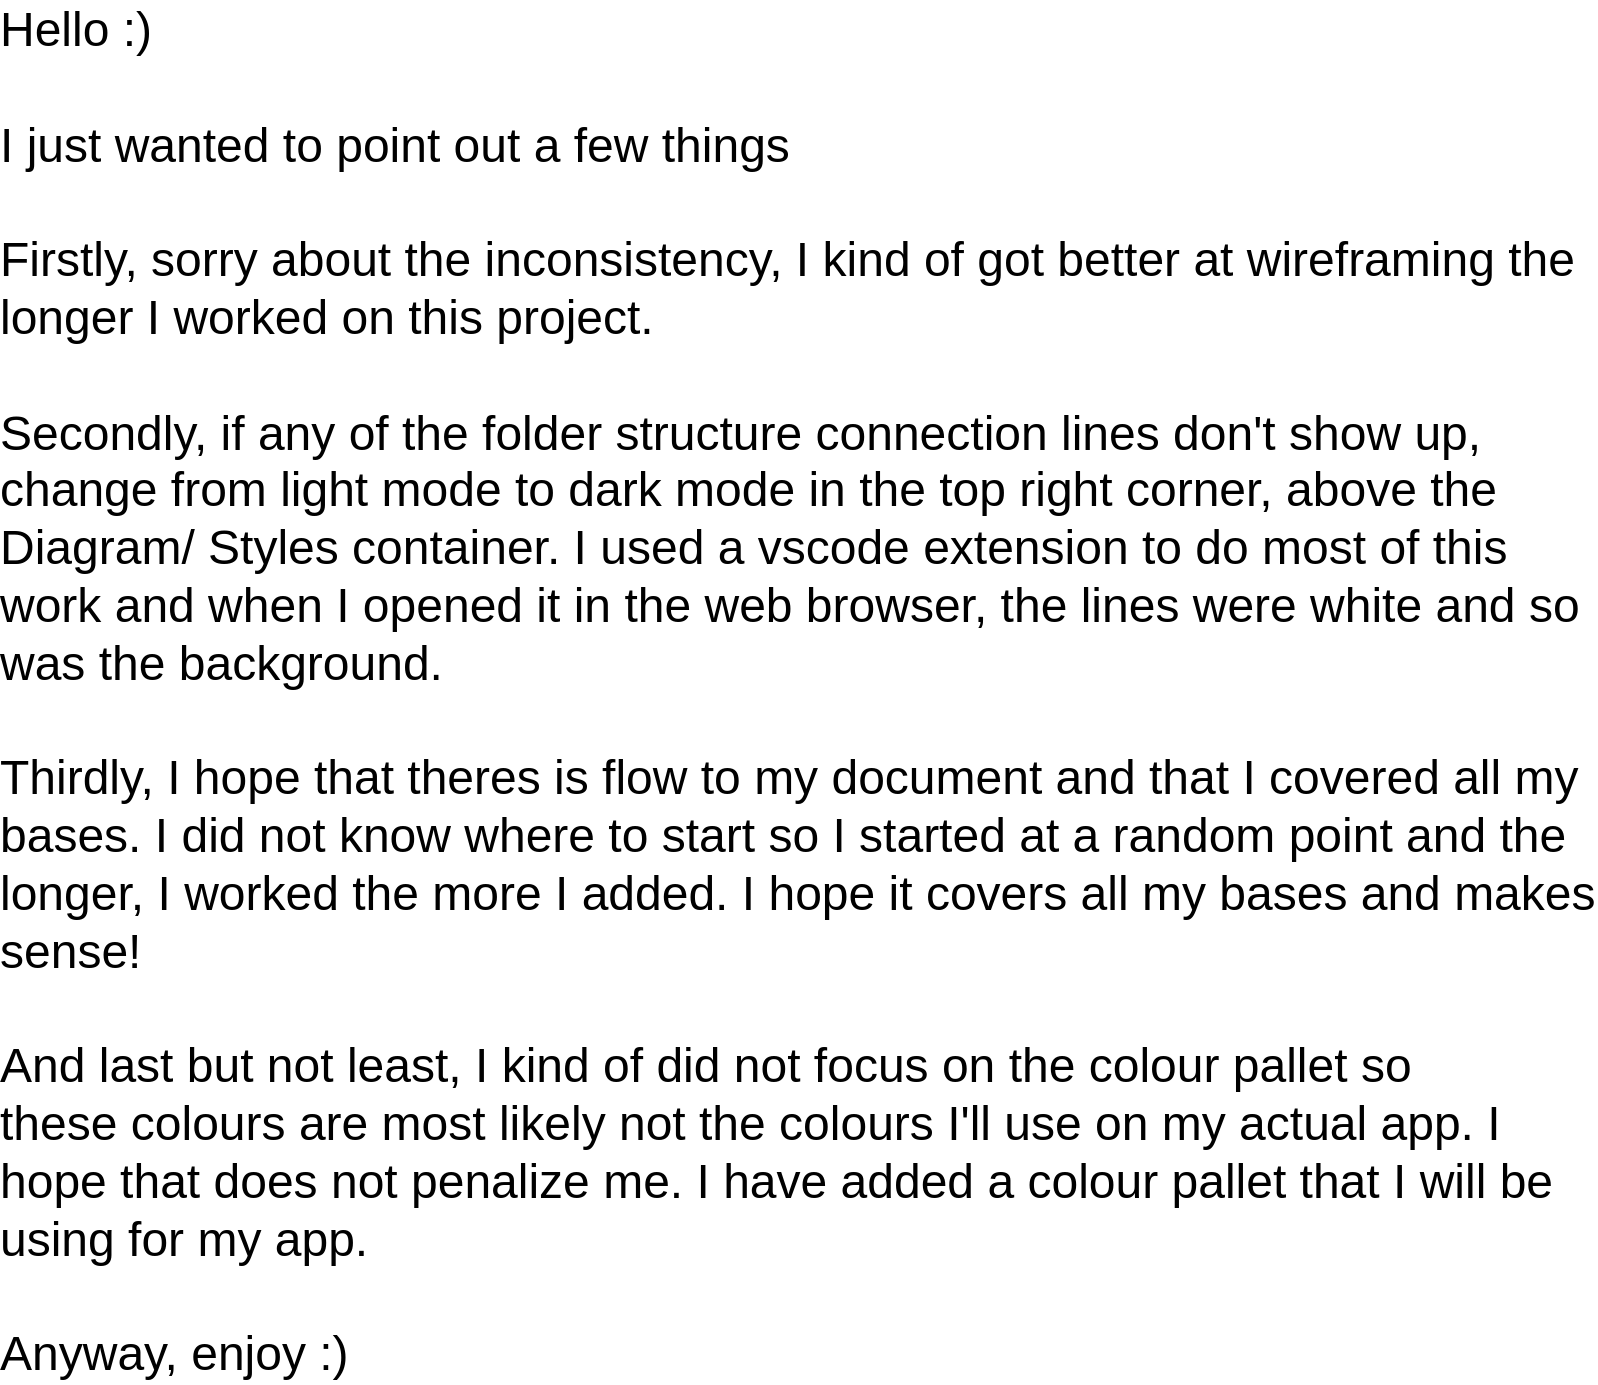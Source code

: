 <mxfile version="20.2.2" type="device" pages="2"><diagram id="umRidcbtK_5-duLuDX99" name="MODERATOR"><mxGraphModel dx="1422" dy="754" grid="1" gridSize="10" guides="1" tooltips="1" connect="1" arrows="1" fold="1" page="1" pageScale="1" pageWidth="1600" pageHeight="1200" math="0" shadow="0"><root><mxCell id="0"/><mxCell id="1" parent="0"/><mxCell id="BsnlEppITGQfaj2SknOZ-2" value="Hello :)&lt;br&gt;&lt;br&gt;&lt;div style=&quot;&quot;&gt;&lt;span style=&quot;&quot;&gt;I just wanted to point out a few things&lt;/span&gt;&lt;/div&gt;&lt;div style=&quot;&quot;&gt;&lt;span style=&quot;&quot;&gt;&lt;br&gt;&lt;/span&gt;&lt;/div&gt;&lt;div style=&quot;&quot;&gt;&lt;span style=&quot;&quot;&gt;Firstly, sorry about the inconsistency, I kind of got better at wireframing the longer I worked on this project.&lt;/span&gt;&lt;/div&gt;&lt;div style=&quot;&quot;&gt;&lt;span style=&quot;&quot;&gt;&lt;br&gt;&lt;/span&gt;&lt;/div&gt;&lt;div style=&quot;&quot;&gt;&lt;span style=&quot;&quot;&gt;Secondly, if any of the folder structure connection lines don't show up, change from light mode to dark mode in the top right corner, above the Diagram/ Styles container. I used a vscode extension to do most of this work and when I opened it in the web browser, the lines were white and so was the background.&lt;/span&gt;&lt;/div&gt;&lt;div style=&quot;&quot;&gt;&lt;span style=&quot;&quot;&gt;&lt;br&gt;&lt;/span&gt;&lt;/div&gt;&lt;div style=&quot;&quot;&gt;&lt;span style=&quot;&quot;&gt;Thirdly, I hope that theres is flow to my document and that I covered all my bases. I did not know where to start so I started at a random point and the longer, I worked the more I added. I hope it covers all my bases and makes sense!&lt;/span&gt;&lt;/div&gt;&lt;div style=&quot;&quot;&gt;&lt;span style=&quot;&quot;&gt;&lt;br&gt;&lt;/span&gt;&lt;/div&gt;&lt;div style=&quot;&quot;&gt;&lt;span style=&quot;&quot;&gt;And last but not least, I kind of did not focus on the&amp;nbsp;&lt;/span&gt;colour&amp;nbsp;&lt;span style=&quot;&quot;&gt;pallet so these&amp;nbsp;&lt;/span&gt;colours&amp;nbsp;&lt;span style=&quot;&quot;&gt;are most likely not the colours I'll use on my actual app. I hope that does not penalize me. I have added a colour pallet that I will be using for my app.&lt;br&gt;&lt;br&gt;Anyway, enjoy :)&lt;/span&gt;&lt;/div&gt;" style="text;html=1;strokeColor=none;fillColor=none;align=left;verticalAlign=middle;whiteSpace=wrap;rounded=0;fontSize=24;labelPosition=center;verticalLabelPosition=middle;labelBorderColor=none;labelBackgroundColor=#FFFFFF;fontColor=#000000;spacingTop=0;spacingRight=-20;spacing=-8;" parent="1" vertex="1"><mxGeometry x="440" y="280" width="760" height="680" as="geometry"/></mxCell></root></mxGraphModel></diagram><diagram id="cagLdKYKnomhy-K8Iz_P" name="Page-1"><mxGraphModel dx="1422" dy="1954" grid="1" gridSize="10" guides="1" tooltips="1" connect="1" arrows="1" fold="1" page="1" pageScale="1" pageWidth="1600" pageHeight="1200" math="0" shadow="0"><root><mxCell id="0"/><mxCell id="1" parent="0"/><mxCell id="378" value="" style="shape=ext;double=1;rounded=0;whiteSpace=wrap;html=1;fillColor=none;" parent="1" vertex="1"><mxGeometry x="910" y="100" width="660" height="520" as="geometry"/></mxCell><mxCell id="375" value="" style="rounded=1;whiteSpace=wrap;html=1;strokeWidth=2;fillWeight=4;hachureGap=8;hachureAngle=45;fillColor=#FFFFFF;sketch=1;shadow=0;" parent="1" vertex="1"><mxGeometry x="925" y="120" width="630" height="480" as="geometry"/></mxCell><mxCell id="337" style="edgeStyle=none;html=1;fontSize=15;fontColor=#000000;strokeWidth=6;" parent="1" edge="1"><mxGeometry relative="1" as="geometry"><mxPoint x="390" y="-161" as="targetPoint"/><mxPoint x="702" y="-68" as="sourcePoint"/><Array as="points"><mxPoint x="562" y="-68"/><mxPoint x="562" y="-161"/></Array></mxGeometry></mxCell><mxCell id="336" style="edgeStyle=none;html=1;fontSize=15;fontColor=#000000;strokeWidth=6;entryX=0.425;entryY=0.667;entryDx=0;entryDy=0;entryPerimeter=0;" parent="1" target="321" edge="1"><mxGeometry relative="1" as="geometry"><mxPoint x="319.5" y="-248" as="targetPoint"/><mxPoint x="702" y="-68" as="sourcePoint"/><Array as="points"><mxPoint x="562" y="-68"/><mxPoint x="562" y="-320"/></Array></mxGeometry></mxCell><mxCell id="34" value="Authentication process" style="swimlane;html=1;startSize=20;horizontal=0;childLayout=flowLayout;flowOrientation=west;resizable=0;interRankCellSpacing=50;containerType=tree;" parent="1" vertex="1"><mxGeometry x="70" y="40" width="460" height="150" as="geometry"/></mxCell><mxCell id="35" value="Fill out form" style="whiteSpace=wrap;html=1;" parent="34" vertex="1"><mxGeometry x="40" y="55" width="100" height="40" as="geometry"/></mxCell><mxCell id="36" value="Registration/ &lt;br&gt;sign up" style="whiteSpace=wrap;html=1;" parent="34" vertex="1"><mxGeometry x="190" y="20" width="100" height="40" as="geometry"/></mxCell><mxCell id="37" value="" style="html=1;curved=1;noEdgeStyle=1;orthogonal=1;" parent="34" source="35" target="36" edge="1"><mxGeometry relative="1" as="geometry"><Array as="points"><mxPoint x="152" y="67.5"/><mxPoint x="178" y="40"/></Array></mxGeometry></mxCell><mxCell id="38" value="Log in" style="whiteSpace=wrap;html=1;" parent="34" vertex="1"><mxGeometry x="190" y="90" width="100" height="40" as="geometry"/></mxCell><mxCell id="39" value="" style="html=1;curved=1;noEdgeStyle=1;orthogonal=1;" parent="34" source="35" target="38" edge="1"><mxGeometry relative="1" as="geometry"><Array as="points"><mxPoint x="152" y="82.5"/><mxPoint x="178" y="110"/></Array></mxGeometry></mxCell><mxCell id="40" value="Usr is authenticated and redirected to the board" style="whiteSpace=wrap;html=1;" parent="34" vertex="1"><mxGeometry x="340" y="27.5" width="100" height="95" as="geometry"/></mxCell><mxCell id="41" value="" style="html=1;curved=1;noEdgeStyle=1;orthogonal=1;" parent="34" source="36" target="40" edge="1"><mxGeometry relative="1" as="geometry"><Array as="points"><mxPoint x="302" y="40"/><mxPoint x="328" y="49.5"/></Array></mxGeometry></mxCell><mxCell id="42" value="" style="html=1;curved=1;noEdgeStyle=1;orthogonal=1;" parent="34" source="38" target="40" edge="1"><mxGeometry relative="1" as="geometry"><Array as="points"><mxPoint x="302" y="110"/><mxPoint x="328" y="100.5"/></Array></mxGeometry></mxCell><mxCell id="43" value="&lt;u&gt;Database&lt;/u&gt;&lt;br&gt;CREATE user profile&lt;br&gt;res.send(user)" style="shape=datastore;whiteSpace=wrap;html=1;" parent="1" vertex="1"><mxGeometry x="60" y="220" width="150" height="120" as="geometry"/></mxCell><mxCell id="45" value="" style="edgeStyle=elbowEdgeStyle;elbow=horizontal;endArrow=classic;html=1;" parent="1" edge="1"><mxGeometry width="50" height="50" relative="1" as="geometry"><mxPoint x="300" y="20" as="sourcePoint"/><mxPoint x="50" y="280" as="targetPoint"/><Array as="points"><mxPoint x="20" y="150"/></Array></mxGeometry></mxCell><mxCell id="47" value="&lt;u&gt;Database&lt;/u&gt;&lt;br&gt;GET user profile&lt;br&gt;res.send(user)" style="shape=datastore;whiteSpace=wrap;html=1;" parent="1" vertex="1"><mxGeometry x="230" y="220" width="150" height="120" as="geometry"/></mxCell><mxCell id="48" style="edgeStyle=none;html=1;" parent="1" source="38" edge="1"><mxGeometry relative="1" as="geometry"><mxPoint x="310" y="210" as="targetPoint"/></mxGeometry></mxCell><mxCell id="49" value="" style="endArrow=classic;html=1;entryX=0.41;entryY=-0.09;entryDx=0;entryDy=0;entryPerimeter=0;" parent="1" target="36" edge="1"><mxGeometry width="50" height="50" relative="1" as="geometry"><mxPoint x="300" y="20" as="sourcePoint"/><mxPoint x="310" y="80" as="targetPoint"/></mxGeometry></mxCell><mxCell id="51" value="&lt;h1 style=&quot;text-align: center&quot;&gt;&lt;u&gt;Authentication&lt;/u&gt;&lt;/h1&gt;&lt;p&gt;Authentication is the first step to any website. Since our app has a personalized community, the authentication process has to be present. This process will also distinguish between Admin and user rights.&lt;/p&gt;" style="text;html=1;strokeColor=none;fillColor=#FF0000;spacing=5;spacingTop=-20;whiteSpace=wrap;overflow=hidden;rounded=0;" parent="1" vertex="1"><mxGeometry x="590" y="136" width="240" height="140" as="geometry"/></mxCell><mxCell id="60" value="Authenticating users" style="swimlane;startSize=20;horizontal=1;containerType=tree;newEdgeStyle={&quot;edgeStyle&quot;:&quot;elbowEdgeStyle&quot;,&quot;startArrow&quot;:&quot;none&quot;,&quot;endArrow&quot;:&quot;none&quot;};" parent="1" vertex="1"><mxGeometry x="40" y="390" width="320" height="460" as="geometry"/></mxCell><mxCell id="61" value="" style="edgeStyle=elbowEdgeStyle;elbow=vertical;startArrow=none;endArrow=none;rounded=0;" parent="60" source="63" target="67" edge="1"><mxGeometry relative="1" as="geometry"/></mxCell><mxCell id="62" value="" style="edgeStyle=elbowEdgeStyle;elbow=vertical;startArrow=none;endArrow=none;rounded=0;" parent="60" source="63" target="65" edge="1"><mxGeometry relative="1" as="geometry"/></mxCell><UserObject label="Types of profiles&amp;nbsp;" treeRoot="1" id="63"><mxCell style="whiteSpace=wrap;html=1;align=center;treeFolding=1;treeMoving=1;newEdgeStyle={&quot;edgeStyle&quot;:&quot;elbowEdgeStyle&quot;,&quot;startArrow&quot;:&quot;none&quot;,&quot;endArrow&quot;:&quot;none&quot;};" parent="60" vertex="1"><mxGeometry x="80" y="40" width="150" height="60" as="geometry"/></mxCell></UserObject><mxCell id="64" value="&lt;div style=&quot;text-align: left&quot;&gt;&lt;span&gt;{&lt;/span&gt;&lt;/div&gt;&quot;Name&quot;&lt;br&gt;&quot;Surname&quot;&lt;br&gt;&quot;Email&quot;&amp;nbsp;&lt;br&gt;&quot;Admin&quot;: true&lt;span style=&quot;text-align: left&quot;&gt;&lt;br&gt;&lt;/span&gt;&quot;Password&quot;&lt;br&gt;&quot;JWT token&quot;&lt;br&gt;&lt;div style=&quot;text-align: left&quot;&gt;&lt;span&gt;}&lt;/span&gt;&lt;/div&gt;" style="whiteSpace=wrap;html=1;align=center;verticalAlign=middle;treeFolding=1;treeMoving=1;newEdgeStyle={&quot;edgeStyle&quot;:&quot;elbowEdgeStyle&quot;,&quot;startArrow&quot;:&quot;none&quot;,&quot;endArrow&quot;:&quot;none&quot;};" parent="60" vertex="1"><mxGeometry x="20" y="240" width="130" height="200" as="geometry"/></mxCell><mxCell id="65" value="User&lt;br&gt;( Dweller )" style="whiteSpace=wrap;html=1;align=center;verticalAlign=middle;treeFolding=1;treeMoving=1;newEdgeStyle={&quot;edgeStyle&quot;:&quot;elbowEdgeStyle&quot;,&quot;startArrow&quot;:&quot;none&quot;,&quot;endArrow&quot;:&quot;none&quot;};" parent="60" vertex="1"><mxGeometry x="180" y="140" width="100" height="60" as="geometry"/></mxCell><mxCell id="66" value="" style="edgeStyle=elbowEdgeStyle;elbow=vertical;startArrow=none;endArrow=none;rounded=0;" parent="60" source="67" target="64" edge="1"><mxGeometry relative="1" as="geometry"><mxPoint x="210" y="490" as="sourcePoint"/><Array as="points"><mxPoint x="75" y="220"/><mxPoint x="70" y="210"/><mxPoint x="85" y="210"/></Array></mxGeometry></mxCell><mxCell id="67" value="Admin&lt;br&gt;( Blogger )" style="whiteSpace=wrap;html=1;align=center;verticalAlign=middle;treeFolding=1;treeMoving=1;newEdgeStyle={&quot;edgeStyle&quot;:&quot;elbowEdgeStyle&quot;,&quot;startArrow&quot;:&quot;none&quot;,&quot;endArrow&quot;:&quot;none&quot;};" parent="60" vertex="1"><mxGeometry x="25" y="140" width="100" height="60" as="geometry"/></mxCell><mxCell id="72" value="" style="edgeStyle=elbowEdgeStyle;elbow=vertical;startArrow=none;endArrow=none;rounded=0;" parent="60" source="65" target="73" edge="1"><mxGeometry relative="1" as="geometry"><mxPoint x="210" y="490" as="sourcePoint"/><Array as="points"><mxPoint x="230" y="210"/><mxPoint x="240" y="210"/></Array></mxGeometry></mxCell><mxCell id="73" value="&lt;div style=&quot;text-align: left&quot;&gt;&lt;span&gt;{&lt;/span&gt;&lt;/div&gt;&lt;span style=&quot;text-align: left&quot;&gt;&#9;&lt;/span&gt;&lt;span style=&quot;text-align: left&quot;&gt;&quot;Name&quot;&lt;/span&gt;&lt;br style=&quot;text-align: left&quot;&gt;&lt;span style=&quot;text-align: left&quot;&gt;&#9;&lt;/span&gt;&lt;span style=&quot;text-align: left&quot;&gt;&quot;Surname&quot;&lt;/span&gt;&lt;br style=&quot;text-align: left&quot;&gt;&lt;span style=&quot;text-align: left&quot;&gt;&#9;&lt;/span&gt;&lt;span style=&quot;text-align: left&quot;&gt;&quot;Email&quot;&amp;nbsp;&lt;/span&gt;&lt;br style=&quot;text-align: left&quot;&gt;&lt;span style=&quot;text-align: left&quot;&gt;&#9;&lt;/span&gt;&lt;span style=&quot;text-align: left&quot;&gt;&quot;Admin&quot;: true&lt;br&gt;&lt;/span&gt;&quot;Password&quot;&lt;br&gt;&quot;JWT token&quot;&lt;br&gt;&lt;div style=&quot;text-align: left&quot;&gt;&lt;span&gt;}&lt;/span&gt;&lt;/div&gt;" style="whiteSpace=wrap;html=1;align=center;verticalAlign=middle;treeFolding=1;treeMoving=1;newEdgeStyle={&quot;edgeStyle&quot;:&quot;elbowEdgeStyle&quot;,&quot;startArrow&quot;:&quot;none&quot;,&quot;endArrow&quot;:&quot;none&quot;};" parent="60" vertex="1"><mxGeometry x="180" y="240" width="120" height="200" as="geometry"/></mxCell><mxCell id="75" value="" style="edgeStyle=elbowEdgeStyle;elbow=vertical;endArrow=classic;html=1;" parent="1" edge="1"><mxGeometry width="50" height="50" relative="1" as="geometry"><mxPoint x="420" y="430" as="sourcePoint"/><mxPoint x="350" y="180" as="targetPoint"/><Array as="points"><mxPoint x="380" y="210"/><mxPoint x="350" y="200"/><mxPoint x="330" y="210"/><mxPoint x="350" y="240"/><mxPoint x="360" y="210"/><mxPoint x="370" y="210"/><mxPoint x="350" y="200"/><mxPoint x="350" y="210"/><mxPoint x="380" y="210"/></Array></mxGeometry></mxCell><mxCell id="76" value="Other means of authentication" style="swimlane;" parent="1" vertex="1"><mxGeometry x="390" y="430" width="200" height="130" as="geometry"/></mxCell><mxCell id="77" value="Sign in using Google" style="text;html=1;align=center;verticalAlign=middle;resizable=0;points=[];autosize=1;strokeColor=none;fillColor=none;" parent="76" vertex="1"><mxGeometry x="15" y="50" width="130" height="20" as="geometry"/></mxCell><mxCell id="78" value="Sign in using Facebook" style="text;html=1;align=center;verticalAlign=middle;resizable=0;points=[];autosize=1;strokeColor=none;fillColor=none;" parent="76" vertex="1"><mxGeometry x="15" y="80" width="140" height="20" as="geometry"/></mxCell><mxCell id="81" value="" style="shape=ext;double=1;rounded=0;whiteSpace=wrap;html=1;fillColor=none;" parent="1" vertex="1"><mxGeometry x="87" y="1320" width="730" height="460" as="geometry"/></mxCell><mxCell id="82" value="" style="rounded=1;whiteSpace=wrap;html=1;strokeWidth=2;fillWeight=4;hachureGap=8;hachureAngle=45;fillColor=#1ba1e2;sketch=1;" parent="1" vertex="1"><mxGeometry x="107" y="1345" width="690" height="60" as="geometry"/></mxCell><mxCell id="83" value="Header" style="text;strokeColor=none;fillColor=#000000;html=1;fontSize=24;fontStyle=1;verticalAlign=middle;align=center;shadow=0;" parent="1" vertex="1"><mxGeometry x="740" y="1275" width="140" height="40" as="geometry"/></mxCell><mxCell id="85" value="" style="rounded=1;whiteSpace=wrap;html=1;strokeWidth=2;fillWeight=4;hachureGap=8;hachureAngle=45;fillColor=#FF6666;sketch=1;shadow=0;" parent="1" vertex="1"><mxGeometry x="110" y="1390" width="110" height="370" as="geometry"/></mxCell><mxCell id="86" value="Navbar&lt;br&gt;(&lt;font style=&quot;font-size: 14px&quot;&gt;Not functional options&lt;/font&gt;)" style="text;strokeColor=none;fillColor=#000000;html=1;fontSize=24;fontStyle=1;verticalAlign=middle;align=center;shadow=0;rotation=0;" parent="1" vertex="1"><mxGeometry x="30" y="1840" width="190" height="80" as="geometry"/></mxCell><mxCell id="87" value="" style="rounded=1;whiteSpace=wrap;html=1;strokeWidth=2;fillWeight=4;hachureGap=8;hachureAngle=45;fillColor=#FFFFFF;sketch=1;shadow=0;" parent="1" vertex="1"><mxGeometry x="230" y="1390" width="560" height="370" as="geometry"/></mxCell><mxCell id="92" value="&lt;h6&gt;&lt;font style=&quot;font-size: 12px&quot;&gt;Members&lt;/font&gt;&lt;/h6&gt;" style="text;strokeColor=none;fillColor=#000000;html=1;fontSize=24;fontStyle=1;verticalAlign=middle;align=center;shadow=0;" parent="1" vertex="1"><mxGeometry x="117" y="1445" width="90" height="40" as="geometry"/></mxCell><mxCell id="93" value="&lt;h6&gt;&lt;span style=&quot;font-size: 12px&quot;&gt;Communities&lt;/span&gt;&lt;br&gt;&lt;/h6&gt;" style="text;strokeColor=none;fillColor=#000000;html=1;fontSize=24;fontStyle=1;verticalAlign=middle;align=center;shadow=0;" parent="1" vertex="1"><mxGeometry x="117" y="1495" width="90" height="40" as="geometry"/></mxCell><mxCell id="94" value="&lt;h6&gt;&lt;span style=&quot;font-size: 12px&quot;&gt;Profile&lt;/span&gt;&lt;/h6&gt;" style="text;strokeColor=none;fillColor=#000000;html=1;fontSize=24;fontStyle=1;verticalAlign=middle;align=center;shadow=0;" parent="1" vertex="1"><mxGeometry x="117" y="1545" width="90" height="40" as="geometry"/></mxCell><mxCell id="95" value="&lt;h1&gt;Dweller Board - grid view&lt;/h1&gt;" style="text;html=1;strokeColor=none;fillColor=none;align=left;verticalAlign=middle;whiteSpace=wrap;rounded=0;shadow=0;fontSize=12;" parent="1" vertex="1"><mxGeometry x="277" y="1265" width="300" height="60" as="geometry"/></mxCell><mxCell id="96" value="" style="endArrow=classic;html=1;fontSize=12;strokeWidth=6;exitX=0.5;exitY=1;exitDx=0;exitDy=0;entryX=0.678;entryY=-0.038;entryDx=0;entryDy=0;entryPerimeter=0;" parent="1" source="85" target="86" edge="1"><mxGeometry width="50" height="50" relative="1" as="geometry"><mxPoint x="477.5" y="1570" as="sourcePoint"/><mxPoint x="232.5" y="1780" as="targetPoint"/></mxGeometry></mxCell><mxCell id="97" value="" style="endArrow=classic;html=1;fontSize=12;strokeWidth=6;exitX=0.5;exitY=1;exitDx=0;exitDy=0;entryX=0.196;entryY=1.081;entryDx=0;entryDy=0;entryPerimeter=0;" parent="1" edge="1"><mxGeometry width="50" height="50" relative="1" as="geometry"><mxPoint x="677" y="1345.0" as="sourcePoint"/><mxPoint x="754.44" y="1308.24" as="targetPoint"/></mxGeometry></mxCell><mxCell id="99" value="&lt;h1 style=&quot;font-size: 10px;&quot;&gt;&lt;font style=&quot;font-size: 10px; background-color: rgb(255, 255, 255);&quot; color=&quot;#000000&quot;&gt;Welcome { user }&lt;/font&gt;&lt;/h1&gt;" style="text;html=1;strokeColor=none;fillColor=none;align=center;verticalAlign=middle;whiteSpace=wrap;rounded=0;shadow=0;fontSize=10;" parent="1" vertex="1"><mxGeometry x="607" y="1375" width="120" height="25" as="geometry"/></mxCell><mxCell id="100" value="" style="ellipse;whiteSpace=wrap;html=1;strokeWidth=2;fillWeight=2;hachureGap=8;fillColor=#990000;fillStyle=dots;sketch=1;shadow=0;labelBackgroundColor=#FFFFFF;fontSize=14;fontColor=#000000;" parent="1" vertex="1"><mxGeometry x="707" y="1360" width="70" height="30" as="geometry"/></mxCell><mxCell id="102" value="&lt;h1 style=&quot;font-size: 10px;&quot;&gt;&lt;font color=&quot;#000000&quot; style=&quot;font-size: 10px;&quot;&gt;&lt;span style=&quot;font-size: 10px; background-color: rgb(255, 255, 255);&quot;&gt;logout&lt;/span&gt;&lt;/font&gt;&lt;/h1&gt;" style="text;html=1;strokeColor=none;fillColor=none;align=center;verticalAlign=middle;whiteSpace=wrap;rounded=0;shadow=0;fontSize=10;" parent="1" vertex="1"><mxGeometry x="722" y="1367" width="50" height="16" as="geometry"/></mxCell><mxCell id="103" value="" style="rounded=1;whiteSpace=wrap;html=1;strokeWidth=2;fillWeight=4;hachureGap=8;hachureAngle=45;fillColor=#a20025;sketch=0;shadow=1;labelBackgroundColor=#FFFFFF;fontSize=14;fontColor=#ffffff;strokeColor=default;glass=0;" parent="1" vertex="1"><mxGeometry x="257" y="1445" width="150" height="140" as="geometry"/></mxCell><mxCell id="105" value="Blog post card" style="text;html=1;strokeColor=none;fillColor=none;align=center;verticalAlign=middle;whiteSpace=wrap;rounded=0;shadow=1;glass=0;labelBackgroundColor=none;sketch=0;fontSize=14;fontColor=#000000;" parent="1" vertex="1"><mxGeometry x="257" y="1445" width="150" height="30" as="geometry"/></mxCell><mxCell id="106" value="&lt;font style=&quot;font-size: 12px&quot;&gt;The first couple of lines of the actual post till a certain point and then fading into elipse ...&lt;/font&gt;" style="text;html=1;strokeColor=none;fillColor=none;align=center;verticalAlign=middle;whiteSpace=wrap;rounded=0;shadow=1;glass=0;labelBackgroundColor=none;sketch=0;fontSize=14;fontColor=#000000;" parent="1" vertex="1"><mxGeometry x="257" y="1465" width="150" height="90" as="geometry"/></mxCell><mxCell id="107" value="&lt;div&gt;&lt;span style=&quot;font-size: 10px&quot;&gt;Total likes/ comments&lt;/span&gt;&lt;/div&gt;&lt;font style=&quot;font-size: 10px&quot;&gt;&lt;div&gt;&lt;span&gt;Date Blog was posted&lt;/span&gt;&lt;/div&gt;&lt;/font&gt;" style="text;html=1;strokeColor=none;fillColor=none;align=center;verticalAlign=middle;whiteSpace=wrap;rounded=0;shadow=1;glass=0;labelBackgroundColor=none;sketch=0;fontSize=14;fontColor=#000000;" parent="1" vertex="1"><mxGeometry x="237" y="1545" width="180" height="30" as="geometry"/></mxCell><mxCell id="109" value="" style="rounded=1;whiteSpace=wrap;html=1;strokeWidth=2;fillWeight=4;hachureGap=8;hachureAngle=45;fillColor=#a20025;sketch=0;shadow=1;labelBackgroundColor=#FFFFFF;fontSize=14;fontColor=#ffffff;strokeColor=default;glass=0;" parent="1" vertex="1"><mxGeometry x="427" y="1445" width="150" height="140" as="geometry"/></mxCell><mxCell id="110" value="Blog post card" style="text;html=1;strokeColor=none;fillColor=none;align=center;verticalAlign=middle;whiteSpace=wrap;rounded=0;shadow=1;glass=0;labelBackgroundColor=none;sketch=0;fontSize=14;fontColor=#000000;" parent="1" vertex="1"><mxGeometry x="427" y="1445" width="150" height="30" as="geometry"/></mxCell><mxCell id="111" value="&lt;font style=&quot;font-size: 12px&quot;&gt;The first couple of lines of the actual post till a certain point and then fading into elipse ...&lt;/font&gt;" style="text;html=1;strokeColor=none;fillColor=none;align=center;verticalAlign=middle;whiteSpace=wrap;rounded=0;shadow=1;glass=0;labelBackgroundColor=none;sketch=0;fontSize=14;fontColor=#000000;" parent="1" vertex="1"><mxGeometry x="427" y="1465" width="150" height="90" as="geometry"/></mxCell><mxCell id="112" value="&lt;div&gt;&lt;span style=&quot;font-size: 10px&quot;&gt;Total likes/ comments&lt;/span&gt;&lt;/div&gt;&lt;font style=&quot;font-size: 10px&quot;&gt;&lt;div&gt;&lt;span&gt;Date Blog was posted&lt;/span&gt;&lt;/div&gt;&lt;/font&gt;" style="text;html=1;strokeColor=none;fillColor=none;align=center;verticalAlign=middle;whiteSpace=wrap;rounded=0;shadow=1;glass=0;labelBackgroundColor=none;sketch=0;fontSize=14;fontColor=#000000;" parent="1" vertex="1"><mxGeometry x="407" y="1545" width="180" height="30" as="geometry"/></mxCell><mxCell id="118" value="" style="rounded=1;whiteSpace=wrap;html=1;strokeWidth=2;fillWeight=4;hachureGap=8;hachureAngle=45;fillColor=#a20025;sketch=0;shadow=1;labelBackgroundColor=#FFFFFF;fontSize=14;fontColor=#ffffff;strokeColor=default;glass=0;" parent="1" vertex="1"><mxGeometry x="597" y="1445" width="150" height="140" as="geometry"/></mxCell><mxCell id="119" value="Blog post card" style="text;html=1;strokeColor=none;fillColor=none;align=center;verticalAlign=middle;whiteSpace=wrap;rounded=0;shadow=1;glass=0;labelBackgroundColor=none;sketch=0;fontSize=14;fontColor=#000000;" parent="1" vertex="1"><mxGeometry x="597" y="1445" width="150" height="30" as="geometry"/></mxCell><mxCell id="120" value="&lt;font style=&quot;font-size: 12px&quot;&gt;The first couple of lines of the actual post till a certain point and then fading into elipse ...&lt;/font&gt;" style="text;html=1;strokeColor=none;fillColor=none;align=center;verticalAlign=middle;whiteSpace=wrap;rounded=0;shadow=1;glass=0;labelBackgroundColor=none;sketch=0;fontSize=14;fontColor=#000000;" parent="1" vertex="1"><mxGeometry x="597" y="1465" width="150" height="90" as="geometry"/></mxCell><mxCell id="121" value="&lt;div&gt;&lt;span style=&quot;font-size: 10px&quot;&gt;Total likes/ comments&lt;/span&gt;&lt;/div&gt;&lt;font style=&quot;font-size: 10px&quot;&gt;&lt;div&gt;&lt;span&gt;Date Blog was posted&lt;/span&gt;&lt;/div&gt;&lt;/font&gt;" style="text;html=1;strokeColor=none;fillColor=none;align=center;verticalAlign=middle;whiteSpace=wrap;rounded=0;shadow=1;glass=0;labelBackgroundColor=none;sketch=0;fontSize=14;fontColor=#000000;" parent="1" vertex="1"><mxGeometry x="577" y="1545" width="180" height="30" as="geometry"/></mxCell><mxCell id="122" value="" style="rounded=1;whiteSpace=wrap;html=1;strokeWidth=2;fillWeight=4;hachureGap=8;hachureAngle=45;fillColor=#a20025;sketch=0;shadow=1;labelBackgroundColor=#FFFFFF;fontSize=14;fontColor=#ffffff;strokeColor=default;glass=0;" parent="1" vertex="1"><mxGeometry x="257" y="1605" width="150" height="140" as="geometry"/></mxCell><mxCell id="123" value="Blog post card" style="text;html=1;strokeColor=none;fillColor=none;align=center;verticalAlign=middle;whiteSpace=wrap;rounded=0;shadow=1;glass=0;labelBackgroundColor=none;sketch=0;fontSize=14;fontColor=#000000;" parent="1" vertex="1"><mxGeometry x="257" y="1605" width="150" height="30" as="geometry"/></mxCell><mxCell id="124" value="&lt;font style=&quot;font-size: 12px&quot;&gt;The first couple of lines of the actual post till a certain point and then fading into elipse ...&lt;/font&gt;" style="text;html=1;strokeColor=none;fillColor=none;align=center;verticalAlign=middle;whiteSpace=wrap;rounded=0;shadow=1;glass=0;labelBackgroundColor=none;sketch=0;fontSize=14;fontColor=#000000;" parent="1" vertex="1"><mxGeometry x="257" y="1625" width="150" height="90" as="geometry"/></mxCell><mxCell id="125" value="&lt;div&gt;&lt;span style=&quot;font-size: 10px&quot;&gt;Total likes/ comments&lt;/span&gt;&lt;/div&gt;&lt;font style=&quot;font-size: 10px&quot;&gt;&lt;div&gt;&lt;span&gt;Date Blog was posted&lt;/span&gt;&lt;/div&gt;&lt;/font&gt;" style="text;html=1;strokeColor=none;fillColor=none;align=center;verticalAlign=middle;whiteSpace=wrap;rounded=0;shadow=1;glass=0;labelBackgroundColor=none;sketch=0;fontSize=14;fontColor=#000000;" parent="1" vertex="1"><mxGeometry x="237" y="1705" width="180" height="30" as="geometry"/></mxCell><mxCell id="126" value="" style="rounded=1;whiteSpace=wrap;html=1;strokeWidth=2;fillWeight=4;hachureGap=8;hachureAngle=45;fillColor=#a20025;sketch=0;shadow=1;labelBackgroundColor=#FFFFFF;fontSize=14;fontColor=#ffffff;strokeColor=default;glass=0;" parent="1" vertex="1"><mxGeometry x="432" y="1605" width="150" height="140" as="geometry"/></mxCell><mxCell id="127" value="Blog post card" style="text;html=1;strokeColor=none;fillColor=none;align=center;verticalAlign=middle;whiteSpace=wrap;rounded=0;shadow=1;glass=0;labelBackgroundColor=none;sketch=0;fontSize=14;fontColor=#000000;" parent="1" vertex="1"><mxGeometry x="432" y="1605" width="150" height="30" as="geometry"/></mxCell><mxCell id="128" value="&lt;font style=&quot;font-size: 12px&quot;&gt;The first couple of lines of the actual post till a certain point and then fading into elipse ...&lt;/font&gt;" style="text;html=1;strokeColor=none;fillColor=none;align=center;verticalAlign=middle;whiteSpace=wrap;rounded=0;shadow=1;glass=0;labelBackgroundColor=none;sketch=0;fontSize=14;fontColor=#000000;" parent="1" vertex="1"><mxGeometry x="432" y="1625" width="150" height="90" as="geometry"/></mxCell><mxCell id="129" value="&lt;div&gt;&lt;span style=&quot;font-size: 10px&quot;&gt;Total likes/ comments&lt;/span&gt;&lt;/div&gt;&lt;font style=&quot;font-size: 10px&quot;&gt;&lt;div&gt;&lt;span&gt;Date Blog was posted&lt;/span&gt;&lt;/div&gt;&lt;/font&gt;" style="text;html=1;strokeColor=none;fillColor=none;align=center;verticalAlign=middle;whiteSpace=wrap;rounded=0;shadow=1;glass=0;labelBackgroundColor=none;sketch=0;fontSize=14;fontColor=#000000;" parent="1" vertex="1"><mxGeometry x="412" y="1705" width="180" height="30" as="geometry"/></mxCell><mxCell id="130" value="" style="rounded=1;whiteSpace=wrap;html=1;strokeWidth=2;fillWeight=4;hachureGap=8;hachureAngle=45;fillColor=#a20025;sketch=0;shadow=1;labelBackgroundColor=#FFFFFF;fontSize=14;fontColor=#ffffff;strokeColor=default;glass=0;" parent="1" vertex="1"><mxGeometry x="612" y="1605" width="150" height="140" as="geometry"/></mxCell><mxCell id="131" value="Blog post card" style="text;html=1;strokeColor=none;fillColor=none;align=center;verticalAlign=middle;whiteSpace=wrap;rounded=0;shadow=1;glass=0;labelBackgroundColor=none;sketch=0;fontSize=14;fontColor=#000000;" parent="1" vertex="1"><mxGeometry x="612" y="1605" width="150" height="30" as="geometry"/></mxCell><mxCell id="132" value="&lt;font style=&quot;font-size: 12px&quot;&gt;The first couple of lines of the actual post till a certain point and then fading into elipse ...&lt;/font&gt;" style="text;html=1;strokeColor=none;fillColor=none;align=center;verticalAlign=middle;whiteSpace=wrap;rounded=0;shadow=1;glass=0;labelBackgroundColor=none;sketch=0;fontSize=14;fontColor=#000000;" parent="1" vertex="1"><mxGeometry x="612" y="1625" width="150" height="90" as="geometry"/></mxCell><mxCell id="133" value="&lt;div&gt;&lt;span style=&quot;font-size: 10px&quot;&gt;Total likes/ comments&lt;/span&gt;&lt;/div&gt;&lt;font style=&quot;font-size: 10px&quot;&gt;&lt;div&gt;&lt;span&gt;Date Blog was posted&lt;/span&gt;&lt;/div&gt;&lt;/font&gt;" style="text;html=1;strokeColor=none;fillColor=none;align=center;verticalAlign=middle;whiteSpace=wrap;rounded=0;shadow=1;glass=0;labelBackgroundColor=none;sketch=0;fontSize=14;fontColor=#000000;" parent="1" vertex="1"><mxGeometry x="592" y="1705" width="180" height="30" as="geometry"/></mxCell><mxCell id="135" value="" style="shape=ext;double=1;rounded=0;whiteSpace=wrap;html=1;fillColor=none;" parent="1" vertex="1"><mxGeometry x="755" y="1830" width="730" height="500" as="geometry"/></mxCell><mxCell id="136" value="" style="rounded=1;whiteSpace=wrap;html=1;strokeWidth=2;fillWeight=4;hachureGap=8;hachureAngle=45;fillColor=#1ba1e2;sketch=1;" parent="1" vertex="1"><mxGeometry x="780" y="1860" width="690" height="60" as="geometry"/></mxCell><mxCell id="137" value="" style="rounded=1;whiteSpace=wrap;html=1;strokeWidth=2;fillWeight=4;hachureGap=8;hachureAngle=45;fillColor=#FF6666;sketch=1;shadow=0;" parent="1" vertex="1"><mxGeometry x="780" y="1940" width="110" height="370" as="geometry"/></mxCell><mxCell id="138" value="" style="rounded=1;whiteSpace=wrap;html=1;strokeWidth=2;fillWeight=4;hachureGap=8;hachureAngle=45;fillColor=#FFFFFF;sketch=1;shadow=0;" parent="1" vertex="1"><mxGeometry x="900" y="1940" width="560" height="370" as="geometry"/></mxCell><mxCell id="139" value="&lt;h6&gt;&lt;font style=&quot;font-size: 12px&quot;&gt;Members&lt;/font&gt;&lt;/h6&gt;" style="text;strokeColor=none;fillColor=#000000;html=1;fontSize=24;fontStyle=1;verticalAlign=middle;align=center;shadow=0;" parent="1" vertex="1"><mxGeometry x="790" y="1960" width="90" height="40" as="geometry"/></mxCell><mxCell id="140" value="&lt;h6&gt;&lt;span style=&quot;font-size: 12px&quot;&gt;Communities&lt;/span&gt;&lt;br&gt;&lt;/h6&gt;" style="text;strokeColor=none;fillColor=#000000;html=1;fontSize=24;fontStyle=1;verticalAlign=middle;align=center;shadow=0;" parent="1" vertex="1"><mxGeometry x="790" y="2010" width="90" height="40" as="geometry"/></mxCell><mxCell id="141" value="&lt;h6&gt;&lt;span style=&quot;font-size: 12px&quot;&gt;Profile&lt;/span&gt;&lt;/h6&gt;" style="text;strokeColor=none;fillColor=#000000;html=1;fontSize=24;fontStyle=1;verticalAlign=middle;align=center;shadow=0;" parent="1" vertex="1"><mxGeometry x="790" y="2060" width="90" height="40" as="geometry"/></mxCell><mxCell id="143" value="&lt;h1&gt;&lt;font style=&quot;background-color: rgb(255 , 255 , 255) ; font-size: 18px&quot; color=&quot;#000000&quot;&gt;Dwellster - come dwell with me&lt;/font&gt;&lt;/h1&gt;" style="text;html=1;strokeColor=none;fillColor=none;align=center;verticalAlign=middle;whiteSpace=wrap;rounded=0;shadow=0;fontSize=12;" parent="1" vertex="1"><mxGeometry x="960" y="1877.5" width="280" height="25" as="geometry"/></mxCell><mxCell id="144" value="&lt;h1 style=&quot;font-size: 10px;&quot;&gt;&lt;font style=&quot;font-size: 10px; background-color: rgb(255, 255, 255);&quot; color=&quot;#000000&quot;&gt;Welcome { user }&lt;/font&gt;&lt;/h1&gt;" style="text;html=1;strokeColor=none;fillColor=none;align=center;verticalAlign=middle;whiteSpace=wrap;rounded=0;shadow=0;fontSize=10;" parent="1" vertex="1"><mxGeometry x="1277" y="1875" width="120" height="60" as="geometry"/></mxCell><mxCell id="145" value="" style="ellipse;whiteSpace=wrap;html=1;strokeWidth=2;fillWeight=2;hachureGap=8;fillColor=#990000;fillStyle=dots;sketch=1;shadow=0;labelBackgroundColor=#FFFFFF;fontSize=14;fontColor=#000000;" parent="1" vertex="1"><mxGeometry x="1380" y="1875" width="70" height="30" as="geometry"/></mxCell><mxCell id="146" value="&lt;h1 style=&quot;font-size: 10px;&quot;&gt;&lt;font color=&quot;#000000&quot; style=&quot;font-size: 10px;&quot;&gt;&lt;span style=&quot;font-size: 10px; background-color: rgb(255, 255, 255);&quot;&gt;logout&lt;/span&gt;&lt;/font&gt;&lt;/h1&gt;" style="text;html=1;strokeColor=none;fillColor=none;align=center;verticalAlign=middle;rounded=0;shadow=0;fontSize=10;horizontal=1;" parent="1" vertex="1"><mxGeometry x="1395" y="1880" width="40" height="26" as="geometry"/></mxCell><mxCell id="155" value="" style="rounded=1;whiteSpace=wrap;html=1;strokeWidth=2;fillWeight=4;hachureGap=8;hachureAngle=45;fillColor=#a20025;sketch=0;shadow=1;labelBackgroundColor=#FFFFFF;fontSize=14;fontColor=#ffffff;strokeColor=default;glass=0;" parent="1" vertex="1"><mxGeometry x="920" y="1960" width="510" height="330" as="geometry"/></mxCell><mxCell id="171" value="&lt;h1&gt;Dweller Board - Focused view&lt;/h1&gt;" style="text;html=1;strokeColor=none;fillColor=none;align=left;verticalAlign=middle;whiteSpace=wrap;rounded=0;shadow=0;fontSize=12;" parent="1" vertex="1"><mxGeometry x="890" y="1770" width="460" height="60" as="geometry"/></mxCell><mxCell id="174" value="" style="edgeStyle=segmentEdgeStyle;endArrow=classic;html=1;fontSize=10;fontColor=#000000;strokeWidth=6;" parent="1" edge="1"><mxGeometry width="50" height="50" relative="1" as="geometry"><mxPoint x="592" y="1295" as="sourcePoint"/><mxPoint x="642.053" y="1325" as="targetPoint"/><Array as="points"><mxPoint x="642" y="1295"/></Array></mxGeometry></mxCell><mxCell id="175" value="" style="edgeStyle=segmentEdgeStyle;endArrow=classic;html=1;fontSize=10;fontColor=#000000;strokeWidth=6;" parent="1" edge="1"><mxGeometry width="50" height="50" relative="1" as="geometry"><mxPoint x="1250" y="1800" as="sourcePoint"/><mxPoint x="1300" y="1830" as="targetPoint"/><Array as="points"><mxPoint x="1300" y="1800"/></Array></mxGeometry></mxCell><mxCell id="178" value="&lt;h1&gt;Blog title&lt;/h1&gt;&lt;p&gt;&lt;/p&gt;Lorem ipsum dolor sit amet, consectetur adipisicing elit, sed do eiusmod tempor incididunt ut labore et dolore magna aliqua. Torem ipsum dolor sit amet, consectetur adipisicing elit, sed do eiusmod tempor incididunt ut labore et dolore magna aliqua. Lorem ipsum dolor sit amet, consectetur adipisicing elit, sed do eiusmod tempor incididunt ut labore et dolore magna aliqua. Lorem ipsum dolor sit amet, consectetur adipisicing elit, sed do eiusmod tempor incididunt ut labore et dolore magna aliqua. Lorem ipsum dolor sit amet, consectetur adipisicing elit, sed do eiusmod tempor incididunt ut labore et dolore magna aliqua. Lorem ipsum dolor sit amet, consectetur adipisicing elit, sed do eiusmod tempor incididunt ut labore et dolore magna aliqua." style="text;html=1;strokeColor=none;fillColor=none;spacing=5;spacingTop=-20;whiteSpace=wrap;overflow=hidden;rounded=0;shadow=1;glass=0;labelBackgroundColor=none;sketch=0;fontSize=10;fontColor=#000000;" parent="1" vertex="1"><mxGeometry x="950" y="1990" width="450" height="150" as="geometry"/></mxCell><mxCell id="180" value="" style="rounded=1;whiteSpace=wrap;html=1;strokeWidth=2;fillWeight=4;hachureGap=8;hachureAngle=45;fillColor=#D6D6D6;sketch=0;shadow=1;labelBackgroundColor=#FFFFFF;fontSize=14;fontColor=#ffffff;strokeColor=default;glass=0;" parent="1" vertex="1"><mxGeometry x="935" y="2140" width="480" height="130" as="geometry"/></mxCell><mxCell id="181" value="{ Thumb icon } Likes (total)&amp;nbsp;" style="text;html=1;strokeColor=none;fillColor=none;align=center;verticalAlign=middle;whiteSpace=wrap;rounded=0;shadow=1;glass=0;labelBackgroundColor=none;sketch=0;fontSize=10;fontColor=#000000;" parent="1" vertex="1"><mxGeometry x="940" y="2140" width="70" height="30" as="geometry"/></mxCell><mxCell id="184" value="" style="endArrow=none;html=1;fontSize=10;fontColor=#000000;strokeWidth=6;exitX=0;exitY=0.25;exitDx=0;exitDy=0;entryX=1;entryY=0.25;entryDx=0;entryDy=0;" parent="1" source="180" target="180" edge="1"><mxGeometry width="50" height="50" relative="1" as="geometry"><mxPoint x="1085" y="2200" as="sourcePoint"/><mxPoint x="1135" y="2150" as="targetPoint"/></mxGeometry></mxCell><mxCell id="185" value="" style="endArrow=none;html=1;fontSize=10;fontColor=#000000;strokeWidth=6;exitX=0;exitY=0.25;exitDx=0;exitDy=0;entryX=1;entryY=0.25;entryDx=0;entryDy=0;" parent="1" edge="1"><mxGeometry width="50" height="50" relative="1" as="geometry"><mxPoint x="935" y="2195.64" as="sourcePoint"/><mxPoint x="1415" y="2195.64" as="targetPoint"/></mxGeometry></mxCell><mxCell id="186" value="{ User name } : { User comment }" style="text;html=1;strokeColor=none;fillColor=none;align=left;verticalAlign=middle;whiteSpace=wrap;rounded=0;shadow=1;glass=0;labelBackgroundColor=none;sketch=0;fontSize=10;fontColor=#000000;" parent="1" vertex="1"><mxGeometry x="940" y="2175" width="470" height="15" as="geometry"/></mxCell><mxCell id="187" value="{ User name } : { User comment }" style="text;html=1;strokeColor=none;fillColor=none;align=left;verticalAlign=middle;whiteSpace=wrap;rounded=0;shadow=1;glass=0;labelBackgroundColor=none;sketch=0;fontSize=10;fontColor=#000000;" parent="1" vertex="1"><mxGeometry x="940" y="2198" width="470" height="18" as="geometry"/></mxCell><mxCell id="188" value="" style="endArrow=none;html=1;fontSize=10;fontColor=#000000;strokeWidth=6;exitX=0;exitY=0.25;exitDx=0;exitDy=0;entryX=1;entryY=0.25;entryDx=0;entryDy=0;" parent="1" edge="1"><mxGeometry width="50" height="50" relative="1" as="geometry"><mxPoint x="935" y="2220" as="sourcePoint"/><mxPoint x="1415" y="2220" as="targetPoint"/></mxGeometry></mxCell><mxCell id="189" value="" style="rounded=0;whiteSpace=wrap;html=1;shadow=1;glass=0;labelBackgroundColor=none;sketch=0;fontSize=10;fontColor=#000000;strokeColor=default;fillColor=#D6D6D6;" parent="1" vertex="1"><mxGeometry x="940" y="2230" width="400" height="20" as="geometry"/></mxCell><mxCell id="190" value="" style="rounded=1;whiteSpace=wrap;html=1;shadow=1;glass=0;labelBackgroundColor=none;sketch=0;fontSize=10;fontColor=#ffffff;strokeColor=#2D7600;fillColor=#60a917;" parent="1" vertex="1"><mxGeometry x="1350" y="2230" width="50" height="20" as="geometry"/></mxCell><mxCell id="191" value="Comment" style="text;html=1;strokeColor=none;fillColor=none;align=center;verticalAlign=middle;whiteSpace=wrap;rounded=0;shadow=1;glass=0;labelBackgroundColor=none;sketch=0;fontSize=10;fontColor=#000000;" parent="1" vertex="1"><mxGeometry x="1345" y="2225" width="60" height="30" as="geometry"/></mxCell><mxCell id="192" value="{ placeholder } Leave a comment ..." style="text;html=1;strokeColor=none;fillColor=none;align=left;verticalAlign=middle;whiteSpace=wrap;rounded=0;shadow=1;glass=0;labelBackgroundColor=none;sketch=0;fontSize=10;fontColor=#000000;" parent="1" vertex="1"><mxGeometry x="950" y="2232.5" width="380" height="15" as="geometry"/></mxCell><mxCell id="194" value="" style="verticalLabelPosition=bottom;shadow=0;dashed=0;align=center;html=1;verticalAlign=top;strokeWidth=1;shape=mxgraph.mockup.navigation.scrollBar;strokeColor=#999999;barPos=100;fillColor2=#99ddff;strokeColor2=none;direction=north;glass=0;labelBackgroundColor=none;sketch=0;fontSize=10;fontColor=#000000;fillColor=#D6D6D6;perimeterSpacing=0;" parent="1" vertex="1"><mxGeometry x="1397" y="2140" width="10" height="74" as="geometry"/></mxCell><mxCell id="195" value="&lt;h1 style=&quot;font-size: 10px;&quot;&gt;&lt;font style=&quot;font-size: 10px; background-color: rgb(255, 255, 255);&quot; color=&quot;#000000&quot;&gt;Darren Nelson's Board&lt;/font&gt;&lt;/h1&gt;" style="text;html=1;strokeColor=none;fillColor=none;align=center;verticalAlign=middle;whiteSpace=wrap;rounded=0;shadow=0;fontSize=10;" parent="1" vertex="1"><mxGeometry x="770" y="1900" width="160" height="20" as="geometry"/></mxCell><mxCell id="196" value="&lt;h1&gt;&lt;font style=&quot;background-color: rgb(255 , 255 , 255) ; font-size: 18px&quot; color=&quot;#000000&quot;&gt;Dwellster - come dwell with me&lt;/font&gt;&lt;/h1&gt;" style="text;html=1;strokeColor=none;fillColor=none;align=center;verticalAlign=middle;whiteSpace=wrap;rounded=0;shadow=0;fontSize=12;" parent="1" vertex="1"><mxGeometry x="317" y="1355" width="280" height="25" as="geometry"/></mxCell><mxCell id="197" value="&lt;h1 style=&quot;font-size: 10px;&quot;&gt;&lt;font style=&quot;font-size: 10px; background-color: rgb(255, 255, 255);&quot; color=&quot;#000000&quot;&gt;Darren Nelson's Board&lt;/font&gt;&lt;/h1&gt;" style="text;html=1;strokeColor=none;fillColor=none;align=center;verticalAlign=middle;whiteSpace=wrap;rounded=0;shadow=0;fontSize=10;" parent="1" vertex="1"><mxGeometry x="97" y="1377.5" width="160" height="20" as="geometry"/></mxCell><mxCell id="205" value="Tree layout" style="swimlane;startSize=20;horizontal=1;containerType=tree;newEdgeStyle={&quot;edgeStyle&quot;:&quot;elbowEdgeStyle&quot;,&quot;startArrow&quot;:&quot;none&quot;,&quot;endArrow&quot;:&quot;none&quot;};shadow=0;glass=0;labelBackgroundColor=none;sketch=0;fontSize=15;fontColor=#000000;strokeColor=default;strokeWidth=1;fillColor=#D6D6D6;" parent="1" vertex="1"><mxGeometry x="30" y="-1160" width="1530" height="1140" as="geometry"/></mxCell><mxCell id="318" style="edgeStyle=none;html=1;fontSize=15;fontColor=#000000;strokeWidth=6;entryX=0;entryY=0.5;entryDx=0;entryDy=0;" parent="205" source="312" target="322" edge="1"><mxGeometry relative="1" as="geometry"><mxPoint x="470" y="910" as="targetPoint"/><Array as="points"><mxPoint x="530" y="1090"/><mxPoint x="530" y="910"/></Array></mxGeometry></mxCell><mxCell id="206" value="" style="edgeStyle=elbowEdgeStyle;elbow=vertical;startArrow=none;endArrow=none;rounded=0;fontSize=15;fontColor=#000000;strokeWidth=6;" parent="205" source="208" target="209" edge="1"><mxGeometry relative="1" as="geometry"/></mxCell><mxCell id="207" value="" style="edgeStyle=elbowEdgeStyle;elbow=vertical;startArrow=none;endArrow=none;rounded=0;fontSize=15;fontColor=#000000;strokeWidth=6;" parent="205" source="208" target="210" edge="1"><mxGeometry relative="1" as="geometry"/></mxCell><UserObject label="App" treeRoot="1" id="208"><mxCell style="whiteSpace=wrap;html=1;align=center;treeFolding=1;treeMoving=1;newEdgeStyle={&quot;edgeStyle&quot;:&quot;elbowEdgeStyle&quot;,&quot;startArrow&quot;:&quot;none&quot;,&quot;endArrow&quot;:&quot;none&quot;};shadow=0;glass=0;labelBackgroundColor=none;sketch=0;fontSize=15;fontColor=#000000;strokeColor=default;strokeWidth=1;fillColor=#D6D6D6;" parent="205" vertex="1"><mxGeometry x="580" y="140" width="120" height="60" as="geometry"/></mxCell></UserObject><mxCell id="209" value="Authentication" style="whiteSpace=wrap;html=1;align=center;verticalAlign=middle;treeFolding=1;treeMoving=1;newEdgeStyle={&quot;edgeStyle&quot;:&quot;elbowEdgeStyle&quot;,&quot;startArrow&quot;:&quot;none&quot;,&quot;endArrow&quot;:&quot;none&quot;};shadow=0;glass=0;labelBackgroundColor=none;sketch=0;fontSize=15;fontColor=#000000;strokeColor=default;strokeWidth=1;fillColor=#D6D6D6;" parent="205" vertex="1"><mxGeometry x="140" y="330" width="175" height="60" as="geometry"/></mxCell><mxCell id="210" value="Board" style="whiteSpace=wrap;html=1;align=center;verticalAlign=middle;treeFolding=1;treeMoving=1;newEdgeStyle={&quot;edgeStyle&quot;:&quot;elbowEdgeStyle&quot;,&quot;startArrow&quot;:&quot;none&quot;,&quot;endArrow&quot;:&quot;none&quot;};shadow=0;glass=0;labelBackgroundColor=none;sketch=0;fontSize=15;fontColor=#000000;strokeColor=default;strokeWidth=1;fillColor=#D6D6D6;" parent="205" vertex="1"><mxGeometry x="910" y="330" width="100" height="60" as="geometry"/></mxCell><mxCell id="213" value="" style="edgeStyle=elbowEdgeStyle;html=1;elbow=horizontal;startArrow=none;endArrow=none;" parent="205" source="208" target="214" edge="1"><mxGeometry relative="1" as="geometry"/></mxCell><UserObject label="Root" treeRoot="1" id="214"><mxCell style="whiteSpace=wrap;html=1;align=center;treeFolding=1;treeMoving=1;newEdgeStyle={&quot;edgeStyle&quot;:&quot;elbowEdgeStyle&quot;,&quot;startArrow&quot;:&quot;none&quot;,&quot;endArrow&quot;:&quot;none&quot;};shadow=0;glass=0;labelBackgroundColor=none;sketch=0;fontSize=15;fontColor=#000000;strokeColor=default;strokeWidth=1;fillColor=#D6D6D6;" parent="205" vertex="1"><mxGeometry x="580" y="40" width="120" height="60" as="geometry"/></mxCell></UserObject><mxCell id="217" value="isAuthenticated State = false&amp;nbsp;&lt;br&gt;sessionStorage.auth = false" style="text;html=1;strokeColor=none;fillColor=none;align=left;verticalAlign=middle;whiteSpace=wrap;rounded=0;shadow=0;glass=0;labelBackgroundColor=#FFFFFF;sketch=0;fontSize=15;fontColor=#000000;" parent="205" vertex="1"><mxGeometry x="330" y="210" width="340" height="50" as="geometry"/></mxCell><mxCell id="219" value="isAuthenticated&amp;nbsp;State = true&lt;br&gt;sessionStorage.auth = true&lt;br&gt;sssionStorage.user = { user }" style="text;html=1;strokeColor=none;fillColor=none;align=left;verticalAlign=middle;whiteSpace=wrap;rounded=0;shadow=0;glass=0;labelBackgroundColor=#FFFFFF;sketch=0;fontSize=15;fontColor=#000000;" parent="205" vertex="1"><mxGeometry x="700" y="190" width="205" height="70" as="geometry"/></mxCell><mxCell id="227" value="" style="edgeStyle=elbowEdgeStyle;elbow=vertical;startArrow=none;endArrow=none;rounded=0;fontSize=15;fontColor=#000000;strokeWidth=6;" parent="205" source="209" target="228" edge="1"><mxGeometry relative="1" as="geometry"><mxPoint x="710" y="-960" as="sourcePoint"/></mxGeometry></mxCell><mxCell id="228" value="Login" style="whiteSpace=wrap;html=1;align=center;verticalAlign=middle;treeFolding=1;treeMoving=1;newEdgeStyle={&quot;edgeStyle&quot;:&quot;elbowEdgeStyle&quot;,&quot;startArrow&quot;:&quot;none&quot;,&quot;endArrow&quot;:&quot;none&quot;};shadow=0;glass=0;labelBackgroundColor=none;sketch=0;fontSize=15;fontColor=#000000;strokeColor=default;strokeWidth=1;fillColor=#D6D6D6;" parent="205" vertex="1"><mxGeometry x="30" y="430" width="175" height="60" as="geometry"/></mxCell><mxCell id="229" value="" style="edgeStyle=elbowEdgeStyle;elbow=vertical;startArrow=none;endArrow=none;rounded=0;fontSize=15;fontColor=#000000;strokeWidth=6;" parent="205" source="209" target="230" edge="1"><mxGeometry relative="1" as="geometry"><mxPoint x="710" y="-960" as="sourcePoint"/></mxGeometry></mxCell><mxCell id="230" value="Registration" style="whiteSpace=wrap;html=1;align=center;verticalAlign=middle;treeFolding=1;treeMoving=1;newEdgeStyle={&quot;edgeStyle&quot;:&quot;elbowEdgeStyle&quot;,&quot;startArrow&quot;:&quot;none&quot;,&quot;endArrow&quot;:&quot;none&quot;};shadow=0;glass=0;labelBackgroundColor=none;sketch=0;fontSize=15;fontColor=#000000;strokeColor=default;strokeWidth=1;fillColor=#D6D6D6;" parent="205" vertex="1"><mxGeometry x="250" y="430" width="175" height="60" as="geometry"/></mxCell><mxCell id="231" value="" style="edgeStyle=elbowEdgeStyle;elbow=vertical;startArrow=none;endArrow=none;rounded=0;fontSize=15;fontColor=#000000;strokeWidth=6;" parent="205" source="228" target="232" edge="1"><mxGeometry relative="1" as="geometry"><mxPoint x="297.5" y="-770" as="sourcePoint"/></mxGeometry></mxCell><mxCell id="232" value="&lt;u&gt;Form&lt;/u&gt;&lt;br&gt;Email - required&lt;br&gt;Password - required&amp;nbsp;" style="whiteSpace=wrap;html=1;align=center;verticalAlign=middle;treeFolding=1;treeMoving=1;newEdgeStyle={&quot;edgeStyle&quot;:&quot;elbowEdgeStyle&quot;,&quot;startArrow&quot;:&quot;none&quot;,&quot;endArrow&quot;:&quot;none&quot;};shadow=0;glass=0;labelBackgroundColor=none;sketch=0;fontSize=15;fontColor=#000000;strokeColor=default;strokeWidth=1;fillColor=#D6D6D6;" parent="205" vertex="1"><mxGeometry x="30" y="530" width="175" height="110" as="geometry"/></mxCell><mxCell id="233" value="" style="edgeStyle=elbowEdgeStyle;elbow=vertical;startArrow=none;endArrow=none;rounded=0;fontSize=15;fontColor=#000000;strokeWidth=6;" parent="205" source="230" target="234" edge="1"><mxGeometry relative="1" as="geometry"><mxPoint x="297.5" y="-770" as="sourcePoint"/></mxGeometry></mxCell><mxCell id="234" value="&lt;u&gt;Form&lt;/u&gt;&lt;br&gt;Name - required&lt;br&gt;Surname&amp;nbsp;&amp;nbsp;- required&lt;br&gt;Email -&amp;nbsp;required&lt;br&gt;Password&amp;nbsp;&amp;nbsp;- required" style="whiteSpace=wrap;html=1;align=center;verticalAlign=middle;treeFolding=1;treeMoving=1;newEdgeStyle={&quot;edgeStyle&quot;:&quot;elbowEdgeStyle&quot;,&quot;startArrow&quot;:&quot;none&quot;,&quot;endArrow&quot;:&quot;none&quot;};shadow=0;glass=0;labelBackgroundColor=none;sketch=0;fontSize=15;fontColor=#000000;strokeColor=default;strokeWidth=1;fillColor=#D6D6D6;" parent="205" vertex="1"><mxGeometry x="250" y="530" width="175" height="110" as="geometry"/></mxCell><mxCell id="239" value="" style="edgeStyle=elbowEdgeStyle;elbow=vertical;startArrow=none;endArrow=none;rounded=0;fontSize=15;fontColor=#000000;strokeWidth=6;" parent="205" source="210" target="240" edge="1"><mxGeometry relative="1" as="geometry"><mxPoint x="670" y="-960" as="sourcePoint"/></mxGeometry></mxCell><mxCell id="240" value="Header" style="whiteSpace=wrap;html=1;align=center;verticalAlign=middle;treeFolding=1;treeMoving=1;newEdgeStyle={&quot;edgeStyle&quot;:&quot;elbowEdgeStyle&quot;,&quot;startArrow&quot;:&quot;none&quot;,&quot;endArrow&quot;:&quot;none&quot;};shadow=0;glass=0;labelBackgroundColor=none;sketch=0;fontSize=15;fontColor=#000000;strokeColor=default;strokeWidth=1;fillColor=#D6D6D6;" parent="205" vertex="1"><mxGeometry x="660" y="440" width="100" height="60" as="geometry"/></mxCell><mxCell id="241" value="" style="edgeStyle=elbowEdgeStyle;elbow=vertical;startArrow=none;endArrow=none;rounded=0;fontSize=15;fontColor=#000000;strokeWidth=6;" parent="205" source="210" target="242" edge="1"><mxGeometry relative="1" as="geometry"><mxPoint x="670" y="-960" as="sourcePoint"/></mxGeometry></mxCell><mxCell id="242" value="Navbar" style="whiteSpace=wrap;html=1;align=center;verticalAlign=middle;treeFolding=1;treeMoving=1;newEdgeStyle={&quot;edgeStyle&quot;:&quot;elbowEdgeStyle&quot;,&quot;startArrow&quot;:&quot;none&quot;,&quot;endArrow&quot;:&quot;none&quot;};shadow=0;glass=0;labelBackgroundColor=none;sketch=0;fontSize=15;fontColor=#000000;strokeColor=default;strokeWidth=1;fillColor=#D6D6D6;" parent="205" vertex="1"><mxGeometry x="780" y="440" width="100" height="60" as="geometry"/></mxCell><mxCell id="243" value="" style="edgeStyle=elbowEdgeStyle;elbow=vertical;startArrow=none;endArrow=none;rounded=0;fontSize=15;fontColor=#000000;strokeWidth=6;" parent="205" source="210" target="244" edge="1"><mxGeometry relative="1" as="geometry"><mxPoint x="670" y="-960" as="sourcePoint"/></mxGeometry></mxCell><mxCell id="244" value="Container" style="whiteSpace=wrap;html=1;align=center;verticalAlign=middle;treeFolding=1;treeMoving=1;newEdgeStyle={&quot;edgeStyle&quot;:&quot;elbowEdgeStyle&quot;,&quot;startArrow&quot;:&quot;none&quot;,&quot;endArrow&quot;:&quot;none&quot;};shadow=0;glass=0;labelBackgroundColor=none;sketch=0;fontSize=15;fontColor=#000000;strokeColor=default;strokeWidth=1;fillColor=#D6D6D6;" parent="205" vertex="1"><mxGeometry x="1280" y="440" width="100" height="60" as="geometry"/></mxCell><mxCell id="252" value="" style="edgeStyle=elbowEdgeStyle;elbow=vertical;startArrow=none;endArrow=none;rounded=0;fontSize=15;fontColor=#000000;strokeWidth=6;" parent="205" source="240" target="253" edge="1"><mxGeometry relative="1" as="geometry"><mxPoint x="990" y="-770" as="sourcePoint"/></mxGeometry></mxCell><mxCell id="253" value="Container" style="whiteSpace=wrap;html=1;align=center;verticalAlign=middle;treeFolding=1;treeMoving=1;newEdgeStyle={&quot;edgeStyle&quot;:&quot;elbowEdgeStyle&quot;,&quot;startArrow&quot;:&quot;none&quot;,&quot;endArrow&quot;:&quot;none&quot;};shadow=0;glass=0;labelBackgroundColor=none;sketch=0;fontSize=15;fontColor=#000000;strokeColor=default;strokeWidth=1;fillColor=#D6D6D6;" parent="205" vertex="1"><mxGeometry x="660" y="540" width="100" height="60" as="geometry"/></mxCell><mxCell id="254" value="" style="edgeStyle=elbowEdgeStyle;elbow=vertical;startArrow=none;endArrow=none;rounded=0;fontSize=15;fontColor=#000000;strokeWidth=6;" parent="205" source="253" target="255" edge="1"><mxGeometry relative="1" as="geometry"><mxPoint x="740" y="-660" as="sourcePoint"/></mxGeometry></mxCell><mxCell id="255" value="Logut button" style="whiteSpace=wrap;html=1;align=center;verticalAlign=middle;treeFolding=1;treeMoving=1;newEdgeStyle={&quot;edgeStyle&quot;:&quot;elbowEdgeStyle&quot;,&quot;startArrow&quot;:&quot;none&quot;,&quot;endArrow&quot;:&quot;none&quot;};shadow=0;glass=0;labelBackgroundColor=none;sketch=0;fontSize=15;fontColor=#000000;strokeColor=default;strokeWidth=1;fillColor=#D6D6D6;" parent="205" vertex="1"><mxGeometry x="660" y="640" width="100" height="60" as="geometry"/></mxCell><mxCell id="256" value="" style="edgeStyle=elbowEdgeStyle;elbow=vertical;startArrow=none;endArrow=none;rounded=0;fontSize=15;fontColor=#000000;strokeWidth=6;" parent="205" source="253" target="257" edge="1"><mxGeometry relative="1" as="geometry"><mxPoint x="740" y="-560" as="sourcePoint"/></mxGeometry></mxCell><mxCell id="257" value="Welcome&amp;nbsp;&lt;br&gt;{ user }" style="whiteSpace=wrap;html=1;align=center;verticalAlign=middle;treeFolding=1;treeMoving=1;newEdgeStyle={&quot;edgeStyle&quot;:&quot;elbowEdgeStyle&quot;,&quot;startArrow&quot;:&quot;none&quot;,&quot;endArrow&quot;:&quot;none&quot;};shadow=0;glass=0;labelBackgroundColor=none;sketch=0;fontSize=15;fontColor=#000000;strokeColor=default;strokeWidth=1;fillColor=#D6D6D6;" parent="205" vertex="1"><mxGeometry x="550" y="640" width="100" height="60" as="geometry"/></mxCell><mxCell id="258" value="" style="edgeStyle=elbowEdgeStyle;elbow=vertical;startArrow=none;endArrow=none;rounded=0;fontSize=15;fontColor=#000000;strokeWidth=6;" parent="205" source="253" target="259" edge="1"><mxGeometry relative="1" as="geometry"><mxPoint x="740" y="-560" as="sourcePoint"/></mxGeometry></mxCell><mxCell id="259" value="Heading" style="whiteSpace=wrap;html=1;align=center;verticalAlign=middle;treeFolding=1;treeMoving=1;newEdgeStyle={&quot;edgeStyle&quot;:&quot;elbowEdgeStyle&quot;,&quot;startArrow&quot;:&quot;none&quot;,&quot;endArrow&quot;:&quot;none&quot;};shadow=0;glass=0;labelBackgroundColor=none;sketch=0;fontSize=15;fontColor=#000000;strokeColor=default;strokeWidth=1;fillColor=#D6D6D6;" parent="205" vertex="1"><mxGeometry x="440" y="640" width="100" height="60" as="geometry"/></mxCell><mxCell id="260" value="" style="edgeStyle=elbowEdgeStyle;elbow=vertical;startArrow=none;endArrow=none;rounded=0;fontSize=15;fontColor=#000000;strokeWidth=6;" parent="205" source="242" target="261" edge="1"><mxGeometry relative="1" as="geometry"><mxPoint x="990" y="-770" as="sourcePoint"/></mxGeometry></mxCell><mxCell id="261" value="User profile&lt;br&gt;(Not functional)" style="whiteSpace=wrap;html=1;align=center;verticalAlign=middle;treeFolding=1;treeMoving=1;newEdgeStyle={&quot;edgeStyle&quot;:&quot;elbowEdgeStyle&quot;,&quot;startArrow&quot;:&quot;none&quot;,&quot;endArrow&quot;:&quot;none&quot;};shadow=0;glass=0;labelBackgroundColor=none;sketch=0;fontSize=15;fontColor=#000000;strokeColor=default;strokeWidth=1;fillColor=#D6D6D6;" parent="205" vertex="1"><mxGeometry x="770" y="540" width="120" height="60" as="geometry"/></mxCell><mxCell id="266" value="" style="edgeStyle=elbowEdgeStyle;elbow=vertical;startArrow=none;endArrow=none;rounded=0;fontSize=15;fontColor=#000000;strokeWidth=6;" parent="205" source="242" target="267" edge="1"><mxGeometry relative="1" as="geometry"><mxPoint x="860" y="-660" as="sourcePoint"/></mxGeometry></mxCell><mxCell id="267" value="Communities&lt;br&gt;(Not functional)" style="whiteSpace=wrap;html=1;align=center;verticalAlign=middle;treeFolding=1;treeMoving=1;newEdgeStyle={&quot;edgeStyle&quot;:&quot;elbowEdgeStyle&quot;,&quot;startArrow&quot;:&quot;none&quot;,&quot;endArrow&quot;:&quot;none&quot;};shadow=0;glass=0;labelBackgroundColor=none;sketch=0;fontSize=15;fontColor=#000000;strokeColor=default;strokeWidth=1;fillColor=#D6D6D6;" parent="205" vertex="1"><mxGeometry x="900" y="540" width="120" height="60" as="geometry"/></mxCell><mxCell id="268" value="" style="edgeStyle=elbowEdgeStyle;elbow=vertical;startArrow=none;endArrow=none;rounded=0;fontSize=15;fontColor=#000000;strokeWidth=6;" parent="205" source="242" target="269" edge="1"><mxGeometry relative="1" as="geometry"><mxPoint x="860" y="-660" as="sourcePoint"/></mxGeometry></mxCell><mxCell id="269" value="Members&lt;br&gt;(Not functional)" style="whiteSpace=wrap;html=1;align=center;verticalAlign=middle;treeFolding=1;treeMoving=1;newEdgeStyle={&quot;edgeStyle&quot;:&quot;elbowEdgeStyle&quot;,&quot;startArrow&quot;:&quot;none&quot;,&quot;endArrow&quot;:&quot;none&quot;};shadow=0;glass=0;labelBackgroundColor=none;sketch=0;fontSize=15;fontColor=#000000;strokeColor=default;strokeWidth=1;fillColor=#D6D6D6;" parent="205" vertex="1"><mxGeometry x="1030" y="540" width="120" height="60" as="geometry"/></mxCell><mxCell id="271" value="" style="edgeStyle=elbowEdgeStyle;elbow=vertical;startArrow=none;endArrow=none;rounded=0;fontSize=15;fontColor=#000000;strokeWidth=6;" parent="205" source="244" target="272" edge="1"><mxGeometry relative="1" as="geometry"><mxPoint x="990" y="-770" as="sourcePoint"/></mxGeometry></mxCell><mxCell id="272" value="Card" style="whiteSpace=wrap;html=1;align=center;verticalAlign=middle;treeFolding=1;treeMoving=1;newEdgeStyle={&quot;edgeStyle&quot;:&quot;elbowEdgeStyle&quot;,&quot;startArrow&quot;:&quot;none&quot;,&quot;endArrow&quot;:&quot;none&quot;};shadow=0;glass=0;labelBackgroundColor=none;sketch=0;fontSize=15;fontColor=#000000;strokeColor=default;strokeWidth=1;fillColor=#D6D6D6;" parent="205" vertex="1"><mxGeometry x="1280" y="780" width="100" height="100" as="geometry"/></mxCell><mxCell id="273" value="" style="edgeStyle=elbowEdgeStyle;elbow=vertical;startArrow=none;endArrow=none;rounded=0;fontSize=15;fontColor=#000000;strokeWidth=6;" parent="205" source="244" target="274" edge="1"><mxGeometry relative="1" as="geometry"><mxPoint x="1360" y="-660" as="sourcePoint"/></mxGeometry></mxCell><mxCell id="274" value="Container" style="whiteSpace=wrap;html=1;align=center;verticalAlign=middle;treeFolding=1;treeMoving=1;newEdgeStyle={&quot;edgeStyle&quot;:&quot;elbowEdgeStyle&quot;,&quot;startArrow&quot;:&quot;none&quot;,&quot;endArrow&quot;:&quot;none&quot;};shadow=0;glass=0;labelBackgroundColor=none;sketch=0;fontSize=15;fontColor=#000000;strokeColor=default;strokeWidth=1;fillColor=#D6D6D6;" parent="205" vertex="1"><mxGeometry x="1360" y="990" width="100" height="60" as="geometry"/></mxCell><mxCell id="275" value="All blog posts" style="text;html=1;strokeColor=none;fillColor=none;align=left;verticalAlign=middle;whiteSpace=wrap;rounded=0;shadow=0;glass=0;labelBackgroundColor=#FFFFFF;sketch=0;fontSize=15;fontColor=#000000;rotation=-90;" parent="205" vertex="1"><mxGeometry x="1250" y="590" width="117.5" height="50" as="geometry"/></mxCell><mxCell id="280" value="Specific blog posts" style="text;html=1;strokeColor=none;fillColor=none;align=left;verticalAlign=middle;whiteSpace=wrap;rounded=0;shadow=0;glass=0;labelBackgroundColor=#FFFFFF;sketch=0;fontSize=15;fontColor=#000000;rotation=-90;" parent="205" vertex="1"><mxGeometry x="1360" y="790" width="141.25" height="50" as="geometry"/></mxCell><mxCell id="288" value="" style="edgeStyle=elbowEdgeStyle;elbow=vertical;startArrow=none;endArrow=none;rounded=0;fontSize=15;fontColor=#000000;strokeWidth=6;" parent="205" source="272" target="293" edge="1"><mxGeometry relative="1" as="geometry"><mxPoint x="1360" y="-660" as="sourcePoint"/><Array as="points"/></mxGeometry></mxCell><mxCell id="289" value="Blog title" style="whiteSpace=wrap;html=1;align=center;verticalAlign=middle;treeFolding=1;treeMoving=1;newEdgeStyle={&quot;edgeStyle&quot;:&quot;elbowEdgeStyle&quot;,&quot;startArrow&quot;:&quot;none&quot;,&quot;endArrow&quot;:&quot;none&quot;};shadow=0;glass=0;labelBackgroundColor=none;sketch=0;fontSize=15;fontColor=#000000;strokeColor=default;strokeWidth=1;fillColor=#D6D6D6;" parent="205" vertex="1"><mxGeometry x="940" y="650" width="100" height="100" as="geometry"/></mxCell><mxCell id="292" value="" style="edgeStyle=elbowEdgeStyle;elbow=vertical;startArrow=none;endArrow=none;rounded=0;fontSize=15;fontColor=#000000;strokeWidth=6;" parent="205" source="293" target="289" edge="1"><mxGeometry relative="1" as="geometry"><mxPoint x="1310" y="-339.923" as="sourcePoint"/></mxGeometry></mxCell><mxCell id="293" value="Blog intro to elipse" style="whiteSpace=wrap;html=1;align=center;verticalAlign=middle;treeFolding=1;treeMoving=1;newEdgeStyle={&quot;edgeStyle&quot;:&quot;elbowEdgeStyle&quot;,&quot;startArrow&quot;:&quot;none&quot;,&quot;endArrow&quot;:&quot;none&quot;};shadow=0;glass=0;labelBackgroundColor=none;sketch=0;fontSize=15;fontColor=#000000;strokeColor=default;strokeWidth=1;fillColor=#D6D6D6;" parent="205" vertex="1"><mxGeometry x="940" y="770" width="100" height="100" as="geometry"/></mxCell><mxCell id="296" value="" style="edgeStyle=elbowEdgeStyle;elbow=vertical;startArrow=none;endArrow=none;rounded=0;fontSize=15;fontColor=#000000;strokeWidth=6;" parent="205" source="293" target="297" edge="1"><mxGeometry relative="1" as="geometry"><mxPoint x="1310" y="-335.308" as="sourcePoint"/><Array as="points"/></mxGeometry></mxCell><mxCell id="297" value="Interactions&lt;br&gt;(totals)" style="whiteSpace=wrap;html=1;align=center;verticalAlign=middle;treeFolding=1;treeMoving=1;newEdgeStyle={&quot;edgeStyle&quot;:&quot;elbowEdgeStyle&quot;,&quot;startArrow&quot;:&quot;none&quot;,&quot;endArrow&quot;:&quot;none&quot;};shadow=0;glass=0;labelBackgroundColor=none;sketch=0;fontSize=15;fontColor=#000000;strokeColor=default;strokeWidth=1;fillColor=#D6D6D6;" parent="205" vertex="1"><mxGeometry x="940" y="900" width="100" height="100" as="geometry"/></mxCell><mxCell id="303" value="" style="edgeStyle=elbowEdgeStyle;elbow=vertical;startArrow=none;endArrow=none;rounded=0;fontSize=15;fontColor=#000000;strokeWidth=6;" parent="205" source="274" target="304" edge="1"><mxGeometry relative="1" as="geometry"><mxPoint x="1360" y="-660" as="sourcePoint"/></mxGeometry></mxCell><mxCell id="304" value="Blog post" style="whiteSpace=wrap;html=1;align=center;verticalAlign=middle;treeFolding=1;treeMoving=1;newEdgeStyle={&quot;edgeStyle&quot;:&quot;elbowEdgeStyle&quot;,&quot;startArrow&quot;:&quot;none&quot;,&quot;endArrow&quot;:&quot;none&quot;};shadow=0;glass=0;labelBackgroundColor=none;sketch=0;fontSize=15;fontColor=#000000;strokeColor=default;strokeWidth=1;fillColor=#D6D6D6;" parent="205" vertex="1"><mxGeometry x="670" y="980" width="100" height="60" as="geometry"/></mxCell><mxCell id="312" value="Interactions" style="whiteSpace=wrap;html=1;align=center;verticalAlign=middle;treeFolding=1;treeMoving=1;newEdgeStyle={&quot;edgeStyle&quot;:&quot;elbowEdgeStyle&quot;,&quot;startArrow&quot;:&quot;none&quot;,&quot;endArrow&quot;:&quot;none&quot;};shadow=0;glass=0;labelBackgroundColor=none;sketch=0;fontSize=15;fontColor=#000000;strokeColor=default;strokeWidth=1;fillColor=#D6D6D6;" parent="205" vertex="1"><mxGeometry x="670" y="1060" width="100" height="60" as="geometry"/></mxCell><mxCell id="313" value="" style="edgeStyle=none;html=1;fontSize=15;fontColor=#000000;strokeWidth=6;endArrow=none;exitX=0;exitY=0.5;exitDx=0;exitDy=0;" parent="205" source="274" target="312" edge="1"><mxGeometry relative="1" as="geometry"><mxPoint x="730" y="1090" as="targetPoint"/><mxPoint x="1360" y="1190" as="sourcePoint"/><Array as="points"><mxPoint x="850" y="1020"/><mxPoint x="850" y="1060"/><mxPoint x="850" y="1090"/></Array></mxGeometry></mxCell><mxCell id="321" value="Like option/&lt;br&gt;total" style="whiteSpace=wrap;html=1;align=center;verticalAlign=middle;treeFolding=1;treeMoving=1;newEdgeStyle={&quot;edgeStyle&quot;:&quot;elbowEdgeStyle&quot;,&quot;startArrow&quot;:&quot;none&quot;,&quot;endArrow&quot;:&quot;none&quot;};shadow=0;glass=0;labelBackgroundColor=none;sketch=0;fontSize=15;fontColor=#000000;strokeColor=default;strokeWidth=1;fillColor=#D6D6D6;" parent="205" vertex="1"><mxGeometry x="287.5" y="800" width="100" height="60" as="geometry"/></mxCell><mxCell id="322" value="Comments" style="whiteSpace=wrap;html=1;align=center;verticalAlign=middle;treeFolding=1;treeMoving=1;newEdgeStyle={&quot;edgeStyle&quot;:&quot;elbowEdgeStyle&quot;,&quot;startArrow&quot;:&quot;none&quot;,&quot;endArrow&quot;:&quot;none&quot;};shadow=0;glass=0;labelBackgroundColor=none;sketch=0;fontSize=15;fontColor=#000000;strokeColor=default;strokeWidth=1;fillColor=#D6D6D6;" parent="205" vertex="1"><mxGeometry x="287.5" y="880" width="100" height="60" as="geometry"/></mxCell><mxCell id="323" value="Form" style="whiteSpace=wrap;html=1;align=center;verticalAlign=middle;treeFolding=1;treeMoving=1;newEdgeStyle={&quot;edgeStyle&quot;:&quot;elbowEdgeStyle&quot;,&quot;startArrow&quot;:&quot;none&quot;,&quot;endArrow&quot;:&quot;none&quot;};shadow=0;glass=0;labelBackgroundColor=none;sketch=0;fontSize=15;fontColor=#000000;strokeColor=default;strokeWidth=1;fillColor=#D6D6D6;" parent="205" vertex="1"><mxGeometry x="287.5" y="960" width="100" height="60" as="geometry"/></mxCell><mxCell id="326" value="" style="edgeStyle=elbowEdgeStyle;html=1;elbow=horizontal;startArrow=none;endArrow=none;" parent="205" source="323" target="327" edge="1"><mxGeometry relative="1" as="geometry"/></mxCell><mxCell id="327" value="Leave a comment" style="whiteSpace=wrap;html=1;align=center;verticalAlign=middle;treeFolding=1;treeMoving=1;newEdgeStyle={&quot;edgeStyle&quot;:&quot;elbowEdgeStyle&quot;,&quot;startArrow&quot;:&quot;none&quot;,&quot;endArrow&quot;:&quot;none&quot;};shadow=0;glass=0;labelBackgroundColor=none;sketch=0;fontSize=15;fontColor=#000000;strokeColor=default;strokeWidth=1;fillColor=#D6D6D6;" parent="205" vertex="1"><mxGeometry x="147.5" y="960" width="100" height="60" as="geometry"/></mxCell><mxCell id="328" value="" style="edgeStyle=elbowEdgeStyle;html=1;elbow=horizontal;startArrow=none;endArrow=none;" parent="205" source="323" target="329" edge="1"><mxGeometry relative="1" as="geometry"><mxPoint x="317.5" y="-170" as="sourcePoint"/></mxGeometry></mxCell><mxCell id="329" value="Submit button" style="whiteSpace=wrap;html=1;align=center;verticalAlign=middle;treeFolding=1;treeMoving=1;newEdgeStyle={&quot;edgeStyle&quot;:&quot;elbowEdgeStyle&quot;,&quot;startArrow&quot;:&quot;none&quot;,&quot;endArrow&quot;:&quot;none&quot;};shadow=0;glass=0;labelBackgroundColor=none;sketch=0;fontSize=15;fontColor=#000000;strokeColor=default;strokeWidth=1;fillColor=#D6D6D6;" parent="205" vertex="1"><mxGeometry x="147.5" y="1030" width="100" height="60" as="geometry"/></mxCell><mxCell id="330" value="" style="edgeStyle=elbowEdgeStyle;html=1;elbow=horizontal;startArrow=none;endArrow=none;" parent="205" source="322" target="331" edge="1"><mxGeometry relative="1" as="geometry"/></mxCell><mxCell id="331" value="User comment" style="whiteSpace=wrap;html=1;align=center;verticalAlign=middle;treeFolding=1;treeMoving=1;newEdgeStyle={&quot;edgeStyle&quot;:&quot;elbowEdgeStyle&quot;,&quot;startArrow&quot;:&quot;none&quot;,&quot;endArrow&quot;:&quot;none&quot;};shadow=0;glass=0;labelBackgroundColor=none;sketch=0;fontSize=15;fontColor=#000000;strokeColor=default;strokeWidth=1;fillColor=#D6D6D6;" parent="205" vertex="1"><mxGeometry x="147.5" y="880" width="100" height="60" as="geometry"/></mxCell><mxCell id="332" value="" style="edgeStyle=elbowEdgeStyle;html=1;elbow=horizontal;startArrow=none;endArrow=none;" parent="205" source="322" target="333" edge="1"><mxGeometry relative="1" as="geometry"><mxPoint x="317.5" y="-250" as="sourcePoint"/></mxGeometry></mxCell><mxCell id="333" value="User name" style="whiteSpace=wrap;html=1;align=center;verticalAlign=middle;treeFolding=1;treeMoving=1;newEdgeStyle={&quot;edgeStyle&quot;:&quot;elbowEdgeStyle&quot;,&quot;startArrow&quot;:&quot;none&quot;,&quot;endArrow&quot;:&quot;none&quot;};shadow=0;glass=0;labelBackgroundColor=none;sketch=0;fontSize=15;fontColor=#000000;strokeColor=default;strokeWidth=1;fillColor=#D6D6D6;" parent="205" vertex="1"><mxGeometry x="147.5" y="810" width="100" height="60" as="geometry"/></mxCell><mxCell id="218" style="edgeStyle=none;html=1;fontSize=15;fontColor=#000000;strokeWidth=6;" parent="1" source="217" edge="1"><mxGeometry relative="1" as="geometry"><mxPoint x="330" y="-925" as="targetPoint"/></mxGeometry></mxCell><mxCell id="226" style="edgeStyle=none;html=1;fontSize=15;fontColor=#000000;strokeWidth=6;" parent="1" source="219" edge="1"><mxGeometry relative="1" as="geometry"><mxPoint x="1010" y="-935" as="targetPoint"/></mxGeometry></mxCell><mxCell id="278" style="edgeStyle=none;html=1;fontSize=15;fontColor=#000000;strokeWidth=6;" parent="1" source="275" edge="1"><mxGeometry relative="1" as="geometry"><mxPoint x="1338.75" y="-420" as="targetPoint"/></mxGeometry></mxCell><mxCell id="285" style="edgeStyle=none;html=1;fontSize=15;fontColor=#000000;strokeWidth=6;" parent="1" source="280" edge="1"><mxGeometry relative="1" as="geometry"><mxPoint x="1461" y="-190" as="targetPoint"/></mxGeometry></mxCell><mxCell id="307" style="edgeStyle=none;html=1;fontSize=15;fontColor=#000000;strokeWidth=6;startArrow=none;" parent="1" source="310" edge="1"><mxGeometry relative="1" as="geometry"><mxPoint x="760" y="-240" as="targetPoint"/><Array as="points"/></mxGeometry></mxCell><mxCell id="310" value="Blog title" style="whiteSpace=wrap;html=1;align=center;verticalAlign=middle;treeFolding=1;treeMoving=1;newEdgeStyle={&quot;edgeStyle&quot;:&quot;elbowEdgeStyle&quot;,&quot;startArrow&quot;:&quot;none&quot;,&quot;endArrow&quot;:&quot;none&quot;};shadow=0;glass=0;labelBackgroundColor=none;sketch=0;fontSize=15;fontColor=#000000;strokeColor=default;strokeWidth=1;fillColor=#D6D6D6;" parent="1" vertex="1"><mxGeometry x="700" y="-270" width="100" height="60" as="geometry"/></mxCell><mxCell id="311" value="" style="edgeStyle=none;html=1;fontSize=15;fontColor=#000000;strokeWidth=6;endArrow=none;" parent="1" source="274" target="310" edge="1"><mxGeometry relative="1" as="geometry"><mxPoint x="760" y="-240" as="targetPoint"/><mxPoint x="1390" y="-140" as="sourcePoint"/><Array as="points"><mxPoint x="880" y="-140"/><mxPoint x="880" y="-240"/></Array></mxGeometry></mxCell><mxCell id="343" value="&lt;h1&gt;Authentication - Sign up&lt;/h1&gt;" style="text;html=1;strokeColor=none;fillColor=none;align=left;verticalAlign=middle;whiteSpace=wrap;rounded=0;shadow=0;fontSize=12;" parent="1" vertex="1"><mxGeometry x="1045" y="30" width="290" height="60" as="geometry"/></mxCell><mxCell id="368" value="" style="rounded=1;whiteSpace=wrap;html=1;strokeWidth=2;fillWeight=4;hachureGap=8;hachureAngle=45;sketch=0;shadow=1;labelBackgroundColor=#FFFFFF;fontSize=14;glass=0;fillColor=#dae8fc;strokeColor=#6c8ebf;" parent="1" vertex="1"><mxGeometry x="1040" y="140" width="390" height="450" as="geometry"/></mxCell><mxCell id="372" value="" style="edgeStyle=segmentEdgeStyle;endArrow=classic;html=1;fontSize=10;fontColor=#000000;strokeWidth=6;" parent="1" edge="1"><mxGeometry width="50" height="50" relative="1" as="geometry"><mxPoint x="1335" y="60.0" as="sourcePoint"/><mxPoint x="1385" y="90.0" as="targetPoint"/><Array as="points"><mxPoint x="1385" y="60"/></Array></mxGeometry></mxCell><mxCell id="379" value="Enter your details below to register" style="rounded=1;whiteSpace=wrap;html=1;strokeWidth=2;fillWeight=4;hachureGap=8;hachureAngle=45;sketch=0;shadow=1;labelBackgroundColor=none;fontSize=14;glass=0;fillColor=#dae8fc;strokeColor=#6c8ebf;fontColor=#000000;" parent="1" vertex="1"><mxGeometry x="1067" y="170" width="330" height="40" as="geometry"/></mxCell><mxCell id="381" value="" style="rounded=1;whiteSpace=wrap;html=1;strokeWidth=2;fillWeight=4;hachureGap=8;hachureAngle=45;sketch=0;shadow=1;labelBackgroundColor=none;fontSize=14;glass=0;fillColor=#dae8fc;strokeColor=#6c8ebf;fontColor=#000000;" parent="1" vertex="1"><mxGeometry x="1065" y="230" width="330" height="320" as="geometry"/></mxCell><mxCell id="382" value="&lt;font style=&quot;font-size: 12px&quot;&gt;&amp;nbsp;Name { Input + placeholder }&lt;/font&gt;" style="rounded=1;whiteSpace=wrap;html=1;strokeWidth=2;fillWeight=4;hachureGap=8;hachureAngle=45;sketch=0;shadow=1;labelBackgroundColor=none;fontSize=14;glass=0;fillColor=#FFFFFF;strokeColor=#6c8ebf;fontColor=#D6D6D6;align=left;" parent="1" vertex="1"><mxGeometry x="1103.75" y="250" width="252.5" height="20" as="geometry"/></mxCell><mxCell id="387" value="&lt;span style=&quot;font-size: 12px&quot;&gt;&amp;nbsp;Can not be blank { error validation }&lt;/span&gt;" style="rounded=1;whiteSpace=wrap;html=1;strokeWidth=2;fillWeight=4;hachureGap=8;hachureAngle=45;sketch=0;shadow=0;labelBackgroundColor=none;fontSize=14;glass=0;fillColor=none;strokeColor=#FF6666;fontColor=#FF6666;align=center;" parent="1" vertex="1"><mxGeometry x="1103.75" y="276" width="252.5" height="20" as="geometry"/></mxCell><mxCell id="388" value="&lt;font style=&quot;font-size: 12px&quot;&gt;&amp;nbsp;Surname { Input + placeholder }&lt;/font&gt;" style="rounded=1;whiteSpace=wrap;html=1;strokeWidth=2;fillWeight=4;hachureGap=8;hachureAngle=45;sketch=0;shadow=1;labelBackgroundColor=none;fontSize=14;glass=0;fillColor=#FFFFFF;strokeColor=#6c8ebf;fontColor=#D6D6D6;align=left;" parent="1" vertex="1"><mxGeometry x="1103.75" y="300" width="252.5" height="20" as="geometry"/></mxCell><mxCell id="389" value="&lt;span style=&quot;font-size: 12px&quot;&gt;&amp;nbsp;Can not be blank { error validation }&lt;/span&gt;" style="rounded=1;whiteSpace=wrap;html=1;strokeWidth=2;fillWeight=4;hachureGap=8;hachureAngle=45;sketch=0;shadow=0;labelBackgroundColor=none;fontSize=14;glass=0;fillColor=none;strokeColor=#FF6666;fontColor=#FF6666;align=center;" parent="1" vertex="1"><mxGeometry x="1103.75" y="325" width="252.5" height="20" as="geometry"/></mxCell><mxCell id="390" value="&lt;font style=&quot;font-size: 12px&quot;&gt;&amp;nbsp;Email { Input + placeholder }&lt;/font&gt;" style="rounded=1;whiteSpace=wrap;html=1;strokeWidth=2;fillWeight=4;hachureGap=8;hachureAngle=45;sketch=0;shadow=1;labelBackgroundColor=none;fontSize=14;glass=0;fillColor=#FFFFFF;strokeColor=#6c8ebf;fontColor=#D6D6D6;align=left;" parent="1" vertex="1"><mxGeometry x="1103.75" y="352.5" width="252.5" height="20" as="geometry"/></mxCell><mxCell id="391" value="&lt;span style=&quot;font-size: 12px&quot;&gt;&lt;font color=&quot;#ff6666&quot;&gt;&amp;nbsp;Please enter a valid email { error validation }&lt;/font&gt;&lt;/span&gt;" style="rounded=1;whiteSpace=wrap;html=1;strokeWidth=2;fillWeight=4;hachureGap=8;hachureAngle=45;sketch=0;shadow=0;labelBackgroundColor=none;fontSize=14;glass=0;fillColor=none;strokeColor=#FF6666;fontColor=#D6D6D6;align=center;" parent="1" vertex="1"><mxGeometry x="1103.75" y="377.5" width="252.5" height="20" as="geometry"/></mxCell><mxCell id="392" value="&lt;font style=&quot;font-size: 12px&quot;&gt;&amp;nbsp;Name { Input + placeholder }&lt;/font&gt;" style="rounded=1;whiteSpace=wrap;html=1;strokeWidth=2;fillWeight=4;hachureGap=8;hachureAngle=45;sketch=0;shadow=1;labelBackgroundColor=none;fontSize=14;glass=0;fillColor=#FFFFFF;strokeColor=#6c8ebf;fontColor=#D6D6D6;align=left;" parent="1" vertex="1"><mxGeometry x="1103.75" y="400" width="252.5" height="20" as="geometry"/></mxCell><mxCell id="393" value="&lt;span style=&quot;font-size: 12px&quot;&gt;&amp;nbsp;Password validation { error validation }&lt;/span&gt;" style="rounded=1;whiteSpace=wrap;html=1;strokeWidth=2;fillWeight=4;hachureGap=8;hachureAngle=45;sketch=0;shadow=0;labelBackgroundColor=none;fontSize=14;glass=0;fillColor=none;strokeColor=#FF6666;fontColor=#FF6666;align=center;" parent="1" vertex="1"><mxGeometry x="1103.75" y="425" width="252.5" height="20" as="geometry"/></mxCell><mxCell id="394" value="&lt;font style=&quot;font-size: 12px&quot;&gt;&amp;nbsp;Name { Input + placeholder }&lt;/font&gt;" style="rounded=1;whiteSpace=wrap;html=1;strokeWidth=2;fillWeight=4;hachureGap=8;hachureAngle=45;sketch=0;shadow=1;labelBackgroundColor=none;fontSize=14;glass=0;fillColor=#FFFFFF;strokeColor=#6c8ebf;fontColor=#D6D6D6;align=left;" parent="1" vertex="1"><mxGeometry x="1103.75" y="450" width="252.5" height="20" as="geometry"/></mxCell><mxCell id="395" value="&lt;span style=&quot;font-size: 12px&quot;&gt;&amp;nbsp;Passwords do not match { error validation }&lt;/span&gt;" style="rounded=1;whiteSpace=wrap;html=1;strokeWidth=2;fillWeight=4;hachureGap=8;hachureAngle=45;sketch=0;shadow=0;labelBackgroundColor=none;fontSize=14;glass=0;fillColor=none;strokeColor=#FF6666;fontColor=#FF6666;align=center;" parent="1" vertex="1"><mxGeometry x="1103.75" y="475" width="252.5" height="20" as="geometry"/></mxCell><mxCell id="398" value="Sign-up" style="text;html=1;strokeColor=#2D7600;fillColor=#60a917;align=center;verticalAlign=middle;whiteSpace=wrap;rounded=1;shadow=1;glass=0;labelBackgroundColor=none;sketch=0;fontSize=10;fontColor=#ffffff;" parent="1" vertex="1"><mxGeometry x="1240" y="511" width="70" height="20" as="geometry"/></mxCell><mxCell id="399" value="&lt;font color=&quot;#000000&quot;&gt;Login&lt;/font&gt;" style="text;html=1;strokeColor=#E6E6E6;fillColor=#E6E6E6;align=center;verticalAlign=middle;whiteSpace=wrap;rounded=1;shadow=1;glass=0;labelBackgroundColor=none;sketch=0;fontSize=10;fontColor=#ffffff;strokeWidth=2;" parent="1" vertex="1"><mxGeometry x="1145" y="511" width="70" height="20" as="geometry"/></mxCell><mxCell id="400" value="" style="rounded=1;whiteSpace=wrap;html=1;strokeWidth=2;fillWeight=4;hachureGap=8;hachureAngle=45;fillColor=#FFFFFF;sketch=1;shadow=0;" parent="1" vertex="1"><mxGeometry x="385" y="700" width="630" height="480" as="geometry"/></mxCell><mxCell id="401" value="" style="rounded=1;whiteSpace=wrap;html=1;strokeWidth=2;fillWeight=4;hachureGap=8;hachureAngle=45;sketch=0;shadow=1;labelBackgroundColor=#FFFFFF;fontSize=14;glass=0;fillColor=#dae8fc;strokeColor=#6c8ebf;" parent="1" vertex="1"><mxGeometry x="500" y="720" width="390" height="450" as="geometry"/></mxCell><mxCell id="402" value="" style="edgeStyle=segmentEdgeStyle;endArrow=classic;html=1;fontSize=10;fontColor=#000000;strokeWidth=6;" parent="1" edge="1"><mxGeometry width="50" height="50" relative="1" as="geometry"><mxPoint x="799.95" y="660.0" as="sourcePoint"/><mxPoint x="849.95" y="690.0" as="targetPoint"/><Array as="points"><mxPoint x="849.95" y="660"/></Array></mxGeometry></mxCell><mxCell id="403" value="Enter your details below to login" style="rounded=1;whiteSpace=wrap;html=1;strokeWidth=2;fillWeight=4;hachureGap=8;hachureAngle=45;sketch=0;shadow=1;labelBackgroundColor=none;fontSize=14;glass=0;fillColor=#dae8fc;strokeColor=#6c8ebf;fontColor=#000000;" parent="1" vertex="1"><mxGeometry x="527" y="750" width="330" height="40" as="geometry"/></mxCell><mxCell id="404" value="" style="rounded=1;whiteSpace=wrap;html=1;strokeWidth=2;fillWeight=4;hachureGap=8;hachureAngle=45;sketch=0;shadow=1;labelBackgroundColor=none;fontSize=14;glass=0;fillColor=#dae8fc;strokeColor=#6c8ebf;fontColor=#000000;" parent="1" vertex="1"><mxGeometry x="525" y="810" width="330" height="320" as="geometry"/></mxCell><mxCell id="409" value="&lt;font style=&quot;font-size: 12px&quot;&gt;&amp;nbsp;Email { Input + placeholder }&lt;/font&gt;" style="rounded=1;whiteSpace=wrap;html=1;strokeWidth=2;fillWeight=4;hachureGap=8;hachureAngle=45;sketch=0;shadow=1;labelBackgroundColor=none;fontSize=14;glass=0;fillColor=#FFFFFF;strokeColor=#6c8ebf;fontColor=#D6D6D6;align=left;" parent="1" vertex="1"><mxGeometry x="565.75" y="879" width="252.5" height="30" as="geometry"/></mxCell><mxCell id="410" value="&lt;span style=&quot;font-size: 12px&quot;&gt;&lt;font color=&quot;#ff6666&quot;&gt;&amp;nbsp;Please enter a valid email { error validation }&lt;/font&gt;&lt;/span&gt;" style="rounded=1;whiteSpace=wrap;html=1;strokeWidth=2;fillWeight=4;hachureGap=8;hachureAngle=45;sketch=0;shadow=0;labelBackgroundColor=none;fontSize=14;glass=0;fillColor=none;strokeColor=#FF6666;fontColor=#D6D6D6;align=center;" parent="1" vertex="1"><mxGeometry x="563.75" y="919" width="252.5" height="20" as="geometry"/></mxCell><mxCell id="411" value="&lt;font style=&quot;font-size: 12px&quot;&gt;&amp;nbsp;Name { Input + placeholder }&lt;/font&gt;" style="rounded=1;whiteSpace=wrap;html=1;strokeWidth=2;fillWeight=4;hachureGap=8;hachureAngle=45;sketch=0;shadow=1;labelBackgroundColor=none;fontSize=14;glass=0;fillColor=#FFFFFF;strokeColor=#6c8ebf;fontColor=#D6D6D6;align=left;" parent="1" vertex="1"><mxGeometry x="562.5" y="949" width="252.5" height="30" as="geometry"/></mxCell><mxCell id="412" value="&lt;span style=&quot;font-size: 12px&quot;&gt;&amp;nbsp;Password validation { error validation }&lt;/span&gt;" style="rounded=1;whiteSpace=wrap;html=1;strokeWidth=2;fillWeight=4;hachureGap=8;hachureAngle=45;sketch=0;shadow=0;labelBackgroundColor=none;fontSize=14;glass=0;fillColor=none;strokeColor=#FF6666;fontColor=#FF6666;align=center;" parent="1" vertex="1"><mxGeometry x="562.5" y="989" width="252.5" height="20" as="geometry"/></mxCell><mxCell id="415" value="Login" style="text;html=1;strokeColor=#2D7600;fillColor=#60a917;align=center;verticalAlign=middle;whiteSpace=wrap;rounded=1;shadow=1;glass=0;labelBackgroundColor=none;sketch=0;fontSize=10;fontColor=#ffffff;" parent="1" vertex="1"><mxGeometry x="610" y="1029" width="70" height="20" as="geometry"/></mxCell><mxCell id="416" value="&lt;font color=&quot;#000000&quot;&gt;Sign-up&lt;/font&gt;" style="text;html=1;strokeColor=#E6E6E6;fillColor=#E6E6E6;align=center;verticalAlign=middle;whiteSpace=wrap;rounded=1;shadow=1;glass=0;labelBackgroundColor=none;sketch=0;fontSize=10;fontColor=#ffffff;strokeWidth=2;" parent="1" vertex="1"><mxGeometry x="700" y="1029" width="70" height="20" as="geometry"/></mxCell><mxCell id="417" value="&lt;h1&gt;Authentication - Login&lt;/h1&gt;" style="text;html=1;strokeColor=none;fillColor=none;align=left;verticalAlign=middle;whiteSpace=wrap;rounded=0;shadow=0;fontSize=12;" parent="1" vertex="1"><mxGeometry x="526.25" y="630" width="290" height="60" as="geometry"/></mxCell><mxCell id="420" value="&lt;p style=&quot;line-height: 0.5&quot;&gt;&lt;/p&gt;&lt;h1 style=&quot;text-align: center&quot;&gt;&lt;u&gt;Dwellster Board - user&lt;/u&gt;&lt;/h1&gt;&lt;p&gt;The board will consist of 2 states:&lt;/p&gt;&lt;p&gt;- Grid view, where the user can get sneak peaks at all the bloggers posts&lt;/p&gt;&lt;p&gt;- Focused view, where the user can read up on one blog&amp;nbsp;&lt;/p&gt;&lt;p&gt;&lt;br&gt;&lt;/p&gt;&lt;p&gt;Shared components:&amp;nbsp;&lt;/p&gt;&lt;p&gt;- Header&lt;/p&gt;&lt;p&gt;- Navbar&amp;nbsp;&lt;/p&gt;&lt;p&gt;&lt;span style=&quot;white-space: pre&quot;&gt;&#9;&lt;/span&gt;- Unfotunately, I do not plan on making the navbar functional&lt;br&gt;&lt;/p&gt;&lt;p&gt;&lt;/p&gt;" style="text;html=1;strokeColor=#005700;fillColor=#008a00;spacing=5;spacingTop=-20;whiteSpace=wrap;overflow=hidden;rounded=0;shadow=0;glass=0;labelBackgroundColor=none;sketch=0;fontSize=12;fontColor=#ffffff;spacingBottom=0;" parent="1" vertex="1"><mxGeometry x="897" y="1325" width="365" height="285" as="geometry"/></mxCell><mxCell id="422" style="edgeStyle=none;html=1;fontSize=12;fontColor=#FFFFFF;strokeWidth=6;" parent="1" source="421" target="180" edge="1"><mxGeometry relative="1" as="geometry"/></mxCell><mxCell id="421" value="&lt;p style=&quot;line-height: 0.5&quot;&gt;&lt;/p&gt;&lt;h1 style=&quot;text-align: center&quot;&gt;&lt;u&gt;Comment section&lt;/u&gt;&lt;/h1&gt;&lt;p&gt;The comment section will have a like option that the user can click to like the blog post&lt;/p&gt;&lt;p&gt;All the current comments will also be displayed in a scrollable state&lt;/p&gt;&lt;p&gt;There will be a form that the user can fill out to leave a comment&lt;/p&gt;&lt;p&gt;&lt;/p&gt;" style="text;html=1;strokeColor=#005700;fillColor=#008a00;spacing=5;spacingTop=-20;whiteSpace=wrap;overflow=hidden;rounded=0;shadow=0;glass=0;labelBackgroundColor=none;sketch=0;fontSize=12;fontColor=#ffffff;spacingBottom=0;" parent="1" vertex="1"><mxGeometry x="335" y="2075" width="365" height="150" as="geometry"/></mxCell><mxCell id="423" value="" style="shape=ext;double=1;rounded=0;whiteSpace=wrap;html=1;fillColor=none;" parent="1" vertex="1"><mxGeometry x="1675" y="1338.5" width="730" height="500" as="geometry"/></mxCell><mxCell id="424" value="" style="rounded=1;whiteSpace=wrap;html=1;strokeWidth=2;fillWeight=4;hachureGap=8;hachureAngle=45;fillColor=#1ba1e2;sketch=1;" parent="1" vertex="1"><mxGeometry x="1695" y="1358.5" width="690" height="60" as="geometry"/></mxCell><mxCell id="425" value="Header" style="text;strokeColor=none;fillColor=#000000;html=1;fontSize=24;fontStyle=1;verticalAlign=middle;align=center;shadow=0;" parent="1" vertex="1"><mxGeometry x="2260" y="1268.5" width="140" height="40" as="geometry"/></mxCell><mxCell id="426" value="" style="rounded=1;whiteSpace=wrap;html=1;strokeWidth=2;fillWeight=4;hachureGap=8;hachureAngle=45;fillColor=#FF6666;sketch=1;shadow=0;" parent="1" vertex="1"><mxGeometry x="1695" y="1438.5" width="110" height="370" as="geometry"/></mxCell><mxCell id="427" value="Navbar&lt;br&gt;(&lt;font style=&quot;font-size: 14px&quot;&gt;Not functional options&lt;/font&gt;)" style="text;strokeColor=none;fillColor=#000000;html=1;fontSize=24;fontStyle=1;verticalAlign=middle;align=center;shadow=0;rotation=0;" parent="1" vertex="1"><mxGeometry x="1615" y="1888.5" width="190" height="80" as="geometry"/></mxCell><mxCell id="428" value="" style="rounded=1;whiteSpace=wrap;html=1;strokeWidth=2;fillWeight=4;hachureGap=8;hachureAngle=45;fillColor=#FFFFFF;sketch=1;shadow=0;" parent="1" vertex="1"><mxGeometry x="1815" y="1438.5" width="560" height="370" as="geometry"/></mxCell><mxCell id="429" value="&lt;h6&gt;&lt;font style=&quot;font-size: 12px&quot;&gt;Members&lt;/font&gt;&lt;/h6&gt;" style="text;strokeColor=none;fillColor=#000000;html=1;fontSize=24;fontStyle=1;verticalAlign=middle;align=center;shadow=0;" parent="1" vertex="1"><mxGeometry x="1705" y="1458.5" width="90" height="40" as="geometry"/></mxCell><mxCell id="430" value="&lt;h6&gt;&lt;span style=&quot;font-size: 12px&quot;&gt;Communities&lt;/span&gt;&lt;br&gt;&lt;/h6&gt;" style="text;strokeColor=none;fillColor=#000000;html=1;fontSize=24;fontStyle=1;verticalAlign=middle;align=center;shadow=0;" parent="1" vertex="1"><mxGeometry x="1705" y="1508.5" width="90" height="40" as="geometry"/></mxCell><mxCell id="431" value="&lt;h6&gt;&lt;span style=&quot;font-size: 12px&quot;&gt;Profile&lt;/span&gt;&lt;/h6&gt;" style="text;strokeColor=none;fillColor=#000000;html=1;fontSize=24;fontStyle=1;verticalAlign=middle;align=center;shadow=0;" parent="1" vertex="1"><mxGeometry x="1705" y="1558.5" width="90" height="40" as="geometry"/></mxCell><mxCell id="432" value="&lt;h1&gt;Blogger Board - grid view&lt;/h1&gt;" style="text;html=1;strokeColor=none;fillColor=none;align=left;verticalAlign=middle;whiteSpace=wrap;rounded=0;shadow=0;fontSize=12;" parent="1" vertex="1"><mxGeometry x="1865" y="1278.5" width="300" height="60" as="geometry"/></mxCell><mxCell id="433" value="" style="endArrow=classic;html=1;fontSize=12;strokeWidth=6;exitX=0.5;exitY=1;exitDx=0;exitDy=0;entryX=0.678;entryY=-0.038;entryDx=0;entryDy=0;entryPerimeter=0;" parent="1" source="426" target="427" edge="1"><mxGeometry width="50" height="50" relative="1" as="geometry"><mxPoint x="2062.5" y="1618.5" as="sourcePoint"/><mxPoint x="1817.5" y="1828.5" as="targetPoint"/></mxGeometry></mxCell><mxCell id="434" value="" style="endArrow=classic;html=1;fontSize=12;strokeWidth=6;exitX=0.5;exitY=1;exitDx=0;exitDy=0;entryX=0.574;entryY=1.033;entryDx=0;entryDy=0;entryPerimeter=0;" parent="1" target="425" edge="1"><mxGeometry width="50" height="50" relative="1" as="geometry"><mxPoint x="2265" y="1358.5" as="sourcePoint"/><mxPoint x="2342.44" y="1321.74" as="targetPoint"/></mxGeometry></mxCell><mxCell id="435" value="&lt;h1 style=&quot;font-size: 10px;&quot;&gt;&lt;font style=&quot;font-size: 10px; background-color: rgb(255, 255, 255);&quot; color=&quot;#000000&quot;&gt;Welcome { user }&lt;/font&gt;&lt;/h1&gt;" style="text;html=1;strokeColor=none;fillColor=none;align=center;verticalAlign=middle;whiteSpace=wrap;rounded=0;shadow=0;fontSize=10;" parent="1" vertex="1"><mxGeometry x="2195" y="1388.5" width="120" height="25" as="geometry"/></mxCell><mxCell id="436" value="" style="ellipse;whiteSpace=wrap;html=1;strokeWidth=2;fillWeight=2;hachureGap=8;fillColor=#990000;fillStyle=dots;sketch=1;shadow=0;labelBackgroundColor=#FFFFFF;fontSize=14;fontColor=#000000;" parent="1" vertex="1"><mxGeometry x="2295" y="1373.5" width="70" height="30" as="geometry"/></mxCell><mxCell id="437" value="&lt;h1 style=&quot;font-size: 10px;&quot;&gt;&lt;font color=&quot;#000000&quot; style=&quot;font-size: 10px;&quot;&gt;&lt;span style=&quot;font-size: 10px; background-color: rgb(255, 255, 255);&quot;&gt;logout&lt;/span&gt;&lt;/font&gt;&lt;/h1&gt;" style="text;html=1;strokeColor=none;fillColor=none;align=center;verticalAlign=middle;whiteSpace=wrap;rounded=0;shadow=0;fontSize=10;" parent="1" vertex="1"><mxGeometry x="2310" y="1380.5" width="50" height="16" as="geometry"/></mxCell><mxCell id="446" value="" style="rounded=1;whiteSpace=wrap;html=1;strokeWidth=2;fillWeight=4;hachureGap=8;hachureAngle=45;fillColor=#1ba1e2;sketch=0;shadow=1;labelBackgroundColor=#FFFFFF;fontSize=14;fontColor=#ffffff;strokeColor=#006EAF;glass=0;" parent="1" vertex="1"><mxGeometry x="2183" y="1488.5" width="150" height="140" as="geometry"/></mxCell><mxCell id="447" value="Blog post card" style="text;html=1;strokeColor=none;fillColor=none;align=center;verticalAlign=middle;whiteSpace=wrap;rounded=0;shadow=1;glass=0;labelBackgroundColor=none;sketch=0;fontSize=14;fontColor=#000000;" parent="1" vertex="1"><mxGeometry x="2168" y="1493.5" width="150" height="30" as="geometry"/></mxCell><mxCell id="448" value="&lt;font style=&quot;font-size: 12px&quot;&gt;The first couple of lines of the actual post till a certain point and then fading into elipse ...&lt;/font&gt;" style="text;html=1;strokeColor=none;fillColor=none;align=center;verticalAlign=middle;whiteSpace=wrap;rounded=0;shadow=1;glass=0;labelBackgroundColor=none;sketch=0;fontSize=14;fontColor=#000000;" parent="1" vertex="1"><mxGeometry x="2183" y="1508.5" width="150" height="90" as="geometry"/></mxCell><mxCell id="449" value="&lt;div&gt;&lt;span style=&quot;font-size: 10px&quot;&gt;Total likes/ comments&lt;/span&gt;&lt;/div&gt;&lt;font style=&quot;font-size: 10px&quot;&gt;&lt;div&gt;&lt;span&gt;Date Blog was posted&lt;/span&gt;&lt;/div&gt;&lt;/font&gt;" style="text;html=1;strokeColor=none;fillColor=none;align=center;verticalAlign=middle;whiteSpace=wrap;rounded=0;shadow=1;glass=0;labelBackgroundColor=none;sketch=0;fontSize=14;fontColor=#000000;" parent="1" vertex="1"><mxGeometry x="2163" y="1588.5" width="180" height="30" as="geometry"/></mxCell><mxCell id="462" value="" style="shape=ext;double=1;rounded=0;whiteSpace=wrap;html=1;fillColor=none;" parent="1" vertex="1"><mxGeometry x="2340" y="1878.5" width="730" height="500" as="geometry"/></mxCell><mxCell id="463" value="" style="rounded=1;whiteSpace=wrap;html=1;strokeWidth=2;fillWeight=4;hachureGap=8;hachureAngle=45;fillColor=#1ba1e2;sketch=1;" parent="1" vertex="1"><mxGeometry x="2365" y="1908.5" width="690" height="60" as="geometry"/></mxCell><mxCell id="464" value="" style="rounded=1;whiteSpace=wrap;html=1;strokeWidth=2;fillWeight=4;hachureGap=8;hachureAngle=45;fillColor=#FF6666;sketch=1;shadow=0;" parent="1" vertex="1"><mxGeometry x="2365" y="1988.5" width="110" height="370" as="geometry"/></mxCell><mxCell id="465" value="" style="rounded=1;whiteSpace=wrap;html=1;strokeWidth=2;fillWeight=4;hachureGap=8;hachureAngle=45;fillColor=#FFFFFF;sketch=1;shadow=0;" parent="1" vertex="1"><mxGeometry x="2485" y="1988.5" width="560" height="370" as="geometry"/></mxCell><mxCell id="466" value="&lt;h6&gt;&lt;font style=&quot;font-size: 12px&quot;&gt;Members&lt;/font&gt;&lt;/h6&gt;" style="text;strokeColor=none;fillColor=#000000;html=1;fontSize=24;fontStyle=1;verticalAlign=middle;align=center;shadow=0;" parent="1" vertex="1"><mxGeometry x="2375" y="2008.5" width="90" height="40" as="geometry"/></mxCell><mxCell id="467" value="&lt;h6&gt;&lt;span style=&quot;font-size: 12px&quot;&gt;Communities&lt;/span&gt;&lt;br&gt;&lt;/h6&gt;" style="text;strokeColor=none;fillColor=#000000;html=1;fontSize=24;fontStyle=1;verticalAlign=middle;align=center;shadow=0;" parent="1" vertex="1"><mxGeometry x="2375" y="2058.5" width="90" height="40" as="geometry"/></mxCell><mxCell id="468" value="&lt;h6&gt;&lt;span style=&quot;font-size: 12px&quot;&gt;Profile&lt;/span&gt;&lt;/h6&gt;" style="text;strokeColor=none;fillColor=#000000;html=1;fontSize=24;fontStyle=1;verticalAlign=middle;align=center;shadow=0;" parent="1" vertex="1"><mxGeometry x="2375" y="2108.5" width="90" height="40" as="geometry"/></mxCell><mxCell id="469" value="&lt;h1&gt;&lt;font style=&quot;background-color: rgb(255 , 255 , 255) ; font-size: 18px&quot; color=&quot;#000000&quot;&gt;Dwellster - come dwell with me&lt;/font&gt;&lt;/h1&gt;" style="text;html=1;strokeColor=none;fillColor=none;align=center;verticalAlign=middle;whiteSpace=wrap;rounded=0;shadow=0;fontSize=12;" parent="1" vertex="1"><mxGeometry x="2545" y="1926" width="280" height="25" as="geometry"/></mxCell><mxCell id="470" value="&lt;h1 style=&quot;font-size: 10px;&quot;&gt;&lt;font style=&quot;font-size: 10px; background-color: rgb(255, 255, 255);&quot; color=&quot;#000000&quot;&gt;Welcome { user }&lt;/font&gt;&lt;/h1&gt;" style="text;html=1;strokeColor=none;fillColor=none;align=center;verticalAlign=middle;whiteSpace=wrap;rounded=0;shadow=0;fontSize=10;" parent="1" vertex="1"><mxGeometry x="2862" y="1923.5" width="120" height="60" as="geometry"/></mxCell><mxCell id="471" value="" style="ellipse;whiteSpace=wrap;html=1;strokeWidth=2;fillWeight=2;hachureGap=8;fillColor=#990000;fillStyle=dots;sketch=1;shadow=0;labelBackgroundColor=#FFFFFF;fontSize=14;fontColor=#000000;" parent="1" vertex="1"><mxGeometry x="2965" y="1923.5" width="70" height="30" as="geometry"/></mxCell><mxCell id="472" value="&lt;h1 style=&quot;font-size: 10px;&quot;&gt;&lt;font color=&quot;#000000&quot; style=&quot;font-size: 10px;&quot;&gt;&lt;span style=&quot;font-size: 10px; background-color: rgb(255, 255, 255);&quot;&gt;logout&lt;/span&gt;&lt;/font&gt;&lt;/h1&gt;" style="text;html=1;strokeColor=none;fillColor=none;align=center;verticalAlign=middle;rounded=0;shadow=0;fontSize=10;horizontal=1;" parent="1" vertex="1"><mxGeometry x="2980" y="1928.5" width="40" height="26" as="geometry"/></mxCell><mxCell id="473" value="" style="rounded=1;whiteSpace=wrap;html=1;strokeWidth=2;fillWeight=4;hachureGap=8;hachureAngle=45;fillColor=#1ba1e2;sketch=0;shadow=1;labelBackgroundColor=#FFFFFF;fontSize=14;fontColor=#ffffff;strokeColor=#006EAF;glass=0;" parent="1" vertex="1"><mxGeometry x="2505" y="2008.5" width="510" height="330" as="geometry"/></mxCell><mxCell id="474" value="&lt;h1&gt;Blogger Board - Focused view&lt;/h1&gt;" style="text;html=1;strokeColor=none;fillColor=none;align=left;verticalAlign=middle;whiteSpace=wrap;rounded=0;shadow=0;fontSize=12;" parent="1" vertex="1"><mxGeometry x="2475" y="1818.5" width="460" height="60" as="geometry"/></mxCell><mxCell id="475" value="" style="edgeStyle=segmentEdgeStyle;endArrow=classic;html=1;fontSize=10;fontColor=#000000;strokeWidth=6;" parent="1" target="423" edge="1"><mxGeometry width="50" height="50" relative="1" as="geometry"><mxPoint x="2180" y="1308.5" as="sourcePoint"/><mxPoint x="2230" y="1258.5" as="targetPoint"/><Array as="points"><mxPoint x="2230" y="1308.5"/></Array></mxGeometry></mxCell><mxCell id="476" value="" style="edgeStyle=segmentEdgeStyle;endArrow=classic;html=1;fontSize=10;fontColor=#000000;strokeWidth=6;" parent="1" edge="1"><mxGeometry width="50" height="50" relative="1" as="geometry"><mxPoint x="2835" y="1848.5" as="sourcePoint"/><mxPoint x="2885" y="1878.5" as="targetPoint"/><Array as="points"><mxPoint x="2885" y="1848.5"/></Array></mxGeometry></mxCell><mxCell id="477" value="&lt;h1&gt;Blog title&lt;/h1&gt;&lt;p&gt;&lt;/p&gt;Lorem ipsum dolor sit amet, consectetur adipisicing elit, sed do eiusmod tempor incididunt ut labore et dolore magna aliqua. Torem ipsum dolor sit amet, consectetur adipisicing elit, sed do eiusmod tempor incididunt ut labore et dolore magna aliqua. Lorem ipsum dolor sit amet, consectetur adipisicing elit, sed do eiusmod tempor incididunt ut labore et dolore magna aliqua. Lorem ipsum dolor sit amet, consectetur adipisicing elit, sed do eiusmod tempor incididunt ut labore et dolore magna aliqua. Lorem ipsum dolor sit amet, consectetur adipisicing elit, sed do eiusmod tempor incididunt ut labore et dolore magna aliqua. Lorem ipsum dolor sit amet, consectetur adipisicing elit, sed do eiusmod tempor incididunt ut labore et dolore magna aliqua." style="text;html=1;strokeColor=none;fillColor=none;spacing=5;spacingTop=-20;whiteSpace=wrap;overflow=hidden;rounded=0;shadow=1;glass=0;labelBackgroundColor=none;sketch=0;fontSize=10;fontColor=#000000;" parent="1" vertex="1"><mxGeometry x="2535" y="2038.5" width="450" height="150" as="geometry"/></mxCell><mxCell id="478" value="" style="rounded=1;whiteSpace=wrap;html=1;strokeWidth=2;fillWeight=4;hachureGap=8;hachureAngle=45;fillColor=#D6D6D6;sketch=0;shadow=1;labelBackgroundColor=#FFFFFF;fontSize=14;fontColor=#ffffff;strokeColor=default;glass=0;" parent="1" vertex="1"><mxGeometry x="2520" y="2188.5" width="480" height="130" as="geometry"/></mxCell><mxCell id="479" value="{ Thumb icon } Likes (total)&amp;nbsp;" style="text;html=1;strokeColor=none;fillColor=none;align=center;verticalAlign=middle;whiteSpace=wrap;rounded=0;shadow=1;glass=0;labelBackgroundColor=none;sketch=0;fontSize=10;fontColor=#000000;" parent="1" vertex="1"><mxGeometry x="2525" y="2188.5" width="70" height="30" as="geometry"/></mxCell><mxCell id="480" value="" style="endArrow=none;html=1;fontSize=10;fontColor=#000000;strokeWidth=6;exitX=0;exitY=0.25;exitDx=0;exitDy=0;entryX=1;entryY=0.25;entryDx=0;entryDy=0;" parent="1" source="478" target="478" edge="1"><mxGeometry width="50" height="50" relative="1" as="geometry"><mxPoint x="2670" y="2248.5" as="sourcePoint"/><mxPoint x="2720" y="2198.5" as="targetPoint"/></mxGeometry></mxCell><mxCell id="481" value="" style="endArrow=none;html=1;fontSize=10;fontColor=#000000;strokeWidth=6;exitX=0;exitY=0.25;exitDx=0;exitDy=0;entryX=1;entryY=0.25;entryDx=0;entryDy=0;" parent="1" edge="1"><mxGeometry width="50" height="50" relative="1" as="geometry"><mxPoint x="2520" y="2244.14" as="sourcePoint"/><mxPoint x="3000" y="2244.14" as="targetPoint"/></mxGeometry></mxCell><mxCell id="482" value="{ User name } : { User comment }" style="text;html=1;strokeColor=none;fillColor=none;align=left;verticalAlign=middle;whiteSpace=wrap;rounded=0;shadow=1;glass=0;labelBackgroundColor=none;sketch=0;fontSize=10;fontColor=#000000;" parent="1" vertex="1"><mxGeometry x="2525" y="2223.5" width="470" height="15" as="geometry"/></mxCell><mxCell id="483" value="{ User name } : { User comment }" style="text;html=1;strokeColor=none;fillColor=none;align=left;verticalAlign=middle;whiteSpace=wrap;rounded=0;shadow=1;glass=0;labelBackgroundColor=none;sketch=0;fontSize=10;fontColor=#000000;" parent="1" vertex="1"><mxGeometry x="2525" y="2246.5" width="470" height="18" as="geometry"/></mxCell><mxCell id="484" value="" style="endArrow=none;html=1;fontSize=10;fontColor=#000000;strokeWidth=6;exitX=0;exitY=0.25;exitDx=0;exitDy=0;entryX=1;entryY=0.25;entryDx=0;entryDy=0;" parent="1" edge="1"><mxGeometry width="50" height="50" relative="1" as="geometry"><mxPoint x="2520" y="2268.5" as="sourcePoint"/><mxPoint x="3000" y="2268.5" as="targetPoint"/></mxGeometry></mxCell><mxCell id="485" value="" style="rounded=0;whiteSpace=wrap;html=1;shadow=1;glass=0;labelBackgroundColor=none;sketch=0;fontSize=10;fontColor=#000000;strokeColor=default;fillColor=#D6D6D6;" parent="1" vertex="1"><mxGeometry x="2525" y="2278.5" width="400" height="20" as="geometry"/></mxCell><mxCell id="486" value="" style="rounded=1;whiteSpace=wrap;html=1;shadow=1;glass=0;labelBackgroundColor=none;sketch=0;fontSize=10;fontColor=#ffffff;strokeColor=#2D7600;fillColor=#60a917;" parent="1" vertex="1"><mxGeometry x="2935" y="2278.5" width="50" height="20" as="geometry"/></mxCell><mxCell id="487" value="Comment" style="text;html=1;strokeColor=none;fillColor=none;align=center;verticalAlign=middle;whiteSpace=wrap;rounded=0;shadow=1;glass=0;labelBackgroundColor=none;sketch=0;fontSize=10;fontColor=#000000;" parent="1" vertex="1"><mxGeometry x="2930" y="2273.5" width="60" height="30" as="geometry"/></mxCell><mxCell id="488" value="{ placeholder } Leave a comment ..." style="text;html=1;strokeColor=none;fillColor=none;align=left;verticalAlign=middle;whiteSpace=wrap;rounded=0;shadow=1;glass=0;labelBackgroundColor=none;sketch=0;fontSize=10;fontColor=#000000;" parent="1" vertex="1"><mxGeometry x="2535" y="2281" width="380" height="15" as="geometry"/></mxCell><mxCell id="489" value="" style="verticalLabelPosition=bottom;shadow=0;dashed=0;align=center;html=1;verticalAlign=top;strokeWidth=1;shape=mxgraph.mockup.navigation.scrollBar;strokeColor=#999999;barPos=100;fillColor2=#99ddff;strokeColor2=none;direction=north;glass=0;labelBackgroundColor=none;sketch=0;fontSize=10;fontColor=#000000;fillColor=#D6D6D6;perimeterSpacing=0;" parent="1" vertex="1"><mxGeometry x="2982" y="2188.5" width="10" height="74" as="geometry"/></mxCell><mxCell id="490" value="&lt;h1 style=&quot;font-size: 10px;&quot;&gt;&lt;font style=&quot;font-size: 10px; background-color: rgb(255, 255, 255);&quot; color=&quot;#000000&quot;&gt;Darren Nelson's Board&lt;/font&gt;&lt;/h1&gt;" style="text;html=1;strokeColor=none;fillColor=none;align=center;verticalAlign=middle;whiteSpace=wrap;rounded=0;shadow=0;fontSize=10;" parent="1" vertex="1"><mxGeometry x="2355" y="1948.5" width="160" height="20" as="geometry"/></mxCell><mxCell id="491" value="&lt;h1&gt;&lt;font style=&quot;background-color: rgb(255 , 255 , 255) ; font-size: 18px&quot; color=&quot;#000000&quot;&gt;Dwellster - come dwell with me&lt;/font&gt;&lt;/h1&gt;" style="text;html=1;strokeColor=none;fillColor=none;align=center;verticalAlign=middle;whiteSpace=wrap;rounded=0;shadow=0;fontSize=12;" parent="1" vertex="1"><mxGeometry x="1905" y="1368.5" width="280" height="25" as="geometry"/></mxCell><mxCell id="492" value="&lt;h1 style=&quot;font-size: 10px;&quot;&gt;&lt;font style=&quot;font-size: 10px; background-color: rgb(255, 255, 255);&quot; color=&quot;#000000&quot;&gt;Darren Nelson's Board&lt;/font&gt;&lt;/h1&gt;" style="text;html=1;strokeColor=none;fillColor=none;align=center;verticalAlign=middle;whiteSpace=wrap;rounded=0;shadow=0;fontSize=10;" parent="1" vertex="1"><mxGeometry x="1685" y="1391" width="160" height="20" as="geometry"/></mxCell><mxCell id="493" value="&lt;p style=&quot;line-height: 0.5&quot;&gt;&lt;/p&gt;&lt;h1 style=&quot;text-align: center&quot;&gt;&lt;u&gt;Dwellster Board - Admin&lt;/u&gt;&lt;/h1&gt;&lt;p&gt;The main differences between the admins view and the users view are the buttons that are available.&lt;/p&gt;&lt;p&gt;The admins has plenty of buttons that perform different CRUD operations. These buttons are not available or visble to the user.&lt;/p&gt;&lt;p&gt;The admin has creative freedom while the user can only &lt;u&gt;dwell&lt;/u&gt;.&lt;/p&gt;&lt;p&gt;&lt;/p&gt;" style="text;html=1;strokeColor=#005700;fillColor=#008a00;spacing=5;spacingTop=-20;whiteSpace=wrap;overflow=hidden;rounded=0;shadow=0;glass=0;labelBackgroundColor=none;sketch=0;fontSize=12;fontColor=#ffffff;spacingBottom=0;" parent="1" vertex="1"><mxGeometry x="2640" y="1223.5" width="360" height="165" as="geometry"/></mxCell><mxCell id="496" value="&lt;p style=&quot;line-height: 0.5&quot;&gt;&lt;/p&gt;&lt;h1 style=&quot;&quot;&gt;&lt;u&gt;Dwellster Board - Dweller view (User)&lt;/u&gt;&lt;/h1&gt;&lt;p&gt;&lt;/p&gt;" style="text;html=1;strokeColor=#005700;fillColor=#008a00;spacing=5;spacingTop=-20;whiteSpace=wrap;overflow=hidden;rounded=0;shadow=0;glass=0;labelBackgroundColor=none;sketch=0;fontSize=12;fontColor=#ffffff;spacingBottom=0;align=center;" parent="1" vertex="1"><mxGeometry x="395" y="1212.5" width="465" height="47.5" as="geometry"/></mxCell><mxCell id="497" value="&lt;p style=&quot;line-height: 0.5&quot;&gt;&lt;/p&gt;&lt;h1&gt;&lt;u&gt;Dwellster Board - Blogger view (Admin)&lt;/u&gt;&lt;/h1&gt;&lt;p&gt;&lt;/p&gt;" style="text;html=1;strokeColor=#005700;fillColor=#008a00;spacing=5;spacingTop=-20;whiteSpace=wrap;overflow=hidden;rounded=0;shadow=0;glass=0;labelBackgroundColor=none;sketch=0;fontSize=12;fontColor=#ffffff;spacingBottom=0;align=center;" parent="1" vertex="1"><mxGeometry x="2072" y="1212.5" width="465" height="47.5" as="geometry"/></mxCell><mxCell id="498" value="&lt;span style=&quot;font-size: 6px&quot;&gt;Delete&lt;/span&gt;" style="text;html=1;strokeColor=#6F0000;fillColor=#a20025;align=center;verticalAlign=bottom;whiteSpace=wrap;rounded=1;shadow=1;glass=0;labelBackgroundColor=none;sketch=0;fontSize=10;fontColor=#ffffff;labelPosition=center;verticalLabelPosition=middle;spacing=0;" parent="1" vertex="1"><mxGeometry x="2295" y="1503.5" width="30" height="10" as="geometry"/></mxCell><mxCell id="499" value="" style="rounded=1;whiteSpace=wrap;html=1;strokeWidth=2;fillWeight=4;hachureGap=8;hachureAngle=45;fillColor=#1ba1e2;sketch=0;shadow=1;labelBackgroundColor=#FFFFFF;fontSize=14;fontColor=#ffffff;strokeColor=#006EAF;glass=0;" parent="1" vertex="1"><mxGeometry x="2013" y="1488.5" width="150" height="140" as="geometry"/></mxCell><mxCell id="500" value="Blog post card" style="text;html=1;strokeColor=none;fillColor=none;align=center;verticalAlign=middle;whiteSpace=wrap;rounded=0;shadow=1;glass=0;labelBackgroundColor=none;sketch=0;fontSize=14;fontColor=#000000;" parent="1" vertex="1"><mxGeometry x="1998" y="1493.5" width="150" height="30" as="geometry"/></mxCell><mxCell id="501" value="&lt;font style=&quot;font-size: 12px&quot;&gt;The first couple of lines of the actual post till a certain point and then fading into elipse ...&lt;/font&gt;" style="text;html=1;strokeColor=none;fillColor=none;align=center;verticalAlign=middle;whiteSpace=wrap;rounded=0;shadow=1;glass=0;labelBackgroundColor=none;sketch=0;fontSize=14;fontColor=#000000;" parent="1" vertex="1"><mxGeometry x="2013" y="1508.5" width="150" height="90" as="geometry"/></mxCell><mxCell id="502" value="&lt;div&gt;&lt;span style=&quot;font-size: 10px&quot;&gt;Total likes/ comments&lt;/span&gt;&lt;/div&gt;&lt;font style=&quot;font-size: 10px&quot;&gt;&lt;div&gt;&lt;span&gt;Date Blog was posted&lt;/span&gt;&lt;/div&gt;&lt;/font&gt;" style="text;html=1;strokeColor=none;fillColor=none;align=center;verticalAlign=middle;whiteSpace=wrap;rounded=0;shadow=1;glass=0;labelBackgroundColor=none;sketch=0;fontSize=14;fontColor=#000000;" parent="1" vertex="1"><mxGeometry x="1993" y="1588.5" width="180" height="30" as="geometry"/></mxCell><mxCell id="503" value="&lt;span style=&quot;font-size: 6px&quot;&gt;Delete&lt;/span&gt;" style="text;html=1;strokeColor=#6F0000;fillColor=#a20025;align=center;verticalAlign=bottom;whiteSpace=wrap;rounded=1;shadow=1;glass=0;labelBackgroundColor=none;sketch=0;fontSize=10;fontColor=#ffffff;labelPosition=center;verticalLabelPosition=middle;spacing=0;" parent="1" vertex="1"><mxGeometry x="2125" y="1503.5" width="30" height="10" as="geometry"/></mxCell><mxCell id="504" value="" style="rounded=1;whiteSpace=wrap;html=1;strokeWidth=2;fillWeight=4;hachureGap=8;hachureAngle=45;fillColor=#1ba1e2;sketch=0;shadow=1;labelBackgroundColor=#FFFFFF;fontSize=14;fontColor=#ffffff;strokeColor=#006EAF;glass=0;" parent="1" vertex="1"><mxGeometry x="1850" y="1488.5" width="150" height="140" as="geometry"/></mxCell><mxCell id="505" value="Blog post card" style="text;html=1;strokeColor=none;fillColor=none;align=center;verticalAlign=middle;whiteSpace=wrap;rounded=0;shadow=1;glass=0;labelBackgroundColor=none;sketch=0;fontSize=14;fontColor=#000000;" parent="1" vertex="1"><mxGeometry x="1835" y="1493.5" width="150" height="30" as="geometry"/></mxCell><mxCell id="506" value="&lt;font style=&quot;font-size: 12px&quot;&gt;The first couple of lines of the actual post till a certain point and then fading into elipse ...&lt;/font&gt;" style="text;html=1;strokeColor=none;fillColor=none;align=center;verticalAlign=middle;whiteSpace=wrap;rounded=0;shadow=1;glass=0;labelBackgroundColor=none;sketch=0;fontSize=14;fontColor=#000000;" parent="1" vertex="1"><mxGeometry x="1850" y="1508.5" width="150" height="90" as="geometry"/></mxCell><mxCell id="507" value="&lt;div&gt;&lt;span style=&quot;font-size: 10px&quot;&gt;Total likes/ comments&lt;/span&gt;&lt;/div&gt;&lt;font style=&quot;font-size: 10px&quot;&gt;&lt;div&gt;&lt;span&gt;Date Blog was posted&lt;/span&gt;&lt;/div&gt;&lt;/font&gt;" style="text;html=1;strokeColor=none;fillColor=none;align=center;verticalAlign=middle;whiteSpace=wrap;rounded=0;shadow=1;glass=0;labelBackgroundColor=none;sketch=0;fontSize=14;fontColor=#000000;" parent="1" vertex="1"><mxGeometry x="1830" y="1588.5" width="180" height="30" as="geometry"/></mxCell><mxCell id="508" value="&lt;span style=&quot;font-size: 6px&quot;&gt;Delete&lt;/span&gt;" style="text;html=1;strokeColor=#6F0000;fillColor=#a20025;align=center;verticalAlign=bottom;whiteSpace=wrap;rounded=1;shadow=1;glass=0;labelBackgroundColor=none;sketch=0;fontSize=10;fontColor=#ffffff;labelPosition=center;verticalLabelPosition=middle;spacing=0;" parent="1" vertex="1"><mxGeometry x="1962" y="1503.5" width="30" height="10" as="geometry"/></mxCell><mxCell id="509" value="" style="rounded=1;whiteSpace=wrap;html=1;strokeWidth=2;fillWeight=4;hachureGap=8;hachureAngle=45;fillColor=#1ba1e2;sketch=0;shadow=1;labelBackgroundColor=#FFFFFF;fontSize=14;fontColor=#ffffff;strokeColor=#006EAF;glass=0;" parent="1" vertex="1"><mxGeometry x="1853" y="1648.5" width="150" height="140" as="geometry"/></mxCell><mxCell id="510" value="Blog post card" style="text;html=1;strokeColor=none;fillColor=none;align=center;verticalAlign=middle;whiteSpace=wrap;rounded=0;shadow=1;glass=0;labelBackgroundColor=none;sketch=0;fontSize=14;fontColor=#000000;" parent="1" vertex="1"><mxGeometry x="1838" y="1653.5" width="150" height="30" as="geometry"/></mxCell><mxCell id="511" value="&lt;font style=&quot;font-size: 12px&quot;&gt;The first couple of lines of the actual post till a certain point and then fading into elipse ...&lt;/font&gt;" style="text;html=1;strokeColor=none;fillColor=none;align=center;verticalAlign=middle;whiteSpace=wrap;rounded=0;shadow=1;glass=0;labelBackgroundColor=none;sketch=0;fontSize=14;fontColor=#000000;" parent="1" vertex="1"><mxGeometry x="1853" y="1668.5" width="150" height="90" as="geometry"/></mxCell><mxCell id="512" value="&lt;div&gt;&lt;span style=&quot;font-size: 10px&quot;&gt;Total likes/ comments&lt;/span&gt;&lt;/div&gt;&lt;font style=&quot;font-size: 10px&quot;&gt;&lt;div&gt;&lt;span&gt;Date Blog was posted&lt;/span&gt;&lt;/div&gt;&lt;/font&gt;" style="text;html=1;strokeColor=none;fillColor=none;align=center;verticalAlign=middle;whiteSpace=wrap;rounded=0;shadow=1;glass=0;labelBackgroundColor=none;sketch=0;fontSize=14;fontColor=#000000;" parent="1" vertex="1"><mxGeometry x="1833" y="1748.5" width="180" height="30" as="geometry"/></mxCell><mxCell id="513" value="&lt;span style=&quot;font-size: 6px&quot;&gt;Delete&lt;/span&gt;" style="text;html=1;strokeColor=#6F0000;fillColor=#a20025;align=center;verticalAlign=bottom;whiteSpace=wrap;rounded=1;shadow=1;glass=0;labelBackgroundColor=none;sketch=0;fontSize=10;fontColor=#ffffff;labelPosition=center;verticalLabelPosition=middle;spacing=0;" parent="1" vertex="1"><mxGeometry x="1965" y="1663.5" width="30" height="10" as="geometry"/></mxCell><mxCell id="514" value="" style="rounded=1;whiteSpace=wrap;html=1;strokeWidth=2;fillWeight=4;hachureGap=8;hachureAngle=45;fillColor=#1ba1e2;sketch=0;shadow=1;labelBackgroundColor=#FFFFFF;fontSize=14;fontColor=#ffffff;strokeColor=#006EAF;glass=0;" parent="1" vertex="1"><mxGeometry x="2018" y="1648.5" width="150" height="140" as="geometry"/></mxCell><mxCell id="515" value="Blog post card" style="text;html=1;strokeColor=none;fillColor=none;align=center;verticalAlign=middle;whiteSpace=wrap;rounded=0;shadow=1;glass=0;labelBackgroundColor=none;sketch=0;fontSize=14;fontColor=#000000;" parent="1" vertex="1"><mxGeometry x="2003" y="1653.5" width="150" height="30" as="geometry"/></mxCell><mxCell id="516" value="&lt;font style=&quot;font-size: 12px&quot;&gt;The first couple of lines of the actual post till a certain point and then fading into elipse ...&lt;/font&gt;" style="text;html=1;strokeColor=none;fillColor=none;align=center;verticalAlign=middle;whiteSpace=wrap;rounded=0;shadow=1;glass=0;labelBackgroundColor=none;sketch=0;fontSize=14;fontColor=#000000;" parent="1" vertex="1"><mxGeometry x="2018" y="1668.5" width="150" height="90" as="geometry"/></mxCell><mxCell id="517" value="&lt;div&gt;&lt;span style=&quot;font-size: 10px&quot;&gt;Total likes/ comments&lt;/span&gt;&lt;/div&gt;&lt;font style=&quot;font-size: 10px&quot;&gt;&lt;div&gt;&lt;span&gt;Date Blog was posted&lt;/span&gt;&lt;/div&gt;&lt;/font&gt;" style="text;html=1;strokeColor=none;fillColor=none;align=center;verticalAlign=middle;whiteSpace=wrap;rounded=0;shadow=1;glass=0;labelBackgroundColor=none;sketch=0;fontSize=14;fontColor=#000000;" parent="1" vertex="1"><mxGeometry x="1998" y="1748.5" width="180" height="30" as="geometry"/></mxCell><mxCell id="518" value="&lt;span style=&quot;font-size: 6px&quot;&gt;Delete&lt;/span&gt;" style="text;html=1;strokeColor=#6F0000;fillColor=#a20025;align=center;verticalAlign=bottom;whiteSpace=wrap;rounded=1;shadow=1;glass=0;labelBackgroundColor=none;sketch=0;fontSize=10;fontColor=#ffffff;labelPosition=center;verticalLabelPosition=middle;spacing=0;" parent="1" vertex="1"><mxGeometry x="2130" y="1663.5" width="30" height="10" as="geometry"/></mxCell><mxCell id="519" value="" style="rounded=1;whiteSpace=wrap;html=1;strokeWidth=2;fillWeight=4;hachureGap=8;hachureAngle=45;fillColor=#1ba1e2;sketch=0;shadow=1;labelBackgroundColor=#FFFFFF;fontSize=14;fontColor=#ffffff;strokeColor=#006EAF;glass=0;" parent="1" vertex="1"><mxGeometry x="2185" y="1648.5" width="150" height="140" as="geometry"/></mxCell><mxCell id="520" value="Blog post card" style="text;html=1;strokeColor=none;fillColor=none;align=center;verticalAlign=middle;whiteSpace=wrap;rounded=0;shadow=1;glass=0;labelBackgroundColor=none;sketch=0;fontSize=14;fontColor=#000000;" parent="1" vertex="1"><mxGeometry x="2170" y="1653.5" width="150" height="30" as="geometry"/></mxCell><mxCell id="521" value="&lt;font style=&quot;font-size: 12px&quot;&gt;The first couple of lines of the actual post till a certain point and then fading into elipse ...&lt;/font&gt;" style="text;html=1;strokeColor=none;fillColor=none;align=center;verticalAlign=middle;whiteSpace=wrap;rounded=0;shadow=1;glass=0;labelBackgroundColor=none;sketch=0;fontSize=14;fontColor=#000000;" parent="1" vertex="1"><mxGeometry x="2185" y="1668.5" width="150" height="90" as="geometry"/></mxCell><mxCell id="522" value="&lt;div&gt;&lt;span style=&quot;font-size: 10px&quot;&gt;Total likes/ comments&lt;/span&gt;&lt;/div&gt;&lt;font style=&quot;font-size: 10px&quot;&gt;&lt;div&gt;&lt;span&gt;Date Blog was posted&lt;/span&gt;&lt;/div&gt;&lt;/font&gt;" style="text;html=1;strokeColor=none;fillColor=none;align=center;verticalAlign=middle;whiteSpace=wrap;rounded=0;shadow=1;glass=0;labelBackgroundColor=none;sketch=0;fontSize=14;fontColor=#000000;" parent="1" vertex="1"><mxGeometry x="2165" y="1748.5" width="180" height="30" as="geometry"/></mxCell><mxCell id="523" value="&lt;span style=&quot;font-size: 6px&quot;&gt;Delete&lt;/span&gt;" style="text;html=1;strokeColor=#6F0000;fillColor=#a20025;align=center;verticalAlign=bottom;whiteSpace=wrap;rounded=1;shadow=1;glass=0;labelBackgroundColor=none;sketch=0;fontSize=10;fontColor=#ffffff;labelPosition=center;verticalLabelPosition=middle;spacing=0;" parent="1" vertex="1"><mxGeometry x="2297" y="1663.5" width="30" height="10" as="geometry"/></mxCell><mxCell id="525" style="edgeStyle=none;html=1;exitX=0;exitY=0.5;exitDx=0;exitDy=0;fontSize=9;fontColor=#FFFFFF;strokeWidth=4;entryX=1;entryY=0.5;entryDx=0;entryDy=0;" parent="1" source="524" target="534" edge="1"><mxGeometry relative="1" as="geometry"><mxPoint x="2150" y="2008.5" as="targetPoint"/></mxGeometry></mxCell><mxCell id="524" value="&lt;font style=&quot;font-size: 9px&quot;&gt;Delete&lt;/font&gt;" style="text;html=1;strokeColor=#6F0000;fillColor=#a20025;align=center;verticalAlign=bottom;whiteSpace=wrap;rounded=1;shadow=1;glass=0;labelBackgroundColor=none;sketch=0;fontSize=10;fontColor=#ffffff;labelPosition=center;verticalLabelPosition=middle;spacing=3;" parent="1" vertex="1"><mxGeometry x="2905" y="2028.5" width="75" height="20" as="geometry"/></mxCell><mxCell id="526" value="&lt;span style=&quot;font-size: 6px&quot;&gt;Delete&lt;/span&gt;" style="text;html=1;strokeColor=#6F0000;fillColor=#a20025;align=center;verticalAlign=bottom;whiteSpace=wrap;rounded=1;shadow=1;glass=0;labelBackgroundColor=none;sketch=0;fontSize=10;fontColor=#ffffff;labelPosition=center;verticalLabelPosition=middle;spacing=0;" parent="1" vertex="1"><mxGeometry x="2940" y="2228.5" width="30" height="10" as="geometry"/></mxCell><mxCell id="527" value="&lt;span style=&quot;font-size: 6px&quot;&gt;Delete&lt;/span&gt;" style="text;html=1;strokeColor=#6F0000;fillColor=#a20025;align=center;verticalAlign=bottom;whiteSpace=wrap;rounded=1;shadow=1;glass=0;labelBackgroundColor=none;sketch=0;fontSize=10;fontColor=#ffffff;labelPosition=center;verticalLabelPosition=middle;spacing=0;" parent="1" vertex="1"><mxGeometry x="2940" y="2250.5" width="30" height="10" as="geometry"/></mxCell><mxCell id="530" style="edgeStyle=none;html=1;exitX=0.5;exitY=0;exitDx=0;exitDy=0;fontSize=9;fontColor=#FFFFFF;strokeWidth=3;strokeColor=#000000;" parent="1" source="528" target="531" edge="1"><mxGeometry relative="1" as="geometry"><mxPoint x="3110" y="2128.5" as="targetPoint"/></mxGeometry></mxCell><mxCell id="528" value="&lt;span style=&quot;font-size: 6px&quot;&gt;Reply&lt;/span&gt;" style="text;html=1;strokeColor=#2D7600;fillColor=#60a917;align=center;verticalAlign=bottom;whiteSpace=wrap;rounded=1;shadow=1;glass=0;labelBackgroundColor=none;sketch=0;fontSize=10;fontColor=#ffffff;labelPosition=center;verticalLabelPosition=middle;spacing=0;" parent="1" vertex="1"><mxGeometry x="2906" y="2228" width="30" height="10" as="geometry"/></mxCell><mxCell id="532" style="edgeStyle=none;html=1;exitX=0.5;exitY=0;exitDx=0;exitDy=0;entryX=0.25;entryY=1;entryDx=0;entryDy=0;fontSize=9;fontColor=#000000;strokeColor=#000000;strokeWidth=3;" parent="1" source="529" target="531" edge="1"><mxGeometry relative="1" as="geometry"/></mxCell><mxCell id="529" value="&lt;span style=&quot;font-size: 6px&quot;&gt;Reply&lt;/span&gt;" style="text;html=1;strokeColor=#2D7600;fillColor=#60a917;align=center;verticalAlign=bottom;whiteSpace=wrap;rounded=1;shadow=1;glass=0;labelBackgroundColor=none;sketch=0;fontSize=10;fontColor=#ffffff;labelPosition=center;verticalLabelPosition=middle;spacing=0;" parent="1" vertex="1"><mxGeometry x="2906" y="2250.5" width="30" height="10" as="geometry"/></mxCell><mxCell id="531" value="&lt;font color=&quot;#000000&quot;&gt;Might not add&lt;/font&gt;" style="rounded=0;whiteSpace=wrap;html=1;shadow=0;glass=0;labelBackgroundColor=none;sketch=0;fontSize=9;fontColor=#FFFFFF;strokeColor=#E6E6E6;strokeWidth=2;fillColor=#E6E6E6;" parent="1" vertex="1"><mxGeometry x="3110" y="2098.5" width="75" height="20" as="geometry"/></mxCell><mxCell id="533" value="" style="rounded=0;whiteSpace=wrap;html=1;shadow=0;glass=0;labelBackgroundColor=none;sketch=0;fontSize=9;fontColor=#000000;strokeColor=#E6E6E6;strokeWidth=2;fillColor=#E6E6E6;" parent="1" vertex="1"><mxGeometry x="1849.5" y="2056" width="220" height="130" as="geometry"/></mxCell><mxCell id="536" style="edgeStyle=none;html=1;fontSize=9;fontColor=#000000;strokeColor=#FFFFFF;strokeWidth=3;" parent="1" source="534" edge="1"><mxGeometry relative="1" as="geometry"><mxPoint x="1980" y="2058.5" as="targetPoint"/></mxGeometry></mxCell><mxCell id="534" value="Delete confirmation modal" style="rounded=0;whiteSpace=wrap;html=1;shadow=0;glass=0;labelBackgroundColor=none;sketch=0;fontSize=9;fontColor=#000000;strokeColor=#E6E6E6;strokeWidth=2;fillColor=#E6E6E6;" parent="1" vertex="1"><mxGeometry x="1935" y="1978.5" width="145" height="40" as="geometry"/></mxCell><mxCell id="537" value="" style="rounded=1;whiteSpace=wrap;html=1;strokeWidth=2;fillWeight=4;hachureGap=8;hachureAngle=45;fillColor=#1ba1e2;sketch=1;shadow=0;glass=0;labelBackgroundColor=none;fontSize=9;fontColor=#000000;" parent="1" vertex="1"><mxGeometry x="1850" y="2056" width="220" height="135" as="geometry"/></mxCell><mxCell id="539" value="" style="rounded=1;whiteSpace=wrap;html=1;strokeWidth=2;fillWeight=4;hachureGap=8;hachureAngle=45;fillColor=#6a00ff;sketch=1;shadow=0;glass=0;labelBackgroundColor=none;fontSize=9;fontColor=#ffffff;strokeColor=#3700CC;" parent="1" vertex="1"><mxGeometry x="1860" y="2067.5" width="200" height="35" as="geometry"/></mxCell><mxCell id="540" value="&lt;font style=&quot;font-size: 18px&quot;&gt;Cancel&lt;/font&gt;" style="rounded=1;whiteSpace=wrap;html=1;strokeWidth=2;fillWeight=4;hachureGap=8;hachureAngle=45;fillColor=#6a00ff;sketch=0;shadow=0;glass=0;labelBackgroundColor=none;fontSize=9;fontColor=#ffffff;strokeColor=#3700CC;" parent="1" vertex="1"><mxGeometry x="1867.75" y="2138.5" width="88.5" height="35" as="geometry"/></mxCell><mxCell id="541" value="&lt;font style=&quot;font-size: 18px&quot;&gt;Confirm&lt;/font&gt;" style="rounded=1;whiteSpace=wrap;html=1;strokeWidth=2;fillWeight=4;hachureGap=8;hachureAngle=45;fillColor=#a20025;sketch=0;shadow=0;glass=0;labelBackgroundColor=none;fontSize=9;fontColor=#ffffff;strokeColor=#6F0000;" parent="1" vertex="1"><mxGeometry x="1960" y="2138.5" width="88.5" height="35" as="geometry"/></mxCell><mxCell id="552" style="edgeStyle=none;html=1;exitX=1;exitY=0.5;exitDx=0;exitDy=0;entryX=0;entryY=0.5;entryDx=0;entryDy=0;fontSize=10;fontColor=#000000;strokeColor=#FFFFFF;strokeWidth=4;" parent="1" source="543" target="546" edge="1"><mxGeometry relative="1" as="geometry"/></mxCell><mxCell id="543" value="&lt;span&gt;What is on your mind today...&lt;/span&gt;" style="text;html=1;strokeColor=#2D7600;fillColor=#60a917;align=center;verticalAlign=bottom;whiteSpace=wrap;rounded=1;shadow=1;glass=0;labelBackgroundColor=none;sketch=0;fontSize=10;fontColor=#ffffff;labelPosition=center;verticalLabelPosition=middle;spacing=3;strokeWidth=2;" parent="1" vertex="1"><mxGeometry x="2160" y="1452.5" width="167" height="20" as="geometry"/></mxCell><mxCell id="548" value="" style="edgeStyle=none;html=1;fontSize=10;fontColor=#000000;strokeColor=#FFFFFF;strokeWidth=4;" parent="1" source="546" target="547" edge="1"><mxGeometry relative="1" as="geometry"/></mxCell><mxCell id="546" value="Create a new blog post modal" style="rounded=0;whiteSpace=wrap;html=1;shadow=0;glass=0;labelBackgroundColor=none;sketch=0;fontSize=10;fontColor=#000000;strokeColor=#E6E6E6;strokeWidth=2;fillColor=#E6E6E6;" parent="1" vertex="1"><mxGeometry x="2450" y="1458.5" width="190" height="30" as="geometry"/></mxCell><mxCell id="551" value="" style="edgeStyle=none;html=1;fontSize=10;fontColor=#000000;strokeColor=#FFFFFF;strokeWidth=4;" parent="1" source="547" target="550" edge="1"><mxGeometry relative="1" as="geometry"/></mxCell><mxCell id="547" value="" style="ellipse;shape=cloud;whiteSpace=wrap;html=1;fontSize=10;fillColor=#dae8fc;strokeColor=#6c8ebf;rounded=0;shadow=0;glass=0;labelBackgroundColor=none;sketch=0;strokeWidth=2;spacingBottom=-3;" parent="1" vertex="1"><mxGeometry x="2480" y="1498.5" width="420" height="300" as="geometry"/></mxCell><mxCell id="550" value="The shape of this is dependent on whether or not I can actually pull off a thought bubble background. Let's hope I can because I realy like the thought buble and question (What is on your mind today) combo" style="whiteSpace=wrap;html=1;fontSize=10;fillColor=#E6E6E6;strokeColor=#E6E6E6;fontColor=#000000;rounded=0;shadow=0;glass=0;labelBackgroundColor=none;sketch=0;strokeWidth=2;" parent="1" vertex="1"><mxGeometry x="2945" y="1438.5" width="230" height="100" as="geometry"/></mxCell><mxCell id="554" value="Textbox&amp;nbsp;&lt;br&gt;{ Placholder }&lt;br&gt;&lt;br&gt;Come on, spill the tea ..." style="rounded=0;whiteSpace=wrap;html=1;shadow=0;glass=0;labelBackgroundColor=none;sketch=0;fontSize=10;fontColor=#000000;strokeColor=#000000;strokeWidth=1;fillColor=#E6E6E6;dashed=1;align=left;labelPosition=center;verticalLabelPosition=top;verticalAlign=bottom;spacingBottom=-25;spacingRight=0;spacing=7;" parent="1" vertex="1"><mxGeometry x="2606.87" y="1583.5" width="186.25" height="115" as="geometry"/></mxCell><mxCell id="555" value="&lt;span style=&quot;font-size: 12px;&quot;&gt;Cancel&lt;/span&gt;" style="text;html=1;strokeColor=#C73500;fillColor=#fa6800;align=center;verticalAlign=bottom;whiteSpace=wrap;rounded=1;shadow=1;glass=0;labelBackgroundColor=none;sketch=0;fontSize=12;labelPosition=center;verticalLabelPosition=middle;spacing=5;fontColor=#000000;" parent="1" vertex="1"><mxGeometry x="2630" y="1713.5" width="60" height="25" as="geometry"/></mxCell><mxCell id="556" value="&lt;span style=&quot;font-size: 12px;&quot;&gt;Cancel&lt;/span&gt;" style="text;html=1;strokeColor=#2D7600;fillColor=#60a917;align=center;verticalAlign=bottom;whiteSpace=wrap;rounded=1;shadow=1;glass=0;labelBackgroundColor=none;sketch=0;fontSize=12;fontColor=#ffffff;labelPosition=center;verticalLabelPosition=middle;spacing=5;" parent="1" vertex="1"><mxGeometry x="2710" y="1713.5" width="60" height="25" as="geometry"/></mxCell><mxCell id="538" value="&lt;h1 style=&quot;text-align: center&quot;&gt;Please confirm&lt;/h1&gt;&lt;p&gt;Are you sure you want to delete this post? Once it is gone, it can not be retrieved&lt;/p&gt;" style="text;html=1;strokeColor=none;fillColor=none;spacing=5;spacingTop=-20;whiteSpace=wrap;overflow=hidden;rounded=0;shadow=0;glass=0;labelBackgroundColor=none;sketch=0;fontSize=9;fontColor=#000000;" parent="1" vertex="1"><mxGeometry x="1865" y="2073.5" width="190" height="105" as="geometry"/></mxCell><mxCell id="0lXTf6doXU2ve7R8YXzy-576" value="&lt;p style=&quot;line-height: 0.5&quot;&gt;&lt;/p&gt;&lt;h1&gt;&lt;u&gt;Folder structure&lt;/u&gt;&lt;/h1&gt;&lt;p&gt;&lt;/p&gt;" style="text;html=1;strokeColor=#6F0000;fillColor=#a20025;spacing=5;spacingTop=-20;whiteSpace=wrap;overflow=hidden;rounded=0;shadow=0;glass=0;labelBackgroundColor=none;sketch=0;fontSize=12;fontColor=#ffffff;spacingBottom=0;align=center;rotation=0;" parent="1" vertex="1"><mxGeometry x="1820" y="-1170" width="670" height="47.5" as="geometry"/></mxCell><mxCell id="0lXTf6doXU2ve7R8YXzy-622" value="Dwelster folder structure" style="swimlane;startSize=20;horizontal=0;childLayout=treeLayout;horizontalTree=1;resizable=0;containerType=tree;rounded=1;shadow=0;glass=0;dashed=1;labelBackgroundColor=none;sketch=0;fontSize=12;fontColor=#000000;strokeColor=#000000;strokeWidth=1;fillColor=#CCCCCC;" parent="1" vertex="1"><mxGeometry x="1630" y="-1070" width="610" height="960" as="geometry"/></mxCell><mxCell id="0lXTf6doXU2ve7R8YXzy-623" value="Root" style="whiteSpace=wrap;html=1;rounded=1;shadow=0;glass=0;dashed=1;labelBackgroundColor=none;sketch=0;fontSize=12;fontColor=#000000;strokeColor=#000000;strokeWidth=1;fillColor=#CCCCCC;" parent="0lXTf6doXU2ve7R8YXzy-622" vertex="1"><mxGeometry x="40" y="495" width="100" height="40" as="geometry"/></mxCell><mxCell id="0lXTf6doXU2ve7R8YXzy-624" value="Client&lt;br&gt;(Next.js)" style="whiteSpace=wrap;html=1;rounded=1;shadow=0;glass=0;dashed=1;labelBackgroundColor=none;sketch=0;fontSize=12;fontColor=#000000;strokeColor=#000000;strokeWidth=1;fillColor=#CCCCCC;" parent="0lXTf6doXU2ve7R8YXzy-622" vertex="1"><mxGeometry x="190" y="250" width="100" height="60" as="geometry"/></mxCell><mxCell id="0lXTf6doXU2ve7R8YXzy-625" value="" style="edgeStyle=elbowEdgeStyle;elbow=horizontal;html=1;rounded=0;fontSize=12;fontColor=#000000;strokeColor=#FFFFFF;strokeWidth=4;" parent="0lXTf6doXU2ve7R8YXzy-622" source="0lXTf6doXU2ve7R8YXzy-623" target="0lXTf6doXU2ve7R8YXzy-624" edge="1"><mxGeometry relative="1" as="geometry"/></mxCell><mxCell id="0lXTf6doXU2ve7R8YXzy-626" value="Server" style="whiteSpace=wrap;html=1;rounded=1;shadow=0;glass=0;dashed=1;labelBackgroundColor=none;sketch=0;fontSize=12;fontColor=#000000;strokeColor=#000000;strokeWidth=1;fillColor=#CCCCCC;" parent="0lXTf6doXU2ve7R8YXzy-622" vertex="1"><mxGeometry x="190" y="740" width="100" height="40" as="geometry"/></mxCell><mxCell id="0lXTf6doXU2ve7R8YXzy-627" value="" style="edgeStyle=elbowEdgeStyle;elbow=horizontal;html=1;rounded=0;fontSize=12;fontColor=#000000;strokeColor=#FFFFFF;strokeWidth=4;" parent="0lXTf6doXU2ve7R8YXzy-622" source="0lXTf6doXU2ve7R8YXzy-623" target="0lXTf6doXU2ve7R8YXzy-626" edge="1"><mxGeometry relative="1" as="geometry"/></mxCell><mxCell id="0lXTf6doXU2ve7R8YXzy-636" value="" style="edgeStyle=elbowEdgeStyle;elbow=horizontal;html=1;rounded=0;fontSize=12;fontColor=#000000;strokeColor=#FFFFFF;strokeWidth=4;" parent="0lXTf6doXU2ve7R8YXzy-622" source="0lXTf6doXU2ve7R8YXzy-624" target="0lXTf6doXU2ve7R8YXzy-637" edge="1"><mxGeometry relative="1" as="geometry"><mxPoint x="190" y="-2862" as="sourcePoint"/></mxGeometry></mxCell><mxCell id="0lXTf6doXU2ve7R8YXzy-637" value="components" style="whiteSpace=wrap;html=1;rounded=1;shadow=0;glass=0;dashed=1;labelBackgroundColor=none;sketch=0;fontSize=12;fontColor=#000000;strokeColor=#000000;strokeWidth=1;fillColor=#CCCCCC;" parent="0lXTf6doXU2ve7R8YXzy-622" vertex="1"><mxGeometry x="340" y="20" width="100" height="40" as="geometry"/></mxCell><mxCell id="0lXTf6doXU2ve7R8YXzy-638" value="" style="edgeStyle=elbowEdgeStyle;elbow=horizontal;html=1;rounded=0;fontSize=12;fontColor=#000000;strokeColor=#FFFFFF;strokeWidth=4;" parent="0lXTf6doXU2ve7R8YXzy-622" source="0lXTf6doXU2ve7R8YXzy-624" target="0lXTf6doXU2ve7R8YXzy-639" edge="1"><mxGeometry relative="1" as="geometry"><mxPoint x="340" y="-3250" as="sourcePoint"/></mxGeometry></mxCell><mxCell id="0lXTf6doXU2ve7R8YXzy-639" value="context" style="whiteSpace=wrap;html=1;rounded=1;shadow=0;glass=0;dashed=1;labelBackgroundColor=none;sketch=0;fontSize=12;fontColor=#000000;strokeColor=#000000;strokeWidth=1;fillColor=#CCCCCC;" parent="0lXTf6doXU2ve7R8YXzy-622" vertex="1"><mxGeometry x="340" y="100" width="100" height="40" as="geometry"/></mxCell><mxCell id="0lXTf6doXU2ve7R8YXzy-640" value="" style="edgeStyle=elbowEdgeStyle;elbow=horizontal;html=1;rounded=0;fontSize=12;fontColor=#000000;strokeColor=#FFFFFF;strokeWidth=4;" parent="0lXTf6doXU2ve7R8YXzy-622" source="0lXTf6doXU2ve7R8YXzy-624" target="0lXTf6doXU2ve7R8YXzy-641" edge="1"><mxGeometry relative="1" as="geometry"><mxPoint x="340" y="-2594" as="sourcePoint"/></mxGeometry></mxCell><mxCell id="0lXTf6doXU2ve7R8YXzy-641" value="hooks" style="whiteSpace=wrap;html=1;rounded=1;shadow=0;glass=0;dashed=1;labelBackgroundColor=none;sketch=0;fontSize=12;fontColor=#000000;strokeColor=#000000;strokeWidth=1;fillColor=#CCCCCC;" parent="0lXTf6doXU2ve7R8YXzy-622" vertex="1"><mxGeometry x="340" y="180" width="100" height="40" as="geometry"/></mxCell><mxCell id="0lXTf6doXU2ve7R8YXzy-642" value="" style="edgeStyle=elbowEdgeStyle;elbow=horizontal;html=1;rounded=0;fontSize=12;fontColor=#000000;strokeColor=#FFFFFF;strokeWidth=4;" parent="0lXTf6doXU2ve7R8YXzy-622" source="0lXTf6doXU2ve7R8YXzy-624" target="0lXTf6doXU2ve7R8YXzy-643" edge="1"><mxGeometry relative="1" as="geometry"><mxPoint x="340" y="-2338" as="sourcePoint"/></mxGeometry></mxCell><mxCell id="0lXTf6doXU2ve7R8YXzy-643" value="public" style="whiteSpace=wrap;html=1;rounded=1;shadow=0;glass=0;dashed=1;labelBackgroundColor=none;sketch=0;fontSize=12;fontColor=#000000;strokeColor=#000000;strokeWidth=1;fillColor=#CCCCCC;" parent="0lXTf6doXU2ve7R8YXzy-622" vertex="1"><mxGeometry x="340" y="260" width="100" height="40" as="geometry"/></mxCell><mxCell id="0lXTf6doXU2ve7R8YXzy-644" value="" style="edgeStyle=elbowEdgeStyle;elbow=horizontal;html=1;rounded=0;fontSize=12;fontColor=#000000;strokeColor=#FFFFFF;strokeWidth=4;" parent="0lXTf6doXU2ve7R8YXzy-622" source="0lXTf6doXU2ve7R8YXzy-624" target="0lXTf6doXU2ve7R8YXzy-645" edge="1"><mxGeometry relative="1" as="geometry"><mxPoint x="340" y="-2026" as="sourcePoint"/></mxGeometry></mxCell><mxCell id="0lXTf6doXU2ve7R8YXzy-645" value="pages" style="whiteSpace=wrap;html=1;rounded=1;shadow=0;glass=0;dashed=1;labelBackgroundColor=none;sketch=0;fontSize=12;fontColor=#000000;strokeColor=#000000;strokeWidth=1;fillColor=#CCCCCC;" parent="0lXTf6doXU2ve7R8YXzy-622" vertex="1"><mxGeometry x="340" y="340" width="100" height="40" as="geometry"/></mxCell><mxCell id="0lXTf6doXU2ve7R8YXzy-646" value="" style="edgeStyle=elbowEdgeStyle;elbow=horizontal;html=1;rounded=0;fontSize=12;fontColor=#000000;strokeColor=#FFFFFF;strokeWidth=4;" parent="0lXTf6doXU2ve7R8YXzy-622" source="0lXTf6doXU2ve7R8YXzy-624" target="0lXTf6doXU2ve7R8YXzy-647" edge="1"><mxGeometry relative="1" as="geometry"><mxPoint x="340" y="-1658" as="sourcePoint"/></mxGeometry></mxCell><mxCell id="0lXTf6doXU2ve7R8YXzy-647" value="node_modules" style="whiteSpace=wrap;html=1;rounded=1;shadow=0;glass=0;dashed=1;labelBackgroundColor=none;sketch=0;fontSize=12;fontColor=#000000;strokeColor=#000000;strokeWidth=1;fillColor=#CCCCCC;" parent="0lXTf6doXU2ve7R8YXzy-622" vertex="1"><mxGeometry x="340" y="420" width="100" height="40" as="geometry"/></mxCell><mxCell id="0lXTf6doXU2ve7R8YXzy-655" value="" style="edgeStyle=elbowEdgeStyle;elbow=horizontal;html=1;rounded=0;fontSize=12;fontColor=#000000;strokeColor=#FFFFFF;strokeWidth=4;" parent="0lXTf6doXU2ve7R8YXzy-622" source="0lXTf6doXU2ve7R8YXzy-624" target="0lXTf6doXU2ve7R8YXzy-656" edge="1"><mxGeometry relative="1" as="geometry"><mxPoint x="340" y="356" as="sourcePoint"/></mxGeometry></mxCell><mxCell id="0lXTf6doXU2ve7R8YXzy-656" value="styles" style="whiteSpace=wrap;html=1;rounded=1;shadow=0;glass=0;dashed=1;labelBackgroundColor=none;sketch=0;fontSize=12;fontColor=#000000;strokeColor=#000000;strokeWidth=1;fillColor=#CCCCCC;" parent="0lXTf6doXU2ve7R8YXzy-622" vertex="1"><mxGeometry x="340" y="500" width="100" height="40" as="geometry"/></mxCell><mxCell id="0lXTf6doXU2ve7R8YXzy-657" value="" style="edgeStyle=elbowEdgeStyle;elbow=horizontal;html=1;rounded=0;fontSize=12;fontColor=#000000;strokeColor=#FFFFFF;strokeWidth=4;" parent="0lXTf6doXU2ve7R8YXzy-622" source="0lXTf6doXU2ve7R8YXzy-626" target="0lXTf6doXU2ve7R8YXzy-658" edge="1"><mxGeometry relative="1" as="geometry"><mxPoint x="190" y="1300" as="sourcePoint"/></mxGeometry></mxCell><mxCell id="0lXTf6doXU2ve7R8YXzy-658" value="routes" style="whiteSpace=wrap;html=1;rounded=1;shadow=0;glass=0;dashed=1;labelBackgroundColor=none;sketch=0;fontSize=12;fontColor=#000000;strokeColor=#000000;strokeWidth=1;fillColor=#CCCCCC;" parent="0lXTf6doXU2ve7R8YXzy-622" vertex="1"><mxGeometry x="340" y="580" width="100" height="40" as="geometry"/></mxCell><mxCell id="0lXTf6doXU2ve7R8YXzy-659" value="" style="edgeStyle=elbowEdgeStyle;elbow=horizontal;html=1;rounded=0;fontSize=12;fontColor=#000000;strokeColor=#FFFFFF;strokeWidth=4;" parent="0lXTf6doXU2ve7R8YXzy-622" source="0lXTf6doXU2ve7R8YXzy-626" target="0lXTf6doXU2ve7R8YXzy-660" edge="1"><mxGeometry relative="1" as="geometry"><mxPoint x="340" y="1860" as="sourcePoint"/></mxGeometry></mxCell><mxCell id="0lXTf6doXU2ve7R8YXzy-660" value="modules" style="whiteSpace=wrap;html=1;rounded=1;shadow=0;glass=0;dashed=1;labelBackgroundColor=none;sketch=0;fontSize=12;fontColor=#000000;strokeColor=#000000;strokeWidth=1;fillColor=#CCCCCC;" parent="0lXTf6doXU2ve7R8YXzy-622" vertex="1"><mxGeometry x="340" y="660" width="100" height="40" as="geometry"/></mxCell><mxCell id="0lXTf6doXU2ve7R8YXzy-661" value="" style="edgeStyle=elbowEdgeStyle;elbow=horizontal;html=1;rounded=0;fontSize=12;fontColor=#000000;strokeColor=#FFFFFF;strokeWidth=4;" parent="0lXTf6doXU2ve7R8YXzy-622" source="0lXTf6doXU2ve7R8YXzy-626" target="0lXTf6doXU2ve7R8YXzy-662" edge="1"><mxGeometry relative="1" as="geometry"><mxPoint x="340" y="2415" as="sourcePoint"/></mxGeometry></mxCell><mxCell id="0lXTf6doXU2ve7R8YXzy-662" value="controllers" style="whiteSpace=wrap;html=1;rounded=1;shadow=0;glass=0;dashed=1;labelBackgroundColor=none;sketch=0;fontSize=12;fontColor=#000000;strokeColor=#000000;strokeWidth=1;fillColor=#CCCCCC;" parent="0lXTf6doXU2ve7R8YXzy-622" vertex="1"><mxGeometry x="340" y="740" width="100" height="40" as="geometry"/></mxCell><mxCell id="0lXTf6doXU2ve7R8YXzy-663" value="" style="edgeStyle=elbowEdgeStyle;elbow=horizontal;html=1;rounded=0;fontSize=12;fontColor=#000000;strokeColor=#FFFFFF;strokeWidth=4;" parent="0lXTf6doXU2ve7R8YXzy-622" source="0lXTf6doXU2ve7R8YXzy-626" target="0lXTf6doXU2ve7R8YXzy-664" edge="1"><mxGeometry relative="1" as="geometry"><mxPoint x="340" y="3006" as="sourcePoint"/></mxGeometry></mxCell><mxCell id="0lXTf6doXU2ve7R8YXzy-664" value="controllers" style="whiteSpace=wrap;html=1;rounded=1;shadow=0;glass=0;dashed=1;labelBackgroundColor=none;sketch=0;fontSize=12;fontColor=#000000;strokeColor=#000000;strokeWidth=1;fillColor=#CCCCCC;" parent="0lXTf6doXU2ve7R8YXzy-622" vertex="1"><mxGeometry x="340" y="820" width="100" height="40" as="geometry"/></mxCell><mxCell id="0lXTf6doXU2ve7R8YXzy-665" value="" style="edgeStyle=elbowEdgeStyle;elbow=horizontal;html=1;rounded=0;fontSize=12;fontColor=#000000;strokeColor=#FFFFFF;strokeWidth=4;" parent="0lXTf6doXU2ve7R8YXzy-622" source="0lXTf6doXU2ve7R8YXzy-626" target="0lXTf6doXU2ve7R8YXzy-666" edge="1"><mxGeometry relative="1" as="geometry"><mxPoint x="340" y="3543" as="sourcePoint"/></mxGeometry></mxCell><mxCell id="0lXTf6doXU2ve7R8YXzy-666" value="node_modules" style="whiteSpace=wrap;html=1;rounded=1;shadow=0;glass=0;dashed=1;labelBackgroundColor=none;sketch=0;fontSize=12;fontColor=#000000;strokeColor=#000000;strokeWidth=1;fillColor=#CCCCCC;" parent="0lXTf6doXU2ve7R8YXzy-622" vertex="1"><mxGeometry x="340" y="900" width="100" height="40" as="geometry"/></mxCell><mxCell id="0lXTf6doXU2ve7R8YXzy-667" value="" style="edgeStyle=elbowEdgeStyle;elbow=horizontal;html=1;rounded=0;fontSize=12;fontColor=#000000;strokeColor=#FFFFFF;strokeWidth=4;" parent="0lXTf6doXU2ve7R8YXzy-622" source="0lXTf6doXU2ve7R8YXzy-645" target="0lXTf6doXU2ve7R8YXzy-668" edge="1"><mxGeometry relative="1" as="geometry"><mxPoint x="340" y="3726" as="sourcePoint"/></mxGeometry></mxCell><mxCell id="0lXTf6doXU2ve7R8YXzy-668" value="sub-pages" style="whiteSpace=wrap;html=1;rounded=1;shadow=0;glass=0;dashed=1;labelBackgroundColor=none;sketch=0;fontSize=12;fontColor=#000000;strokeColor=#000000;strokeWidth=1;fillColor=#CCCCCC;" parent="0lXTf6doXU2ve7R8YXzy-622" vertex="1"><mxGeometry x="490" y="340" width="100" height="40" as="geometry"/></mxCell><mxCell id="0lXTf6doXU2ve7R8YXzy-670" value="Components" style="swimlane;startSize=20;horizontal=1;childLayout=treeLayout;horizontalTree=0;resizable=0;containerType=tree;rounded=1;shadow=0;glass=0;dashed=1;labelBackgroundColor=none;sketch=0;fontSize=12;fontColor=#000000;strokeColor=#000000;strokeWidth=1;fillColor=#CCCCCC;" parent="1" vertex="1"><mxGeometry x="1668" y="70" width="1465" height="370" as="geometry"/></mxCell><mxCell id="0lXTf6doXU2ve7R8YXzy-671" value="Primary components" style="whiteSpace=wrap;html=1;rounded=1;shadow=0;glass=0;dashed=1;labelBackgroundColor=none;sketch=0;fontSize=12;fontColor=#000000;strokeColor=#000000;strokeWidth=1;fillColor=#CCCCCC;" parent="0lXTf6doXU2ve7R8YXzy-670" vertex="1"><mxGeometry x="632.5" y="40" width="130" height="40" as="geometry"/></mxCell><mxCell id="0lXTf6doXU2ve7R8YXzy-672" value="Header.js" style="whiteSpace=wrap;html=1;rounded=1;shadow=0;glass=0;dashed=1;labelBackgroundColor=none;sketch=0;fontSize=12;fontColor=#000000;strokeColor=#000000;strokeWidth=1;fillColor=#CCCCCC;" parent="0lXTf6doXU2ve7R8YXzy-670" vertex="1"><mxGeometry x="20" y="130" width="100" height="40" as="geometry"/></mxCell><mxCell id="0lXTf6doXU2ve7R8YXzy-673" value="" style="edgeStyle=elbowEdgeStyle;elbow=vertical;html=1;rounded=0;fontSize=12;fontColor=#000000;strokeColor=#FFFFFF;strokeWidth=4;" parent="0lXTf6doXU2ve7R8YXzy-670" source="0lXTf6doXU2ve7R8YXzy-671" target="0lXTf6doXU2ve7R8YXzy-672" edge="1"><mxGeometry relative="1" as="geometry"/></mxCell><mxCell id="0lXTf6doXU2ve7R8YXzy-674" value="Navbar.js" style="whiteSpace=wrap;html=1;rounded=1;shadow=0;glass=0;dashed=1;labelBackgroundColor=none;sketch=0;fontSize=12;fontColor=#000000;strokeColor=#000000;strokeWidth=1;fillColor=#CCCCCC;" parent="0lXTf6doXU2ve7R8YXzy-670" vertex="1"><mxGeometry x="160" y="130" width="100" height="40" as="geometry"/></mxCell><mxCell id="0lXTf6doXU2ve7R8YXzy-675" value="" style="edgeStyle=elbowEdgeStyle;elbow=vertical;html=1;rounded=0;fontSize=12;fontColor=#000000;strokeColor=#FFFFFF;strokeWidth=4;" parent="0lXTf6doXU2ve7R8YXzy-670" source="0lXTf6doXU2ve7R8YXzy-671" target="0lXTf6doXU2ve7R8YXzy-674" edge="1"><mxGeometry relative="1" as="geometry"/></mxCell><mxCell id="0lXTf6doXU2ve7R8YXzy-685" value="" style="edgeStyle=elbowEdgeStyle;elbow=vertical;html=1;rounded=0;fontSize=12;fontColor=#000000;strokeColor=#FFFFFF;strokeWidth=4;" parent="0lXTf6doXU2ve7R8YXzy-670" source="0lXTf6doXU2ve7R8YXzy-671" target="0lXTf6doXU2ve7R8YXzy-686" edge="1"><mxGeometry relative="1" as="geometry"><mxPoint x="-1026.2" y="-990" as="sourcePoint"/></mxGeometry></mxCell><mxCell id="0lXTf6doXU2ve7R8YXzy-686" value="Container.js" style="whiteSpace=wrap;html=1;rounded=1;shadow=0;glass=0;dashed=1;labelBackgroundColor=none;sketch=0;fontSize=12;fontColor=#000000;strokeColor=#000000;strokeWidth=1;fillColor=#CCCCCC;" parent="0lXTf6doXU2ve7R8YXzy-670" vertex="1"><mxGeometry x="300" y="130" width="100" height="40" as="geometry"/></mxCell><mxCell id="0lXTf6doXU2ve7R8YXzy-690" value="" style="edgeStyle=none;html=1;" parent="0lXTf6doXU2ve7R8YXzy-670" source="0lXTf6doXU2ve7R8YXzy-671" target="0lXTf6doXU2ve7R8YXzy-691" edge="1"><mxGeometry relative="1" as="geometry"/></mxCell><mxCell id="0lXTf6doXU2ve7R8YXzy-691" value="Secondary components" style="whiteSpace=wrap;html=1;rounded=1;shadow=0;glass=0;dashed=1;labelBackgroundColor=none;sketch=0;fontSize=12;fontColor=#000000;strokeColor=#000000;strokeWidth=1;fillColor=#CCCCCC;" parent="0lXTf6doXU2ve7R8YXzy-670" vertex="1"><mxGeometry x="644" y="130" width="130" height="40" as="geometry"/></mxCell><mxCell id="0lXTf6doXU2ve7R8YXzy-692" value="" style="edgeStyle=none;html=1;" parent="0lXTf6doXU2ve7R8YXzy-670" source="0lXTf6doXU2ve7R8YXzy-691" target="0lXTf6doXU2ve7R8YXzy-693" edge="1"><mxGeometry relative="1" as="geometry"><mxPoint x="-644.533" y="-990" as="sourcePoint"/></mxGeometry></mxCell><mxCell id="0lXTf6doXU2ve7R8YXzy-693" value="Buttons.js" style="whiteSpace=wrap;html=1;rounded=1;shadow=0;glass=0;dashed=1;labelBackgroundColor=none;sketch=0;fontSize=12;fontColor=#000000;strokeColor=#000000;strokeWidth=1;fillColor=#CCCCCC;" parent="0lXTf6doXU2ve7R8YXzy-670" vertex="1"><mxGeometry x="389" y="220" width="130" height="40" as="geometry"/></mxCell><mxCell id="0lXTf6doXU2ve7R8YXzy-694" value="" style="edgeStyle=none;html=1;" parent="0lXTf6doXU2ve7R8YXzy-670" source="0lXTf6doXU2ve7R8YXzy-693" target="0lXTf6doXU2ve7R8YXzy-695" edge="1"><mxGeometry relative="1" as="geometry"><mxPoint x="-481.2" y="-900" as="sourcePoint"/></mxGeometry></mxCell><mxCell id="0lXTf6doXU2ve7R8YXzy-695" value="Primary (Green)" style="whiteSpace=wrap;html=1;rounded=1;shadow=0;glass=0;dashed=1;labelBackgroundColor=none;sketch=0;fontSize=12;fontColor=#000000;strokeColor=#000000;strokeWidth=1;fillColor=#CCCCCC;" parent="0lXTf6doXU2ve7R8YXzy-670" vertex="1"><mxGeometry x="219" y="310" width="130" height="40" as="geometry"/></mxCell><mxCell id="0lXTf6doXU2ve7R8YXzy-696" value="" style="edgeStyle=none;html=1;" parent="0lXTf6doXU2ve7R8YXzy-670" source="0lXTf6doXU2ve7R8YXzy-693" target="0lXTf6doXU2ve7R8YXzy-697" edge="1"><mxGeometry relative="1" as="geometry"><mxPoint x="-481.2" y="-810" as="sourcePoint"/></mxGeometry></mxCell><mxCell id="0lXTf6doXU2ve7R8YXzy-697" value="Secondary (Orange)" style="whiteSpace=wrap;html=1;rounded=1;shadow=0;glass=0;dashed=1;labelBackgroundColor=none;sketch=0;fontSize=12;fontColor=#000000;strokeColor=#000000;strokeWidth=1;fillColor=#CCCCCC;" parent="0lXTf6doXU2ve7R8YXzy-670" vertex="1"><mxGeometry x="389" y="310" width="130" height="40" as="geometry"/></mxCell><mxCell id="0lXTf6doXU2ve7R8YXzy-698" value="" style="edgeStyle=none;html=1;" parent="0lXTf6doXU2ve7R8YXzy-670" source="0lXTf6doXU2ve7R8YXzy-693" target="0lXTf6doXU2ve7R8YXzy-699" edge="1"><mxGeometry relative="1" as="geometry"><mxPoint x="-462.311" y="-810" as="sourcePoint"/></mxGeometry></mxCell><mxCell id="0lXTf6doXU2ve7R8YXzy-699" value="Warning (Red)" style="whiteSpace=wrap;html=1;rounded=1;shadow=0;glass=0;dashed=1;labelBackgroundColor=none;sketch=0;fontSize=12;fontColor=#000000;strokeColor=#000000;strokeWidth=1;fillColor=#CCCCCC;" parent="0lXTf6doXU2ve7R8YXzy-670" vertex="1"><mxGeometry x="559" y="310" width="130" height="40" as="geometry"/></mxCell><mxCell id="0lXTf6doXU2ve7R8YXzy-700" value="" style="edgeStyle=none;html=1;" parent="0lXTf6doXU2ve7R8YXzy-670" source="0lXTf6doXU2ve7R8YXzy-691" target="0lXTf6doXU2ve7R8YXzy-701" edge="1"><mxGeometry relative="1" as="geometry"><mxPoint x="-611.2" y="-900" as="sourcePoint"/></mxGeometry></mxCell><mxCell id="0lXTf6doXU2ve7R8YXzy-701" value="Forms.js" style="whiteSpace=wrap;html=1;rounded=1;shadow=0;glass=0;dashed=1;labelBackgroundColor=none;sketch=0;fontSize=12;fontColor=#000000;strokeColor=#000000;strokeWidth=1;fillColor=#CCCCCC;" parent="0lXTf6doXU2ve7R8YXzy-670" vertex="1"><mxGeometry x="899" y="220" width="130" height="40" as="geometry"/></mxCell><mxCell id="0lXTf6doXU2ve7R8YXzy-702" value="" style="edgeStyle=none;html=1;" parent="0lXTf6doXU2ve7R8YXzy-670" source="0lXTf6doXU2ve7R8YXzy-701" target="0lXTf6doXU2ve7R8YXzy-703" edge="1"><mxGeometry relative="1" as="geometry"><mxPoint x="-244.8" y="-900" as="sourcePoint"/></mxGeometry></mxCell><mxCell id="0lXTf6doXU2ve7R8YXzy-703" value="Login" style="whiteSpace=wrap;html=1;rounded=1;shadow=0;glass=0;dashed=1;labelBackgroundColor=none;sketch=0;fontSize=12;fontColor=#000000;strokeColor=#000000;strokeWidth=1;fillColor=#CCCCCC;" parent="0lXTf6doXU2ve7R8YXzy-670" vertex="1"><mxGeometry x="729" y="310" width="130" height="40" as="geometry"/></mxCell><mxCell id="0lXTf6doXU2ve7R8YXzy-704" value="" style="edgeStyle=none;html=1;" parent="0lXTf6doXU2ve7R8YXzy-670" source="0lXTf6doXU2ve7R8YXzy-701" target="0lXTf6doXU2ve7R8YXzy-705" edge="1"><mxGeometry relative="1" as="geometry"><mxPoint x="-102" y="-810" as="sourcePoint"/></mxGeometry></mxCell><mxCell id="0lXTf6doXU2ve7R8YXzy-705" value="Sign-up" style="whiteSpace=wrap;html=1;rounded=1;shadow=0;glass=0;dashed=1;labelBackgroundColor=none;sketch=0;fontSize=12;fontColor=#000000;strokeColor=#000000;strokeWidth=1;fillColor=#CCCCCC;" parent="0lXTf6doXU2ve7R8YXzy-670" vertex="1"><mxGeometry x="899" y="310" width="130" height="40" as="geometry"/></mxCell><mxCell id="0lXTf6doXU2ve7R8YXzy-706" value="" style="edgeStyle=none;html=1;" parent="0lXTf6doXU2ve7R8YXzy-670" source="0lXTf6doXU2ve7R8YXzy-701" target="0lXTf6doXU2ve7R8YXzy-707" edge="1"><mxGeometry relative="1" as="geometry"><mxPoint x="-23.611" y="-810" as="sourcePoint"/></mxGeometry></mxCell><mxCell id="0lXTf6doXU2ve7R8YXzy-707" value="Add comment" style="whiteSpace=wrap;html=1;rounded=1;shadow=0;glass=0;dashed=1;labelBackgroundColor=none;sketch=0;fontSize=12;fontColor=#000000;strokeColor=#000000;strokeWidth=1;fillColor=#CCCCCC;" parent="0lXTf6doXU2ve7R8YXzy-670" vertex="1"><mxGeometry x="1069" y="310" width="130" height="40" as="geometry"/></mxCell><mxCell id="0lXTf6doXU2ve7R8YXzy-712" value="" style="edgeStyle=elbowEdgeStyle;elbow=vertical;html=1;rounded=0;fontSize=12;fontColor=#000000;strokeColor=#FFFFFF;strokeWidth=4;" parent="0lXTf6doXU2ve7R8YXzy-670" source="0lXTf6doXU2ve7R8YXzy-671" target="0lXTf6doXU2ve7R8YXzy-713" edge="1"><mxGeometry relative="1" as="geometry"><mxPoint x="1478" y="-990" as="sourcePoint"/></mxGeometry></mxCell><mxCell id="0lXTf6doXU2ve7R8YXzy-713" value="Blog.js" style="whiteSpace=wrap;html=1;rounded=1;shadow=0;glass=0;dashed=1;labelBackgroundColor=none;sketch=0;fontSize=12;fontColor=#000000;strokeColor=#000000;strokeWidth=1;fillColor=#CCCCCC;" parent="0lXTf6doXU2ve7R8YXzy-670" vertex="1"><mxGeometry x="1275" y="130" width="100" height="40" as="geometry"/></mxCell><mxCell id="0lXTf6doXU2ve7R8YXzy-714" value="" style="edgeStyle=elbowEdgeStyle;elbow=vertical;html=1;rounded=0;fontSize=12;fontColor=#000000;strokeColor=#FFFFFF;strokeWidth=4;" parent="0lXTf6doXU2ve7R8YXzy-670" source="0lXTf6doXU2ve7R8YXzy-713" target="0lXTf6doXU2ve7R8YXzy-715" edge="1"><mxGeometry relative="1" as="geometry"><mxPoint x="2355" y="-990" as="sourcePoint"/></mxGeometry></mxCell><mxCell id="0lXTf6doXU2ve7R8YXzy-715" value="Blog_card" style="whiteSpace=wrap;html=1;rounded=1;shadow=0;glass=0;dashed=1;labelBackgroundColor=none;sketch=0;fontSize=12;fontColor=#000000;strokeColor=#000000;strokeWidth=1;fillColor=#CCCCCC;" parent="0lXTf6doXU2ve7R8YXzy-670" vertex="1"><mxGeometry x="1205" y="220" width="100" height="40" as="geometry"/></mxCell><mxCell id="2CFQkruqGS1CgPIYlQzK-556" value="" style="edgeStyle=elbowEdgeStyle;elbow=vertical;html=1;rounded=0;fontSize=12;fontColor=#000000;strokeColor=#FFFFFF;strokeWidth=4;" parent="0lXTf6doXU2ve7R8YXzy-670" source="0lXTf6doXU2ve7R8YXzy-713" target="2CFQkruqGS1CgPIYlQzK-557" edge="1"><mxGeometry relative="1" as="geometry"><mxPoint x="2947.5" y="-900" as="sourcePoint"/></mxGeometry></mxCell><mxCell id="2CFQkruqGS1CgPIYlQzK-557" value="Blog_full" style="whiteSpace=wrap;html=1;rounded=1;shadow=0;glass=0;dashed=1;labelBackgroundColor=none;sketch=0;fontSize=12;fontColor=#000000;strokeColor=#000000;strokeWidth=1;fillColor=#CCCCCC;" parent="0lXTf6doXU2ve7R8YXzy-670" vertex="1"><mxGeometry x="1345" y="220" width="100" height="40" as="geometry"/></mxCell><mxCell id="2CFQkruqGS1CgPIYlQzK-558" value="Styles" style="swimlane;startSize=20;horizontal=1;containerType=tree;newEdgeStyle={&quot;edgeStyle&quot;:&quot;elbowEdgeStyle&quot;,&quot;startArrow&quot;:&quot;none&quot;,&quot;endArrow&quot;:&quot;none&quot;};flipV=0;flipH=0;fillColor=#f5f5f5;fontColor=#333333;strokeColor=#666666;" parent="1" vertex="1"><mxGeometry x="2230" y="-490" width="920" height="220" as="geometry"/></mxCell><UserObject label="globals.css" treeRoot="1" id="2CFQkruqGS1CgPIYlQzK-561"><mxCell style="whiteSpace=wrap;html=1;align=center;treeFolding=1;treeMoving=1;newEdgeStyle={&quot;edgeStyle&quot;:&quot;elbowEdgeStyle&quot;,&quot;startArrow&quot;:&quot;none&quot;,&quot;endArrow&quot;:&quot;none&quot;};" parent="2CFQkruqGS1CgPIYlQzK-558" vertex="1"><mxGeometry x="400" y="30" width="120" height="60" as="geometry"/></mxCell></UserObject><mxCell id="2CFQkruqGS1CgPIYlQzK-562" value="Header.module.css" style="whiteSpace=wrap;html=1;align=center;verticalAlign=middle;treeFolding=1;treeMoving=1;newEdgeStyle={&quot;edgeStyle&quot;:&quot;elbowEdgeStyle&quot;,&quot;startArrow&quot;:&quot;none&quot;,&quot;endArrow&quot;:&quot;none&quot;};" parent="2CFQkruqGS1CgPIYlQzK-558" vertex="1"><mxGeometry x="340" y="130" width="120" height="60" as="geometry"/></mxCell><mxCell id="2CFQkruqGS1CgPIYlQzK-559" value="" style="edgeStyle=elbowEdgeStyle;elbow=vertical;startArrow=none;endArrow=none;rounded=0;strokeColor=#FFFFFF;" parent="2CFQkruqGS1CgPIYlQzK-558" source="2CFQkruqGS1CgPIYlQzK-561" target="2CFQkruqGS1CgPIYlQzK-562" edge="1"><mxGeometry relative="1" as="geometry"/></mxCell><mxCell id="2CFQkruqGS1CgPIYlQzK-564" value="" style="edgeStyle=elbowEdgeStyle;elbow=vertical;startArrow=none;endArrow=none;rounded=0;strokeColor=#FFFFFF;" parent="2CFQkruqGS1CgPIYlQzK-558" source="2CFQkruqGS1CgPIYlQzK-561" target="2CFQkruqGS1CgPIYlQzK-565" edge="1"><mxGeometry relative="1" as="geometry"><mxPoint x="2850" y="-500" as="sourcePoint"/></mxGeometry></mxCell><mxCell id="2CFQkruqGS1CgPIYlQzK-565" value="Navbar.module.css" style="whiteSpace=wrap;html=1;align=center;verticalAlign=middle;treeFolding=1;treeMoving=1;newEdgeStyle={&quot;edgeStyle&quot;:&quot;elbowEdgeStyle&quot;,&quot;startArrow&quot;:&quot;none&quot;,&quot;endArrow&quot;:&quot;none&quot;};" parent="2CFQkruqGS1CgPIYlQzK-558" vertex="1"><mxGeometry x="470" y="130" width="120" height="60" as="geometry"/></mxCell><mxCell id="2CFQkruqGS1CgPIYlQzK-566" value="" style="edgeStyle=elbowEdgeStyle;elbow=vertical;startArrow=none;endArrow=none;rounded=0;strokeColor=#FFFFFF;" parent="2CFQkruqGS1CgPIYlQzK-558" source="2CFQkruqGS1CgPIYlQzK-561" target="2CFQkruqGS1CgPIYlQzK-567" edge="1"><mxGeometry relative="1" as="geometry"><mxPoint x="3010" y="-510" as="sourcePoint"/></mxGeometry></mxCell><mxCell id="2CFQkruqGS1CgPIYlQzK-567" value="Container.module.css" style="whiteSpace=wrap;html=1;align=center;verticalAlign=middle;treeFolding=1;treeMoving=1;newEdgeStyle={&quot;edgeStyle&quot;:&quot;elbowEdgeStyle&quot;,&quot;startArrow&quot;:&quot;none&quot;,&quot;endArrow&quot;:&quot;none&quot;};" parent="2CFQkruqGS1CgPIYlQzK-558" vertex="1"><mxGeometry x="600" y="130" width="120" height="60" as="geometry"/></mxCell><mxCell id="2CFQkruqGS1CgPIYlQzK-568" value="" style="edgeStyle=elbowEdgeStyle;elbow=vertical;startArrow=none;endArrow=none;rounded=0;strokeColor=#FFFFFF;" parent="2CFQkruqGS1CgPIYlQzK-558" source="2CFQkruqGS1CgPIYlQzK-561" target="2CFQkruqGS1CgPIYlQzK-569" edge="1"><mxGeometry relative="1" as="geometry"><mxPoint x="3010" y="-510" as="sourcePoint"/></mxGeometry></mxCell><mxCell id="2CFQkruqGS1CgPIYlQzK-569" value="Buttons.module.css" style="whiteSpace=wrap;html=1;align=center;verticalAlign=middle;treeFolding=1;treeMoving=1;newEdgeStyle={&quot;edgeStyle&quot;:&quot;elbowEdgeStyle&quot;,&quot;startArrow&quot;:&quot;none&quot;,&quot;endArrow&quot;:&quot;none&quot;};" parent="2CFQkruqGS1CgPIYlQzK-558" vertex="1"><mxGeometry x="730" y="130" width="120" height="60" as="geometry"/></mxCell><mxCell id="2CFQkruqGS1CgPIYlQzK-574" value="" style="edgeStyle=elbowEdgeStyle;elbow=vertical;startArrow=none;endArrow=none;rounded=0;strokeColor=#FFFFFF;" parent="2CFQkruqGS1CgPIYlQzK-558" source="2CFQkruqGS1CgPIYlQzK-561" target="2CFQkruqGS1CgPIYlQzK-575" edge="1"><mxGeometry relative="1" as="geometry"><mxPoint x="2820" y="-520" as="sourcePoint"/></mxGeometry></mxCell><mxCell id="2CFQkruqGS1CgPIYlQzK-575" value="Blog.module.css" style="whiteSpace=wrap;html=1;align=center;verticalAlign=middle;treeFolding=1;treeMoving=1;newEdgeStyle={&quot;edgeStyle&quot;:&quot;elbowEdgeStyle&quot;,&quot;startArrow&quot;:&quot;none&quot;,&quot;endArrow&quot;:&quot;none&quot;};" parent="2CFQkruqGS1CgPIYlQzK-558" vertex="1"><mxGeometry x="210" y="130" width="120" height="60" as="geometry"/></mxCell><mxCell id="2CFQkruqGS1CgPIYlQzK-571" value="Forms.module.css" style="whiteSpace=wrap;html=1;align=center;verticalAlign=middle;treeFolding=1;treeMoving=1;newEdgeStyle={&quot;edgeStyle&quot;:&quot;elbowEdgeStyle&quot;,&quot;startArrow&quot;:&quot;none&quot;,&quot;endArrow&quot;:&quot;none&quot;};" parent="2CFQkruqGS1CgPIYlQzK-558" vertex="1"><mxGeometry x="60" y="130" width="120" height="60" as="geometry"/></mxCell><mxCell id="2CFQkruqGS1CgPIYlQzK-570" value="" style="edgeStyle=elbowEdgeStyle;elbow=vertical;startArrow=none;endArrow=none;rounded=0;strokeColor=#FFFFFF;" parent="2CFQkruqGS1CgPIYlQzK-558" source="2CFQkruqGS1CgPIYlQzK-561" target="2CFQkruqGS1CgPIYlQzK-571" edge="1"><mxGeometry relative="1" as="geometry"><mxPoint x="2910" y="-530" as="sourcePoint"/></mxGeometry></mxCell><mxCell id="0lXTf6doXU2ve7R8YXzy-556" value="Colour  pallet" style="swimlane;startSize=20;horizontal=0;childLayout=treeLayout;horizontalTree=1;resizable=0;containerType=tree;rounded=1;shadow=0;glass=0;dashed=1;labelBackgroundColor=none;sketch=0;fontSize=12;fontColor=#070600;strokeColor=#000000;strokeWidth=1;fillColor=#CCCCCC;" parent="1" vertex="1"><mxGeometry x="1660" y="490" width="760" height="662" as="geometry"/></mxCell><mxCell id="0lXTf6doXU2ve7R8YXzy-557" value="Colours" style="whiteSpace=wrap;html=1;rounded=1;shadow=0;glass=0;dashed=1;labelBackgroundColor=none;sketch=0;fontSize=12;fontColor=#000000;strokeColor=#000000;strokeWidth=1;fillColor=#CCCCCC;" parent="0lXTf6doXU2ve7R8YXzy-556" vertex="1"><mxGeometry x="40" y="310.75" width="100" height="40" as="geometry"/></mxCell><mxCell id="0lXTf6doXU2ve7R8YXzy-558" value="Peach&lt;br&gt;(#FFE1A8)" style="whiteSpace=wrap;html=1;rounded=1;shadow=0;glass=0;dashed=1;labelBackgroundColor=none;sketch=0;fontSize=12;fontColor=#000000;strokeColor=#FFE1A8;strokeWidth=1;fillColor=#FFE1A8;" parent="0lXTf6doXU2ve7R8YXzy-556" vertex="1"><mxGeometry x="190" y="20" width="100" height="40" as="geometry"/></mxCell><mxCell id="0lXTf6doXU2ve7R8YXzy-559" value="" style="edgeStyle=elbowEdgeStyle;elbow=horizontal;html=1;rounded=0;fontSize=12;fontColor=#000000;strokeColor=#FFFFFF;strokeWidth=4;" parent="0lXTf6doXU2ve7R8YXzy-556" source="0lXTf6doXU2ve7R8YXzy-557" target="0lXTf6doXU2ve7R8YXzy-558" edge="1"><mxGeometry relative="1" as="geometry"/></mxCell><mxCell id="0lXTf6doXU2ve7R8YXzy-560" value="Radical Red&amp;nbsp;&lt;br&gt;(#FF3366)" style="whiteSpace=wrap;html=1;rounded=1;shadow=0;glass=0;dashed=1;labelBackgroundColor=none;sketch=0;fontSize=12;fontColor=#000000;strokeColor=#000000;strokeWidth=1;fillColor=#FF3366;" parent="0lXTf6doXU2ve7R8YXzy-556" vertex="1"><mxGeometry x="190" y="100" width="100" height="40" as="geometry"/></mxCell><mxCell id="0lXTf6doXU2ve7R8YXzy-561" value="" style="edgeStyle=elbowEdgeStyle;elbow=horizontal;html=1;rounded=0;fontSize=12;fontColor=#000000;strokeColor=#FFFFFF;strokeWidth=4;" parent="0lXTf6doXU2ve7R8YXzy-556" source="0lXTf6doXU2ve7R8YXzy-557" target="0lXTf6doXU2ve7R8YXzy-560" edge="1"><mxGeometry relative="1" as="geometry"/></mxCell><mxCell id="0lXTf6doXU2ve7R8YXzy-562" value="" style="edgeStyle=elbowEdgeStyle;elbow=horizontal;html=1;rounded=0;fontSize=12;fontColor=#000000;strokeColor=#FFFFFF;strokeWidth=4;" parent="0lXTf6doXU2ve7R8YXzy-556" source="0lXTf6doXU2ve7R8YXzy-557" target="0lXTf6doXU2ve7R8YXzy-563" edge="1"><mxGeometry relative="1" as="geometry"><mxPoint x="1800" y="-259.25" as="sourcePoint"/></mxGeometry></mxCell><mxCell id="0lXTf6doXU2ve7R8YXzy-563" value="Sap Green&lt;br&gt;(#447604)" style="whiteSpace=wrap;html=1;rounded=1;shadow=0;glass=0;dashed=1;labelBackgroundColor=none;sketch=0;fontSize=12;fontColor=#000000;strokeColor=#000000;strokeWidth=1;fillColor=#447604;" parent="0lXTf6doXU2ve7R8YXzy-556" vertex="1"><mxGeometry x="190" y="180" width="100" height="40" as="geometry"/></mxCell><mxCell id="0lXTf6doXU2ve7R8YXzy-564" value="" style="edgeStyle=elbowEdgeStyle;elbow=horizontal;html=1;rounded=0;fontSize=12;fontColor=#000000;strokeColor=#FFFFFF;strokeWidth=4;" parent="0lXTf6doXU2ve7R8YXzy-556" source="0lXTf6doXU2ve7R8YXzy-557" target="0lXTf6doXU2ve7R8YXzy-565" edge="1"><mxGeometry relative="1" as="geometry"><mxPoint x="1800" y="-179.25" as="sourcePoint"/></mxGeometry></mxCell><mxCell id="0lXTf6doXU2ve7R8YXzy-565" value="Flame (orange)&lt;br&gt;(#E53D00)" style="whiteSpace=wrap;html=1;rounded=1;shadow=0;glass=0;dashed=1;labelBackgroundColor=none;sketch=0;fontSize=12;fontColor=#000000;strokeColor=#000000;strokeWidth=1;fillColor=#E53D00;" parent="0lXTf6doXU2ve7R8YXzy-556" vertex="1"><mxGeometry x="190" y="260" width="100" height="40" as="geometry"/></mxCell><mxCell id="0lXTf6doXU2ve7R8YXzy-566" value="" style="edgeStyle=elbowEdgeStyle;elbow=horizontal;html=1;rounded=0;fontSize=12;fontColor=#000000;strokeColor=#FFFFFF;strokeWidth=4;" parent="0lXTf6doXU2ve7R8YXzy-556" source="0lXTf6doXU2ve7R8YXzy-563" target="0lXTf6doXU2ve7R8YXzy-567" edge="1"><mxGeometry relative="1" as="geometry"><mxPoint x="1800" y="-59.25" as="sourcePoint"/></mxGeometry></mxCell><mxCell id="0lXTf6doXU2ve7R8YXzy-567" value="Dark pastel Green&lt;br&gt;(#0CCA4A)" style="whiteSpace=wrap;html=1;rounded=1;shadow=0;glass=0;dashed=1;labelBackgroundColor=none;sketch=0;fontSize=12;fontColor=#000000;strokeColor=#000000;strokeWidth=1;fillColor=#0CCA4A;" parent="0lXTf6doXU2ve7R8YXzy-556" vertex="1"><mxGeometry x="340" y="180" width="120" height="40" as="geometry"/></mxCell><mxCell id="0lXTf6doXU2ve7R8YXzy-568" value="" style="edgeStyle=elbowEdgeStyle;elbow=horizontal;html=1;rounded=0;fontSize=12;fontColor=#000000;strokeColor=#FFFFFF;strokeWidth=4;" parent="0lXTf6doXU2ve7R8YXzy-556" source="0lXTf6doXU2ve7R8YXzy-557" target="0lXTf6doXU2ve7R8YXzy-569" edge="1"><mxGeometry relative="1" as="geometry"><mxPoint x="1800" y="-59.25" as="sourcePoint"/></mxGeometry></mxCell><mxCell id="0lXTf6doXU2ve7R8YXzy-569" value="middle Yellow&lt;br&gt;(#FFE900)" style="whiteSpace=wrap;html=1;rounded=1;shadow=0;glass=0;dashed=1;labelBackgroundColor=none;sketch=0;fontSize=12;fontColor=#000000;strokeColor=#000000;strokeWidth=1;fillColor=#FFE900;" parent="0lXTf6doXU2ve7R8YXzy-556" vertex="1"><mxGeometry x="190" y="340" width="100" height="40" as="geometry"/></mxCell><mxCell id="0lXTf6doXU2ve7R8YXzy-570" value="" style="edgeStyle=elbowEdgeStyle;elbow=horizontal;html=1;rounded=0;fontSize=12;fontColor=#000000;strokeColor=#FFFFFF;strokeWidth=4;" parent="0lXTf6doXU2ve7R8YXzy-556" source="0lXTf6doXU2ve7R8YXzy-557" target="0lXTf6doXU2ve7R8YXzy-571" edge="1"><mxGeometry relative="1" as="geometry"><mxPoint x="1800" y="100.75" as="sourcePoint"/></mxGeometry></mxCell><mxCell id="0lXTf6doXU2ve7R8YXzy-571" value="Baby powder&lt;br&gt;(#FCFFF7)" style="whiteSpace=wrap;html=1;rounded=1;shadow=0;glass=0;dashed=1;labelBackgroundColor=none;sketch=0;fontSize=12;fontColor=#000000;strokeColor=#000000;strokeWidth=1;fillColor=#FCFFF7;" parent="0lXTf6doXU2ve7R8YXzy-556" vertex="1"><mxGeometry x="190" y="420" width="100" height="40" as="geometry"/></mxCell><mxCell id="0lXTf6doXU2ve7R8YXzy-572" value="" style="edgeStyle=elbowEdgeStyle;elbow=horizontal;html=1;rounded=0;fontSize=12;fontColor=#000000;strokeColor=#FFFFFF;strokeWidth=4;" parent="0lXTf6doXU2ve7R8YXzy-556" source="0lXTf6doXU2ve7R8YXzy-560" target="0lXTf6doXU2ve7R8YXzy-573" edge="1"><mxGeometry relative="1" as="geometry"><mxPoint x="1800" y="300.75" as="sourcePoint"/></mxGeometry></mxCell><mxCell id="0lXTf6doXU2ve7R8YXzy-573" value="Paradise Pink&amp;nbsp;&lt;br&gt;(#EA526F)" style="whiteSpace=wrap;html=1;rounded=1;shadow=0;glass=0;dashed=1;labelBackgroundColor=none;sketch=0;fontSize=12;fontColor=#000000;strokeColor=#000000;strokeWidth=1;fillColor=#EA526F;" parent="0lXTf6doXU2ve7R8YXzy-556" vertex="1"><mxGeometry x="340" y="100" width="100" height="40" as="geometry"/></mxCell><mxCell id="0lXTf6doXU2ve7R8YXzy-574" value="" style="edgeStyle=elbowEdgeStyle;elbow=horizontal;html=1;rounded=0;fontSize=12;fontColor=#000000;strokeColor=#FFFFFF;strokeWidth=4;" parent="0lXTf6doXU2ve7R8YXzy-556" source="0lXTf6doXU2ve7R8YXzy-557" target="0lXTf6doXU2ve7R8YXzy-575" edge="1"><mxGeometry relative="1" as="geometry"><mxPoint x="1800" y="300.75" as="sourcePoint"/></mxGeometry></mxCell><mxCell id="0lXTf6doXU2ve7R8YXzy-575" value="Smokey black&lt;br&gt;(#070600)" style="whiteSpace=wrap;html=1;rounded=1;shadow=0;glass=0;dashed=1;labelBackgroundColor=none;sketch=0;fontSize=12;fontColor=#FCFFF7;strokeColor=#000000;strokeWidth=1;fillColor=#070600;" parent="0lXTf6doXU2ve7R8YXzy-556" vertex="1"><mxGeometry x="190" y="500" width="100" height="40" as="geometry"/></mxCell><mxCell id="0lXTf6doXU2ve7R8YXzy-577" value="" style="edgeStyle=elbowEdgeStyle;elbow=horizontal;html=1;rounded=0;fontSize=12;fontColor=#000000;strokeColor=#FFFFFF;strokeWidth=4;" parent="0lXTf6doXU2ve7R8YXzy-556" source="0lXTf6doXU2ve7R8YXzy-571" target="0lXTf6doXU2ve7R8YXzy-578" edge="1"><mxGeometry relative="1" as="geometry"><mxPoint x="1800" y="540.75" as="sourcePoint"/></mxGeometry></mxCell><mxCell id="0lXTf6doXU2ve7R8YXzy-578" value="Ghost white&lt;br&gt;(#F7F7FF)" style="whiteSpace=wrap;html=1;rounded=1;shadow=0;glass=0;dashed=1;labelBackgroundColor=none;sketch=0;fontSize=12;fontColor=#000000;strokeColor=#000000;strokeWidth=1;fillColor=#F7F7FF;" parent="0lXTf6doXU2ve7R8YXzy-556" vertex="1"><mxGeometry x="340" y="420" width="100" height="40" as="geometry"/></mxCell><mxCell id="0lXTf6doXU2ve7R8YXzy-579" value="" style="edgeStyle=elbowEdgeStyle;elbow=horizontal;html=1;rounded=0;fontSize=12;fontColor=#000000;strokeColor=#FFFFFF;strokeWidth=4;" parent="0lXTf6doXU2ve7R8YXzy-556" source="0lXTf6doXU2ve7R8YXzy-565" target="0lXTf6doXU2ve7R8YXzy-580" edge="1"><mxGeometry relative="1" as="geometry"><mxPoint x="1800" y="540.75" as="sourcePoint"/></mxGeometry></mxCell><mxCell id="0lXTf6doXU2ve7R8YXzy-580" value="Cinnabar&lt;br&gt;(#EF3E36)" style="whiteSpace=wrap;html=1;rounded=1;shadow=0;glass=0;dashed=1;labelBackgroundColor=none;sketch=0;fontSize=12;fontColor=#000000;strokeColor=#000000;strokeWidth=1;fillColor=#EF3E36;" parent="0lXTf6doXU2ve7R8YXzy-556" vertex="1"><mxGeometry x="340" y="260" width="100" height="40" as="geometry"/></mxCell><mxCell id="0lXTf6doXU2ve7R8YXzy-581" value="" style="edgeStyle=elbowEdgeStyle;elbow=horizontal;html=1;rounded=0;fontSize=12;fontColor=#000000;strokeColor=#FFFFFF;strokeWidth=4;" parent="0lXTf6doXU2ve7R8YXzy-556" source="0lXTf6doXU2ve7R8YXzy-580" target="0lXTf6doXU2ve7R8YXzy-582" edge="1"><mxGeometry relative="1" as="geometry"><mxPoint x="1950" y="540.75" as="sourcePoint"/></mxGeometry></mxCell><mxCell id="0lXTf6doXU2ve7R8YXzy-582" value="Maximum Red&lt;br&gt;(#DD1C1A)" style="whiteSpace=wrap;html=1;rounded=1;shadow=0;glass=0;dashed=1;labelBackgroundColor=none;sketch=0;fontSize=12;fontColor=#000000;strokeColor=#000000;strokeWidth=1;fillColor=#DD1C1A;" parent="0lXTf6doXU2ve7R8YXzy-556" vertex="1"><mxGeometry x="490" y="260" width="100" height="40" as="geometry"/></mxCell><mxCell id="0lXTf6doXU2ve7R8YXzy-583" value="" style="edgeStyle=elbowEdgeStyle;elbow=horizontal;html=1;rounded=0;fontSize=12;fontColor=#000000;strokeColor=#FFFFFF;strokeWidth=4;" parent="0lXTf6doXU2ve7R8YXzy-556" source="0lXTf6doXU2ve7R8YXzy-557" target="0lXTf6doXU2ve7R8YXzy-584" edge="1"><mxGeometry relative="1" as="geometry"><mxPoint x="1800" y="540.75" as="sourcePoint"/></mxGeometry></mxCell><mxCell id="0lXTf6doXU2ve7R8YXzy-584" value="&lt;font color=&quot;#000000&quot;&gt;Aero Blue&amp;nbsp;&lt;br&gt;(For the add blog cloud)&lt;br&gt;(#D3F8E2)&lt;/font&gt;" style="whiteSpace=wrap;html=1;rounded=1;shadow=0;glass=0;dashed=1;labelBackgroundColor=none;sketch=0;fontSize=12;fontColor=#FCFFF7;strokeColor=#000000;strokeWidth=1;fillColor=#D3F8E2;" parent="0lXTf6doXU2ve7R8YXzy-556" vertex="1"><mxGeometry x="190" y="580" width="130" height="61.5" as="geometry"/></mxCell><mxCell id="0lXTf6doXU2ve7R8YXzy-585" value="" style="edgeStyle=elbowEdgeStyle;elbow=horizontal;html=1;rounded=0;fontSize=12;fontColor=#000000;strokeColor=#FFFFFF;strokeWidth=4;" parent="0lXTf6doXU2ve7R8YXzy-556" source="0lXTf6doXU2ve7R8YXzy-567" target="0lXTf6doXU2ve7R8YXzy-586" edge="1"><mxGeometry relative="1" as="geometry"><mxPoint x="1950" y="690" as="sourcePoint"/></mxGeometry></mxCell><mxCell id="0lXTf6doXU2ve7R8YXzy-586" value="Malchite&lt;br&gt;(#32E875)" style="whiteSpace=wrap;html=1;rounded=1;shadow=0;glass=0;dashed=1;labelBackgroundColor=none;sketch=0;fontSize=12;fontColor=#000000;strokeColor=#000000;strokeWidth=1;fillColor=#32E875;" parent="0lXTf6doXU2ve7R8YXzy-556" vertex="1"><mxGeometry x="510" y="180" width="120" height="40" as="geometry"/></mxCell><mxCell id="0lXTf6doXU2ve7R8YXzy-587" value="" style="edgeStyle=elbowEdgeStyle;elbow=horizontal;html=1;rounded=0;fontSize=12;fontColor=#000000;strokeColor=#FFFFFF;strokeWidth=4;" parent="0lXTf6doXU2ve7R8YXzy-556" source="0lXTf6doXU2ve7R8YXzy-582" target="0lXTf6doXU2ve7R8YXzy-588" edge="1"><mxGeometry relative="1" as="geometry"><mxPoint x="2100" y="770" as="sourcePoint"/></mxGeometry></mxCell><mxCell id="0lXTf6doXU2ve7R8YXzy-588" value="Orange Pantone&lt;br&gt;(#FF5400)" style="whiteSpace=wrap;html=1;rounded=1;shadow=0;glass=0;dashed=1;labelBackgroundColor=none;sketch=0;fontSize=12;fontColor=#000000;strokeColor=#000000;strokeWidth=1;fillColor=#FF5400;" parent="0lXTf6doXU2ve7R8YXzy-556" vertex="1"><mxGeometry x="640" y="260" width="100" height="40" as="geometry"/></mxCell><mxCell id="0lXTf6doXU2ve7R8YXzy-589" value="" style="edgeStyle=elbowEdgeStyle;elbow=horizontal;html=1;rounded=0;fontSize=12;fontColor=#000000;strokeColor=#FFFFFF;strokeWidth=4;" parent="0lXTf6doXU2ve7R8YXzy-556" source="0lXTf6doXU2ve7R8YXzy-569" target="0lXTf6doXU2ve7R8YXzy-590" edge="1"><mxGeometry relative="1" as="geometry"><mxPoint x="1800" y="820.75" as="sourcePoint"/></mxGeometry></mxCell><mxCell id="0lXTf6doXU2ve7R8YXzy-590" value="Amber&lt;br&gt;(#FFBD00)" style="whiteSpace=wrap;html=1;rounded=1;shadow=0;glass=0;dashed=1;labelBackgroundColor=none;sketch=0;fontSize=12;fontColor=#000000;strokeColor=#000000;strokeWidth=1;fillColor=#FFBD00;" parent="0lXTf6doXU2ve7R8YXzy-556" vertex="1"><mxGeometry x="340" y="340" width="100" height="40" as="geometry"/></mxCell></root></mxGraphModel></diagram></mxfile>